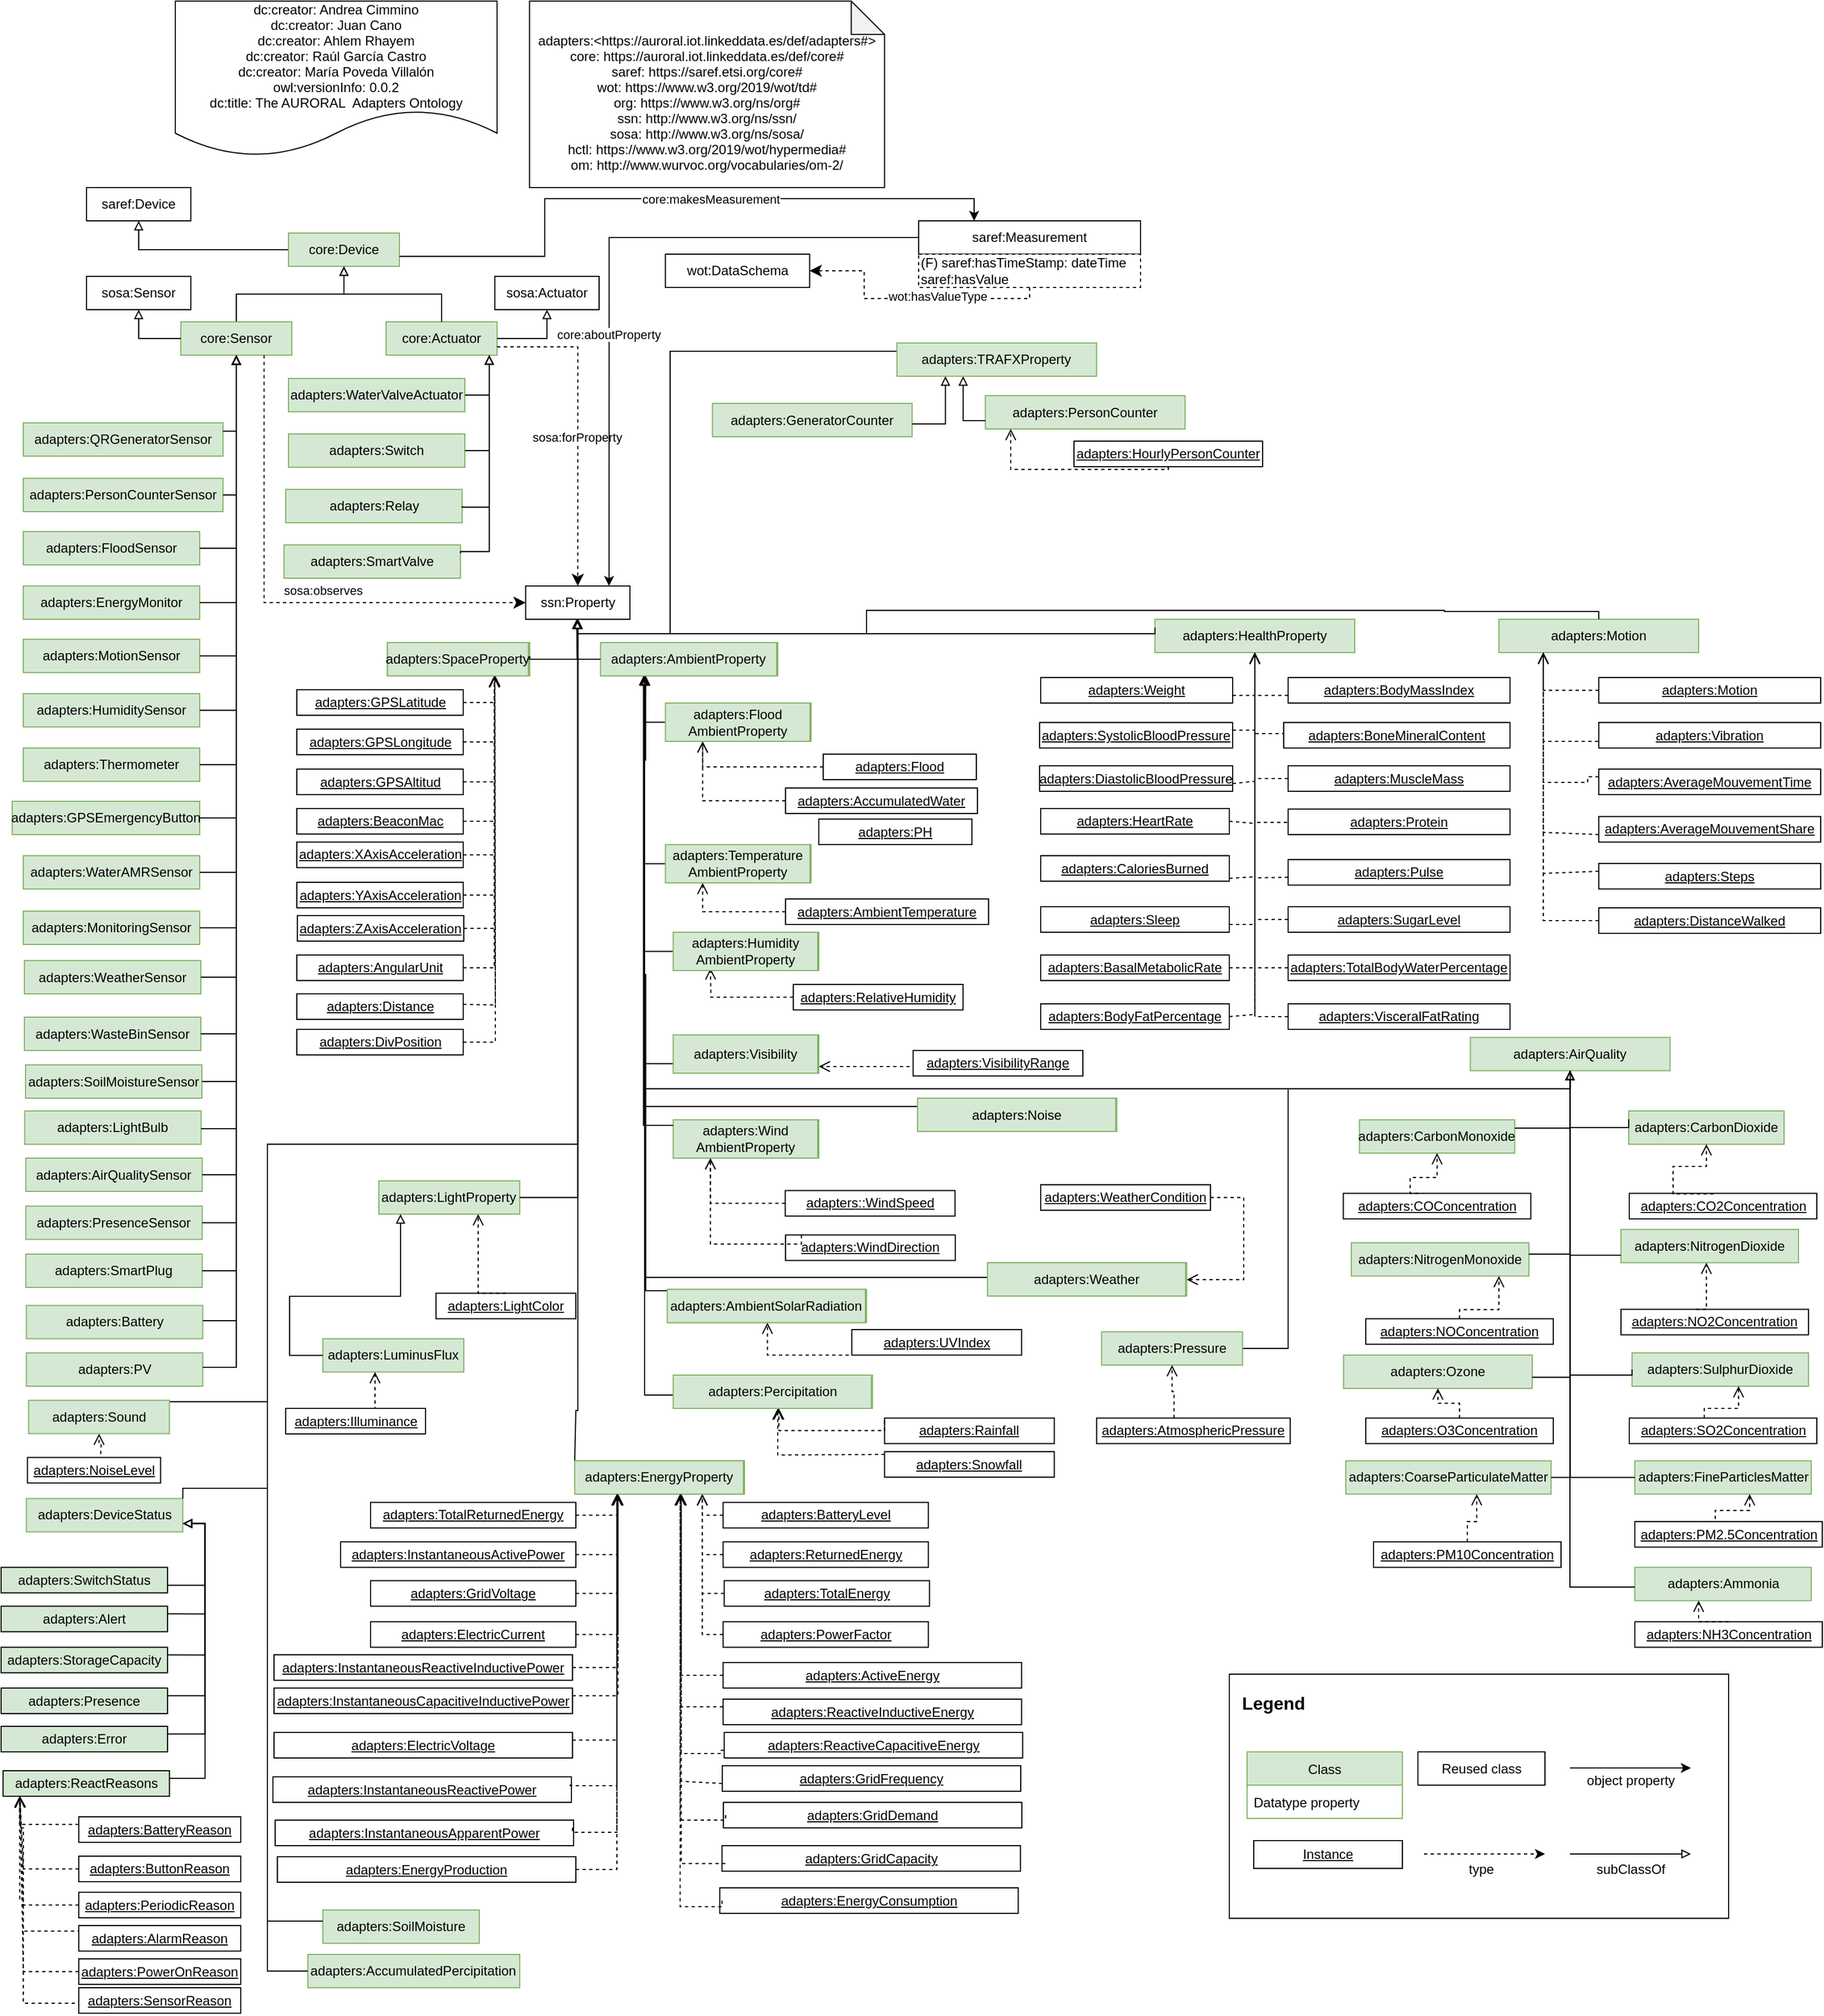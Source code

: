 <mxfile version="17.4.2" type="device" pages="2"><diagram name="V2" id="81ZQ5aK0vP4btmOHH6G_"><mxGraphModel dx="1662" dy="865" grid="1" gridSize="10" guides="1" tooltips="1" connect="1" arrows="1" fold="1" page="1" pageScale="1" pageWidth="827" pageHeight="1169" math="0" shadow="0"><root><mxCell id="Z81Ef1s4JkLwDJX7Q_aj-0"/><mxCell id="Z81Ef1s4JkLwDJX7Q_aj-1" parent="Z81Ef1s4JkLwDJX7Q_aj-0"/><mxCell id="Z81Ef1s4JkLwDJX7Q_aj-4" value="dc:creator: Andrea Cimmino&#10;dc:creator: Juan Cano&#10;dc:creator: Ahlem Rhayem&#10;dc:creator: Raúl García Castro&#10;dc:creator: María Poveda Villalón&#10;owl:versionInfo: 0.0.2&#10;dc:title: The AURORAL  Adapters Ontology" style="shape=document;boundedLbl=1;" parent="Z81Ef1s4JkLwDJX7Q_aj-1" vertex="1"><mxGeometry x="157" y="480" width="290" height="140" as="geometry"/></mxCell><mxCell id="Z81Ef1s4JkLwDJX7Q_aj-5" value="&#10;adapters:&lt;https://auroral.iot.linkeddata.es/def/adapters#&gt;&#10;core: https://auroral.iot.linkeddata.es/def/core#&#10;saref: https://saref.etsi.org/core#&#10;wot: https://www.w3.org/2019/wot/td#&#10;org: https://www.w3.org/ns/org#&#10;ssn: http://www.w3.org/ns/ssn/&#10;sosa: http://www.w3.org/ns/sosa/&#10;hctl: https://www.w3.org/2019/wot/hypermedia#&#10;om: http://www.wurvoc.org/vocabularies/om-2/" style="shape=note;backgroundOutline=1;darkOpacity=0.05;" parent="Z81Ef1s4JkLwDJX7Q_aj-1" vertex="1"><mxGeometry x="476.25" y="480" width="320" height="168" as="geometry"/></mxCell><mxCell id="Z81Ef1s4JkLwDJX7Q_aj-60" value="saref:Device" style="rounded=0;whiteSpace=wrap;html=1;" parent="Z81Ef1s4JkLwDJX7Q_aj-1" vertex="1"><mxGeometry x="77" y="648" width="94" height="30" as="geometry"/></mxCell><mxCell id="Z81Ef1s4JkLwDJX7Q_aj-61" style="edgeStyle=orthogonalEdgeStyle;rounded=0;orthogonalLoop=1;jettySize=auto;html=1;entryX=0.5;entryY=1;entryDx=0;entryDy=0;fontSize=11;endArrow=block;endFill=0;exitX=0;exitY=0.5;exitDx=0;exitDy=0;" parent="Z81Ef1s4JkLwDJX7Q_aj-1" source="Z81Ef1s4JkLwDJX7Q_aj-63" target="Z81Ef1s4JkLwDJX7Q_aj-60" edge="1"><mxGeometry relative="1" as="geometry"><mxPoint x="235" y="708" as="sourcePoint"/></mxGeometry></mxCell><mxCell id="Z81Ef1s4JkLwDJX7Q_aj-63" value="core:Device" style="rounded=0;whiteSpace=wrap;html=1;fillColor=#d5e8d4;strokeColor=#82b366;points=[[0.1,0],[0.2,0],[0.3,0],[0.4,0],[0.5,0],[0.6,0],[0.7,0],[0.8,0],[0.9,0],[0,0.1],[0,0.3],[0,0.5],[0,0.7],[0,0.9],[0.1,1],[0.2,1],[0.3,1],[0.4,1],[0.5,1],[0.6,1],[0.7,1],[0.8,1],[0.9,1],[1,0.1],[1,0.3],[1,0.5],[1,0.7],[1,0.9]];" parent="Z81Ef1s4JkLwDJX7Q_aj-1" vertex="1"><mxGeometry x="259" y="689" width="100" height="30" as="geometry"/></mxCell><mxCell id="Z81Ef1s4JkLwDJX7Q_aj-97" value="" style="rounded=0;whiteSpace=wrap;html=1;" parent="Z81Ef1s4JkLwDJX7Q_aj-1" vertex="1"><mxGeometry x="1107" y="1987.5" width="450" height="220" as="geometry"/></mxCell><mxCell id="Z81Ef1s4JkLwDJX7Q_aj-98" value="Legend" style="text;strokeColor=none;fillColor=none;align=center;verticalAlign=middle;rounded=0;fontStyle=1;fontSize=16;" parent="Z81Ef1s4JkLwDJX7Q_aj-1" vertex="1"><mxGeometry x="1117" y="1997.5" width="60" height="30" as="geometry"/></mxCell><mxCell id="Z81Ef1s4JkLwDJX7Q_aj-99" value="Class" style="swimlane;fontStyle=0;childLayout=stackLayout;horizontal=1;startSize=30;horizontalStack=0;resizeParent=1;resizeParentMax=0;resizeLast=0;collapsible=1;marginBottom=0;fillColor=#d5e8d4;strokeColor=#82b366;" parent="Z81Ef1s4JkLwDJX7Q_aj-1" vertex="1"><mxGeometry x="1123" y="2057.5" width="140" height="60" as="geometry"/></mxCell><mxCell id="Z81Ef1s4JkLwDJX7Q_aj-100" value="Datatype property" style="text;strokeColor=none;fillColor=none;align=left;verticalAlign=middle;spacingLeft=4;spacingRight=4;overflow=hidden;points=[[0,0.5],[1,0.5]];portConstraint=eastwest;rotatable=0;" parent="Z81Ef1s4JkLwDJX7Q_aj-99" vertex="1"><mxGeometry y="30" width="140" height="30" as="geometry"/></mxCell><mxCell id="Z81Ef1s4JkLwDJX7Q_aj-101" value="&lt;u&gt;Instance&lt;/u&gt;" style="rounded=0;whiteSpace=wrap;html=1;" parent="Z81Ef1s4JkLwDJX7Q_aj-1" vertex="1"><mxGeometry x="1129" y="2137.5" width="134" height="25" as="geometry"/></mxCell><mxCell id="Z81Ef1s4JkLwDJX7Q_aj-102" value="Reused class" style="rounded=0;whiteSpace=wrap;html=1;" parent="Z81Ef1s4JkLwDJX7Q_aj-1" vertex="1"><mxGeometry x="1277" y="2057.5" width="114.5" height="30" as="geometry"/></mxCell><mxCell id="Z81Ef1s4JkLwDJX7Q_aj-103" style="edgeStyle=orthogonalEdgeStyle;rounded=0;orthogonalLoop=1;jettySize=auto;html=1;endArrow=classic;endFill=1;dashed=1;" parent="Z81Ef1s4JkLwDJX7Q_aj-1" edge="1"><mxGeometry relative="1" as="geometry"><mxPoint x="1282.5" y="2149.5" as="sourcePoint"/><mxPoint x="1391.5" y="2149.5" as="targetPoint"/><Array as="points"><mxPoint x="1282.5" y="2149.5"/></Array></mxGeometry></mxCell><mxCell id="Z81Ef1s4JkLwDJX7Q_aj-104" style="edgeStyle=orthogonalEdgeStyle;rounded=0;orthogonalLoop=1;jettySize=auto;html=1;endArrow=classic;endFill=1;" parent="Z81Ef1s4JkLwDJX7Q_aj-1" edge="1"><mxGeometry relative="1" as="geometry"><mxPoint x="1414" y="2072" as="sourcePoint"/><mxPoint x="1523" y="2072" as="targetPoint"/><Array as="points"><mxPoint x="1414" y="2072"/></Array></mxGeometry></mxCell><mxCell id="Z81Ef1s4JkLwDJX7Q_aj-105" style="edgeStyle=orthogonalEdgeStyle;rounded=0;orthogonalLoop=1;jettySize=auto;html=1;endArrow=block;endFill=0;" parent="Z81Ef1s4JkLwDJX7Q_aj-1" edge="1"><mxGeometry relative="1" as="geometry"><mxPoint x="1414" y="2149.5" as="sourcePoint"/><mxPoint x="1523" y="2149.5" as="targetPoint"/><Array as="points"><mxPoint x="1414" y="2149.5"/></Array></mxGeometry></mxCell><mxCell id="Z81Ef1s4JkLwDJX7Q_aj-106" value="type" style="text;strokeColor=none;fillColor=none;align=center;verticalAlign=middle;rounded=0;" parent="Z81Ef1s4JkLwDJX7Q_aj-1" vertex="1"><mxGeometry x="1304.25" y="2147.5" width="60" height="30" as="geometry"/></mxCell><mxCell id="Z81Ef1s4JkLwDJX7Q_aj-107" value="object property" style="text;strokeColor=none;fillColor=none;align=center;verticalAlign=middle;rounded=0;" parent="Z81Ef1s4JkLwDJX7Q_aj-1" vertex="1"><mxGeometry x="1414" y="2067.5" width="110" height="30" as="geometry"/></mxCell><mxCell id="Z81Ef1s4JkLwDJX7Q_aj-108" value="subClassOf" style="text;strokeColor=none;fillColor=none;align=center;verticalAlign=middle;rounded=0;" parent="Z81Ef1s4JkLwDJX7Q_aj-1" vertex="1"><mxGeometry x="1414" y="2147.5" width="110" height="30" as="geometry"/></mxCell><mxCell id="Z81Ef1s4JkLwDJX7Q_aj-109" style="edgeStyle=orthogonalEdgeStyle;rounded=0;orthogonalLoop=1;jettySize=auto;html=1;exitX=0.5;exitY=0;exitDx=0;exitDy=0;fontSize=11;endArrow=block;endFill=0;entryX=0.5;entryY=1;entryDx=0;entryDy=0;" parent="Z81Ef1s4JkLwDJX7Q_aj-1" source="Z81Ef1s4JkLwDJX7Q_aj-110" target="Z81Ef1s4JkLwDJX7Q_aj-63" edge="1"><mxGeometry relative="1" as="geometry"><mxPoint x="344.5" y="638" as="targetPoint"/></mxGeometry></mxCell><mxCell id="Z81Ef1s4JkLwDJX7Q_aj-110" value="core:Sensor" style="rounded=0;whiteSpace=wrap;html=1;fillColor=#d5e8d4;strokeColor=#82b366;" parent="Z81Ef1s4JkLwDJX7Q_aj-1" vertex="1"><mxGeometry x="162" y="769" width="100" height="30" as="geometry"/></mxCell><mxCell id="Z81Ef1s4JkLwDJX7Q_aj-111" value="core:Actuator" style="rounded=0;whiteSpace=wrap;html=1;fillColor=#d5e8d4;strokeColor=#82b366;" parent="Z81Ef1s4JkLwDJX7Q_aj-1" vertex="1"><mxGeometry x="347" y="769" width="100" height="30" as="geometry"/></mxCell><mxCell id="Z81Ef1s4JkLwDJX7Q_aj-112" style="edgeStyle=orthogonalEdgeStyle;rounded=0;orthogonalLoop=1;jettySize=auto;html=1;exitX=0.5;exitY=0;exitDx=0;exitDy=0;fontSize=11;endArrow=block;endFill=0;entryX=0.5;entryY=1;entryDx=0;entryDy=0;" parent="Z81Ef1s4JkLwDJX7Q_aj-1" source="Z81Ef1s4JkLwDJX7Q_aj-111" target="Z81Ef1s4JkLwDJX7Q_aj-63" edge="1"><mxGeometry relative="1" as="geometry"><mxPoint x="399" y="749" as="targetPoint"/><mxPoint x="335" y="784" as="sourcePoint"/></mxGeometry></mxCell><mxCell id="Z81Ef1s4JkLwDJX7Q_aj-113" value="sosa:Sensor" style="rounded=0;whiteSpace=wrap;html=1;" parent="Z81Ef1s4JkLwDJX7Q_aj-1" vertex="1"><mxGeometry x="77" y="728" width="94" height="30" as="geometry"/></mxCell><mxCell id="Z81Ef1s4JkLwDJX7Q_aj-114" value="sosa:Actuator" style="rounded=0;whiteSpace=wrap;html=1;" parent="Z81Ef1s4JkLwDJX7Q_aj-1" vertex="1"><mxGeometry x="445" y="728" width="94" height="30" as="geometry"/></mxCell><mxCell id="Z81Ef1s4JkLwDJX7Q_aj-115" style="edgeStyle=orthogonalEdgeStyle;rounded=0;orthogonalLoop=1;jettySize=auto;html=1;exitX=0;exitY=0.5;exitDx=0;exitDy=0;entryX=0.5;entryY=1;entryDx=0;entryDy=0;fontSize=11;endArrow=block;endFill=0;" parent="Z81Ef1s4JkLwDJX7Q_aj-1" source="Z81Ef1s4JkLwDJX7Q_aj-110" target="Z81Ef1s4JkLwDJX7Q_aj-113" edge="1"><mxGeometry relative="1" as="geometry"><mxPoint x="269" y="714" as="sourcePoint"/><mxPoint x="202" y="688" as="targetPoint"/></mxGeometry></mxCell><mxCell id="Z81Ef1s4JkLwDJX7Q_aj-116" style="edgeStyle=orthogonalEdgeStyle;rounded=0;orthogonalLoop=1;jettySize=auto;html=1;exitX=1;exitY=0.5;exitDx=0;exitDy=0;entryX=0.5;entryY=1;entryDx=0;entryDy=0;fontSize=11;endArrow=block;endFill=0;" parent="Z81Ef1s4JkLwDJX7Q_aj-1" source="Z81Ef1s4JkLwDJX7Q_aj-111" target="Z81Ef1s4JkLwDJX7Q_aj-114" edge="1"><mxGeometry relative="1" as="geometry"><mxPoint x="279" y="724" as="sourcePoint"/><mxPoint x="212" y="698" as="targetPoint"/></mxGeometry></mxCell><mxCell id="Z81Ef1s4JkLwDJX7Q_aj-117" value="ssn:Property" style="rounded=0;whiteSpace=wrap;html=1;points=[[0.1,0],[0.2,0],[0.3,0],[0.4,0],[0.5,0],[0.6,0],[0.7,0],[0.8,0],[0.9,0],[0,0.1],[0,0.3],[0,0.5],[0,0.7],[0,0.9],[0.1,1],[0.2,1],[0.3,1],[0.4,1],[0.5,1],[0.6,1],[0.7,1],[0.8,1],[0.9,1],[1,0.1],[1,0.3],[1,0.5],[1,0.7],[1,0.9]];" parent="Z81Ef1s4JkLwDJX7Q_aj-1" vertex="1"><mxGeometry x="472.75" y="1007" width="94" height="30" as="geometry"/></mxCell><mxCell id="Z81Ef1s4JkLwDJX7Q_aj-118" value="" style="endArrow=classic;html=1;exitX=0.75;exitY=1;exitDx=0;exitDy=0;endSize=8;dashed=1;arcSize=0;edgeStyle=orthogonalEdgeStyle;entryX=0;entryY=0.5;entryDx=0;entryDy=0;" parent="Z81Ef1s4JkLwDJX7Q_aj-1" source="Z81Ef1s4JkLwDJX7Q_aj-110" target="Z81Ef1s4JkLwDJX7Q_aj-117" edge="1"><mxGeometry width="50" height="50" relative="1" as="geometry"><mxPoint x="76" y="1143.33" as="sourcePoint"/><mxPoint x="460" y="980" as="targetPoint"/></mxGeometry></mxCell><mxCell id="Z81Ef1s4JkLwDJX7Q_aj-119" value="&lt;div&gt;sosa:observes&lt;/div&gt;" style="edgeLabel;html=1;align=center;verticalAlign=middle;resizable=0;points=[];" parent="Z81Ef1s4JkLwDJX7Q_aj-118" vertex="1" connectable="0"><mxGeometry x="-0.191" y="-1" relative="1" as="geometry"><mxPoint x="54" y="26" as="offset"/></mxGeometry></mxCell><mxCell id="Z81Ef1s4JkLwDJX7Q_aj-120" value="" style="endArrow=classic;html=1;entryX=0.5;entryY=0;entryDx=0;entryDy=0;endSize=8;dashed=1;arcSize=0;edgeStyle=orthogonalEdgeStyle;exitX=1;exitY=0.75;exitDx=0;exitDy=0;" parent="Z81Ef1s4JkLwDJX7Q_aj-1" source="Z81Ef1s4JkLwDJX7Q_aj-111" target="Z81Ef1s4JkLwDJX7Q_aj-117" edge="1"><mxGeometry width="50" height="50" relative="1" as="geometry"><mxPoint x="320" y="910" as="sourcePoint"/><mxPoint x="290.5" y="1120" as="targetPoint"/></mxGeometry></mxCell><mxCell id="Z81Ef1s4JkLwDJX7Q_aj-121" value="&lt;div&gt;sosa:forProperty&lt;/div&gt;" style="edgeLabel;html=1;align=center;verticalAlign=middle;resizable=0;points=[];" parent="Z81Ef1s4JkLwDJX7Q_aj-120" vertex="1" connectable="0"><mxGeometry x="-0.191" y="-1" relative="1" as="geometry"><mxPoint y="38" as="offset"/></mxGeometry></mxCell><mxCell id="Z81Ef1s4JkLwDJX7Q_aj-122" value="adapters:FloodSensor" style="rounded=0;whiteSpace=wrap;html=1;fillColor=#d5e8d4;strokeColor=#82b366;" parent="Z81Ef1s4JkLwDJX7Q_aj-1" vertex="1"><mxGeometry x="20" y="958" width="159" height="30" as="geometry"/></mxCell><mxCell id="Z81Ef1s4JkLwDJX7Q_aj-123" style="edgeStyle=orthogonalEdgeStyle;rounded=0;orthogonalLoop=1;jettySize=auto;html=1;fontSize=11;endArrow=block;endFill=0;exitX=1;exitY=0.5;exitDx=0;exitDy=0;entryX=0.5;entryY=1;entryDx=0;entryDy=0;" parent="Z81Ef1s4JkLwDJX7Q_aj-1" source="Z81Ef1s4JkLwDJX7Q_aj-122" target="Z81Ef1s4JkLwDJX7Q_aj-110" edge="1"><mxGeometry relative="1" as="geometry"><mxPoint x="125" y="944" as="sourcePoint"/><mxPoint x="203" y="950" as="targetPoint"/></mxGeometry></mxCell><mxCell id="Z81Ef1s4JkLwDJX7Q_aj-124" value="adapters:EnergyMonitor" style="rounded=0;whiteSpace=wrap;html=1;fillColor=#d5e8d4;strokeColor=#82b366;" parent="Z81Ef1s4JkLwDJX7Q_aj-1" vertex="1"><mxGeometry x="20" y="1007" width="159" height="30" as="geometry"/></mxCell><mxCell id="Z81Ef1s4JkLwDJX7Q_aj-125" value="adapters:MotionSensor" style="rounded=0;whiteSpace=wrap;html=1;fillColor=#d5e8d4;strokeColor=#82b366;" parent="Z81Ef1s4JkLwDJX7Q_aj-1" vertex="1"><mxGeometry x="20" y="1055" width="159" height="30" as="geometry"/></mxCell><mxCell id="Z81Ef1s4JkLwDJX7Q_aj-126" style="edgeStyle=orthogonalEdgeStyle;rounded=0;orthogonalLoop=1;jettySize=auto;html=1;fontSize=11;endArrow=block;endFill=0;exitX=1;exitY=0.5;exitDx=0;exitDy=0;entryX=0.5;entryY=1;entryDx=0;entryDy=0;" parent="Z81Ef1s4JkLwDJX7Q_aj-1" source="Z81Ef1s4JkLwDJX7Q_aj-124" target="Z81Ef1s4JkLwDJX7Q_aj-110" edge="1"><mxGeometry relative="1" as="geometry"><mxPoint x="179" y="983" as="sourcePoint"/><mxPoint x="130" y="940" as="targetPoint"/></mxGeometry></mxCell><mxCell id="Z81Ef1s4JkLwDJX7Q_aj-127" style="edgeStyle=orthogonalEdgeStyle;rounded=0;orthogonalLoop=1;jettySize=auto;html=1;entryX=0.5;entryY=1;entryDx=0;entryDy=0;fontSize=11;endArrow=block;endFill=0;exitX=1;exitY=0.5;exitDx=0;exitDy=0;" parent="Z81Ef1s4JkLwDJX7Q_aj-1" source="Z81Ef1s4JkLwDJX7Q_aj-125" target="Z81Ef1s4JkLwDJX7Q_aj-110" edge="1"><mxGeometry relative="1" as="geometry"><mxPoint x="189" y="993" as="sourcePoint"/><mxPoint x="222.7" y="950.46" as="targetPoint"/></mxGeometry></mxCell><mxCell id="Z81Ef1s4JkLwDJX7Q_aj-128" value="adapters:HumiditySensor" style="rounded=0;whiteSpace=wrap;html=1;fillColor=#d5e8d4;strokeColor=#82b366;" parent="Z81Ef1s4JkLwDJX7Q_aj-1" vertex="1"><mxGeometry x="20" y="1104" width="159" height="30" as="geometry"/></mxCell><mxCell id="Z81Ef1s4JkLwDJX7Q_aj-129" value="adapters:Thermometer" style="rounded=0;whiteSpace=wrap;html=1;fillColor=#d5e8d4;strokeColor=#82b366;" parent="Z81Ef1s4JkLwDJX7Q_aj-1" vertex="1"><mxGeometry x="20" y="1153" width="159" height="30" as="geometry"/></mxCell><mxCell id="Z81Ef1s4JkLwDJX7Q_aj-130" style="edgeStyle=orthogonalEdgeStyle;rounded=0;orthogonalLoop=1;jettySize=auto;html=1;fontSize=11;endArrow=block;endFill=0;exitX=1;exitY=0.5;exitDx=0;exitDy=0;entryX=0.5;entryY=1;entryDx=0;entryDy=0;" parent="Z81Ef1s4JkLwDJX7Q_aj-1" source="Z81Ef1s4JkLwDJX7Q_aj-128" target="Z81Ef1s4JkLwDJX7Q_aj-110" edge="1"><mxGeometry relative="1" as="geometry"><mxPoint x="179" y="1075" as="sourcePoint"/><mxPoint x="230" y="950" as="targetPoint"/></mxGeometry></mxCell><mxCell id="Z81Ef1s4JkLwDJX7Q_aj-131" style="edgeStyle=orthogonalEdgeStyle;rounded=0;orthogonalLoop=1;jettySize=auto;html=1;fontSize=11;endArrow=block;endFill=0;exitX=1;exitY=0.5;exitDx=0;exitDy=0;entryX=0.5;entryY=1;entryDx=0;entryDy=0;" parent="Z81Ef1s4JkLwDJX7Q_aj-1" source="Z81Ef1s4JkLwDJX7Q_aj-129" target="Z81Ef1s4JkLwDJX7Q_aj-110" edge="1"><mxGeometry relative="1" as="geometry"><mxPoint x="179" y="1125" as="sourcePoint"/><mxPoint x="217" y="941" as="targetPoint"/></mxGeometry></mxCell><mxCell id="Z81Ef1s4JkLwDJX7Q_aj-132" value="adapters:GPSEmergencyButton" style="rounded=0;whiteSpace=wrap;html=1;fillColor=#d5e8d4;strokeColor=#82b366;" parent="Z81Ef1s4JkLwDJX7Q_aj-1" vertex="1"><mxGeometry x="10" y="1201" width="169" height="30" as="geometry"/></mxCell><mxCell id="Z81Ef1s4JkLwDJX7Q_aj-133" value="adapters:WaterAMRSensor" style="rounded=0;whiteSpace=wrap;html=1;fillColor=#d5e8d4;strokeColor=#82b366;" parent="Z81Ef1s4JkLwDJX7Q_aj-1" vertex="1"><mxGeometry x="20" y="1250" width="159" height="30" as="geometry"/></mxCell><mxCell id="Z81Ef1s4JkLwDJX7Q_aj-134" style="edgeStyle=orthogonalEdgeStyle;rounded=0;orthogonalLoop=1;jettySize=auto;html=1;fontSize=11;endArrow=block;endFill=0;exitX=1;exitY=0.5;exitDx=0;exitDy=0;entryX=0.5;entryY=1;entryDx=0;entryDy=0;" parent="Z81Ef1s4JkLwDJX7Q_aj-1" source="Z81Ef1s4JkLwDJX7Q_aj-132" target="Z81Ef1s4JkLwDJX7Q_aj-110" edge="1"><mxGeometry relative="1" as="geometry"><mxPoint x="189" y="1178" as="sourcePoint"/><mxPoint x="217" y="941" as="targetPoint"/></mxGeometry></mxCell><mxCell id="Z81Ef1s4JkLwDJX7Q_aj-135" style="edgeStyle=orthogonalEdgeStyle;rounded=0;orthogonalLoop=1;jettySize=auto;html=1;fontSize=11;endArrow=block;endFill=0;exitX=1;exitY=0.5;exitDx=0;exitDy=0;entryX=0.5;entryY=1;entryDx=0;entryDy=0;" parent="Z81Ef1s4JkLwDJX7Q_aj-1" source="Z81Ef1s4JkLwDJX7Q_aj-133" target="Z81Ef1s4JkLwDJX7Q_aj-110" edge="1"><mxGeometry relative="1" as="geometry"><mxPoint x="189" y="1226.0" as="sourcePoint"/><mxPoint x="217" y="941" as="targetPoint"/></mxGeometry></mxCell><mxCell id="Z81Ef1s4JkLwDJX7Q_aj-136" value="adapters:MonitoringSensor" style="rounded=0;whiteSpace=wrap;html=1;fillColor=#d5e8d4;strokeColor=#82b366;" parent="Z81Ef1s4JkLwDJX7Q_aj-1" vertex="1"><mxGeometry x="20" y="1300" width="159" height="30" as="geometry"/></mxCell><mxCell id="Z81Ef1s4JkLwDJX7Q_aj-137" style="edgeStyle=orthogonalEdgeStyle;rounded=0;orthogonalLoop=1;jettySize=auto;html=1;fontSize=11;endArrow=block;endFill=0;exitX=1;exitY=0.5;exitDx=0;exitDy=0;entryX=0.5;entryY=1;entryDx=0;entryDy=0;" parent="Z81Ef1s4JkLwDJX7Q_aj-1" source="Z81Ef1s4JkLwDJX7Q_aj-136" target="Z81Ef1s4JkLwDJX7Q_aj-110" edge="1"><mxGeometry relative="1" as="geometry"><mxPoint x="189" y="1275" as="sourcePoint"/><mxPoint x="220" y="960" as="targetPoint"/></mxGeometry></mxCell><mxCell id="Z81Ef1s4JkLwDJX7Q_aj-138" value="adapters:AmbientProperty" style="rounded=0;whiteSpace=wrap;html=1;fillColor=#d5e8d4;strokeColor=#82b366;" parent="Z81Ef1s4JkLwDJX7Q_aj-1" vertex="1"><mxGeometry x="541.25" y="1058" width="158.75" height="30" as="geometry"/></mxCell><mxCell id="Z81Ef1s4JkLwDJX7Q_aj-139" value="adapters:EnergyProperty" style="rounded=0;whiteSpace=wrap;html=1;fillColor=#d5e8d4;strokeColor=#82b366;" parent="Z81Ef1s4JkLwDJX7Q_aj-1" vertex="1"><mxGeometry x="518" y="1795.25" width="152" height="30" as="geometry"/></mxCell><mxCell id="Z81Ef1s4JkLwDJX7Q_aj-140" style="edgeStyle=orthogonalEdgeStyle;rounded=0;orthogonalLoop=1;jettySize=auto;html=1;fontSize=11;endArrow=block;endFill=0;exitX=0;exitY=0;exitDx=0;exitDy=0;entryX=0.5;entryY=1;entryDx=0;entryDy=0;" parent="Z81Ef1s4JkLwDJX7Q_aj-1" source="4kc6dVF5nmTTzEgzbINL-31" target="Z81Ef1s4JkLwDJX7Q_aj-117" edge="1"><mxGeometry relative="1" as="geometry"><mxPoint x="702.5" y="1084" as="sourcePoint"/><mxPoint x="495.75" y="1037" as="targetPoint"/><Array as="points"><mxPoint x="518" y="1750"/><mxPoint x="520" y="1750"/></Array></mxGeometry></mxCell><mxCell id="Z81Ef1s4JkLwDJX7Q_aj-141" value="adapters:SpaceProperty" style="rounded=0;whiteSpace=wrap;html=1;fillColor=#d5e8d4;strokeColor=#82b366;" parent="Z81Ef1s4JkLwDJX7Q_aj-1" vertex="1"><mxGeometry x="349.25" y="1058" width="127" height="30" as="geometry"/></mxCell><mxCell id="Z81Ef1s4JkLwDJX7Q_aj-142" style="edgeStyle=orthogonalEdgeStyle;rounded=0;orthogonalLoop=1;jettySize=auto;html=1;fontSize=11;endArrow=block;endFill=0;exitX=1;exitY=0.5;exitDx=0;exitDy=0;entryX=0.5;entryY=1;entryDx=0;entryDy=0;" parent="Z81Ef1s4JkLwDJX7Q_aj-1" source="Z81Ef1s4JkLwDJX7Q_aj-141" target="Z81Ef1s4JkLwDJX7Q_aj-117" edge="1"><mxGeometry relative="1" as="geometry"><mxPoint x="702.5" y="1133" as="sourcePoint"/><mxPoint x="495.75" y="1037" as="targetPoint"/></mxGeometry></mxCell><mxCell id="Z81Ef1s4JkLwDJX7Q_aj-144" value="saref:Measurement" style="rounded=0;whiteSpace=wrap;html=1;" parent="Z81Ef1s4JkLwDJX7Q_aj-1" vertex="1"><mxGeometry x="827" y="678" width="200" height="30" as="geometry"/></mxCell><mxCell id="Z81Ef1s4JkLwDJX7Q_aj-147" value="(F) saref:hasTimeStamp: dateTime&lt;br&gt;saref:hasValue" style="rounded=0;whiteSpace=wrap;html=1;snapToPoint=1;points=[[0.1,0],[0.2,0],[0.3,0],[0.4,0],[0.5,0],[0.6,0],[0.7,0],[0.8,0],[0.9,0],[0,0.1],[0,0.3],[0,0.5],[0,0.7],[0,0.9],[0.1,1],[0.2,1],[0.3,1],[0.4,1],[0.5,1],[0.6,1],[0.7,1],[0.8,1],[0.9,1],[1,0.1],[1,0.3],[1,0.5],[1,0.7],[1,0.9]];dashed=1;align=left;" parent="Z81Ef1s4JkLwDJX7Q_aj-1" vertex="1"><mxGeometry x="827" y="708" width="200" height="30" as="geometry"/></mxCell><mxCell id="Z81Ef1s4JkLwDJX7Q_aj-148" value="wot:DataSchema" style="rounded=0;whiteSpace=wrap;html=1;" parent="Z81Ef1s4JkLwDJX7Q_aj-1" vertex="1"><mxGeometry x="598.75" y="708" width="130" height="30" as="geometry"/></mxCell><mxCell id="Z81Ef1s4JkLwDJX7Q_aj-149" value="" style="endArrow=classic;html=1;endSize=8;dashed=1;arcSize=0;edgeStyle=orthogonalEdgeStyle;exitX=0.5;exitY=1;exitDx=0;exitDy=0;" parent="Z81Ef1s4JkLwDJX7Q_aj-1" source="Z81Ef1s4JkLwDJX7Q_aj-147" target="Z81Ef1s4JkLwDJX7Q_aj-148" edge="1"><mxGeometry width="50" height="50" relative="1" as="geometry"><mxPoint x="937" y="760" as="sourcePoint"/><mxPoint x="817" y="684.5" as="targetPoint"/></mxGeometry></mxCell><mxCell id="Z81Ef1s4JkLwDJX7Q_aj-150" value="&lt;div&gt;wot:hasValueType&lt;/div&gt;" style="edgeLabel;html=1;align=center;verticalAlign=middle;resizable=0;points=[];" parent="Z81Ef1s4JkLwDJX7Q_aj-149" vertex="1" connectable="0"><mxGeometry x="-0.191" y="-1" relative="1" as="geometry"><mxPoint x="1" y="-1.21" as="offset"/></mxGeometry></mxCell><mxCell id="Z81Ef1s4JkLwDJX7Q_aj-151" value="" style="endArrow=open;html=1;fontColor=#000099;endFill=0;dashed=1;endSize=8;exitX=0;exitY=0.5;exitDx=0;exitDy=0;edgeStyle=orthogonalEdgeStyle;arcSize=0;entryX=0.75;entryY=1;entryDx=0;entryDy=0;" parent="Z81Ef1s4JkLwDJX7Q_aj-1" source="Z81Ef1s4JkLwDJX7Q_aj-152" target="Z81Ef1s4JkLwDJX7Q_aj-139" edge="1"><mxGeometry width="50" height="50" relative="1" as="geometry"><mxPoint x="481.5" y="1955.75" as="sourcePoint"/><mxPoint x="544.5" y="1925.75" as="targetPoint"/></mxGeometry></mxCell><mxCell id="Z81Ef1s4JkLwDJX7Q_aj-152" value="&lt;u&gt;adapters:BatteryLevel&lt;/u&gt;" style="rounded=0;whiteSpace=wrap;html=1;snapToPoint=1;points=[[0.1,0],[0.2,0],[0.3,0],[0.4,0],[0.5,0],[0.6,0],[0.7,0],[0.8,0],[0.9,0],[0,0.1],[0,0.3],[0,0.5],[0,0.7],[0,0.9],[0.1,1],[0.2,1],[0.3,1],[0.4,1],[0.5,1],[0.6,1],[0.7,1],[0.8,1],[0.9,1],[1,0.1],[1,0.3],[1,0.5],[1,0.7],[1,0.9]];" parent="Z81Ef1s4JkLwDJX7Q_aj-1" vertex="1"><mxGeometry x="650.75" y="1832.75" width="185" height="23" as="geometry"/></mxCell><mxCell id="Z81Ef1s4JkLwDJX7Q_aj-153" value="" style="endArrow=open;html=1;fontColor=#000099;endFill=0;dashed=1;endSize=8;exitX=0;exitY=0.5;exitDx=0;exitDy=0;edgeStyle=orthogonalEdgeStyle;arcSize=0;entryX=0.25;entryY=1;entryDx=0;entryDy=0;" parent="Z81Ef1s4JkLwDJX7Q_aj-1" source="Z81Ef1s4JkLwDJX7Q_aj-154" target="Z81Ef1s4JkLwDJX7Q_aj-159" edge="1"><mxGeometry width="50" height="50" relative="1" as="geometry"><mxPoint x="494.75" y="1107" as="sourcePoint"/><mxPoint x="557.75" y="1077" as="targetPoint"/></mxGeometry></mxCell><mxCell id="Z81Ef1s4JkLwDJX7Q_aj-154" value="&lt;u&gt;adapters:Flood&lt;/u&gt;" style="rounded=0;whiteSpace=wrap;html=1;snapToPoint=1;points=[[0.1,0],[0.2,0],[0.3,0],[0.4,0],[0.5,0],[0.6,0],[0.7,0],[0.8,0],[0.9,0],[0,0.1],[0,0.3],[0,0.5],[0,0.7],[0,0.9],[0.1,1],[0.2,1],[0.3,1],[0.4,1],[0.5,1],[0.6,1],[0.7,1],[0.8,1],[0.9,1],[1,0.1],[1,0.3],[1,0.5],[1,0.7],[1,0.9]];" parent="Z81Ef1s4JkLwDJX7Q_aj-1" vertex="1"><mxGeometry x="741" y="1158.5" width="138" height="23" as="geometry"/></mxCell><mxCell id="Z81Ef1s4JkLwDJX7Q_aj-155" value="" style="endArrow=open;html=1;fontColor=#000099;endFill=0;dashed=1;endSize=8;exitX=0;exitY=0.5;exitDx=0;exitDy=0;edgeStyle=orthogonalEdgeStyle;arcSize=0;entryX=0.25;entryY=1;entryDx=0;entryDy=0;" parent="Z81Ef1s4JkLwDJX7Q_aj-1" source="Z81Ef1s4JkLwDJX7Q_aj-156" target="Z81Ef1s4JkLwDJX7Q_aj-157" edge="1"><mxGeometry width="50" height="50" relative="1" as="geometry"><mxPoint x="494.75" y="1209" as="sourcePoint"/><mxPoint x="570.5" y="1192" as="targetPoint"/></mxGeometry></mxCell><mxCell id="Z81Ef1s4JkLwDJX7Q_aj-156" value="&lt;u&gt;adapters:AmbientTemperature&lt;/u&gt;" style="rounded=0;whiteSpace=wrap;html=1;snapToPoint=1;points=[[0.1,0],[0.2,0],[0.3,0],[0.4,0],[0.5,0],[0.6,0],[0.7,0],[0.8,0],[0.9,0],[0,0.1],[0,0.3],[0,0.5],[0,0.7],[0,0.9],[0.1,1],[0.2,1],[0.3,1],[0.4,1],[0.5,1],[0.6,1],[0.7,1],[0.8,1],[0.9,1],[1,0.1],[1,0.3],[1,0.5],[1,0.7],[1,0.9]];" parent="Z81Ef1s4JkLwDJX7Q_aj-1" vertex="1"><mxGeometry x="707" y="1289" width="183" height="23" as="geometry"/></mxCell><mxCell id="Z81Ef1s4JkLwDJX7Q_aj-157" value="adapters:Temperature&lt;br&gt;AmbientProperty" style="rounded=0;html=1;fillColor=#d5e8d4;strokeColor=#82b366;verticalAlign=middle;whiteSpace=wrap;" parent="Z81Ef1s4JkLwDJX7Q_aj-1" vertex="1"><mxGeometry x="599.75" y="1240" width="130.25" height="34.5" as="geometry"/></mxCell><mxCell id="Z81Ef1s4JkLwDJX7Q_aj-158" style="edgeStyle=orthogonalEdgeStyle;rounded=0;orthogonalLoop=1;jettySize=auto;html=1;fontSize=11;endArrow=block;endFill=0;exitX=0;exitY=0.5;exitDx=0;exitDy=0;entryX=0.25;entryY=1;entryDx=0;entryDy=0;" parent="Z81Ef1s4JkLwDJX7Q_aj-1" source="Z81Ef1s4JkLwDJX7Q_aj-157" target="Z81Ef1s4JkLwDJX7Q_aj-138" edge="1"><mxGeometry relative="1" as="geometry"><mxPoint x="854.5" y="998.5" as="sourcePoint"/><mxPoint x="653" y="999.5" as="targetPoint"/></mxGeometry></mxCell><mxCell id="Z81Ef1s4JkLwDJX7Q_aj-159" value="adapters:Flood&lt;br&gt;AmbientProperty" style="rounded=0;html=1;fillColor=#d5e8d4;strokeColor=#82b366;verticalAlign=middle;whiteSpace=wrap;" parent="Z81Ef1s4JkLwDJX7Q_aj-1" vertex="1"><mxGeometry x="599.75" y="1112.5" width="130.25" height="34.5" as="geometry"/></mxCell><mxCell id="Z81Ef1s4JkLwDJX7Q_aj-160" style="edgeStyle=orthogonalEdgeStyle;rounded=0;orthogonalLoop=1;jettySize=auto;html=1;fontSize=11;endArrow=block;endFill=0;exitX=0;exitY=0.5;exitDx=0;exitDy=0;entryX=0.25;entryY=1;entryDx=0;entryDy=0;" parent="Z81Ef1s4JkLwDJX7Q_aj-1" source="Z81Ef1s4JkLwDJX7Q_aj-159" target="Z81Ef1s4JkLwDJX7Q_aj-138" edge="1"><mxGeometry relative="1" as="geometry"><mxPoint x="609.75" y="1205.25" as="sourcePoint"/><mxPoint x="580.5" y="1100" as="targetPoint"/></mxGeometry></mxCell><mxCell id="Z81Ef1s4JkLwDJX7Q_aj-161" value="" style="endArrow=open;html=1;fontColor=#000099;endFill=0;dashed=1;endSize=8;exitX=1;exitY=0.5;exitDx=0;exitDy=0;edgeStyle=orthogonalEdgeStyle;arcSize=0;entryX=0.25;entryY=1;entryDx=0;entryDy=0;" parent="Z81Ef1s4JkLwDJX7Q_aj-1" source="Z81Ef1s4JkLwDJX7Q_aj-162" target="Z81Ef1s4JkLwDJX7Q_aj-139" edge="1"><mxGeometry width="50" height="50" relative="1" as="geometry"><mxPoint x="491.5" y="1965.75" as="sourcePoint"/><mxPoint x="566.75" y="1842.25" as="targetPoint"/></mxGeometry></mxCell><mxCell id="Z81Ef1s4JkLwDJX7Q_aj-162" value="&lt;u&gt;adapters:GridVoltage&lt;/u&gt;" style="rounded=0;whiteSpace=wrap;html=1;snapToPoint=1;points=[[0.1,0],[0.2,0],[0.3,0],[0.4,0],[0.5,0],[0.6,0],[0.7,0],[0.8,0],[0.9,0],[0,0.1],[0,0.3],[0,0.5],[0,0.7],[0,0.9],[0.1,1],[0.2,1],[0.3,1],[0.4,1],[0.5,1],[0.6,1],[0.7,1],[0.8,1],[0.9,1],[1,0.1],[1,0.3],[1,0.5],[1,0.7],[1,0.9]];" parent="Z81Ef1s4JkLwDJX7Q_aj-1" vertex="1"><mxGeometry x="333" y="1903.25" width="185" height="23" as="geometry"/></mxCell><mxCell id="Z81Ef1s4JkLwDJX7Q_aj-163" value="" style="endArrow=open;html=1;fontColor=#000099;endFill=0;dashed=1;endSize=8;exitX=1;exitY=0.5;exitDx=0;exitDy=0;edgeStyle=orthogonalEdgeStyle;arcSize=0;entryX=0.25;entryY=1;entryDx=0;entryDy=0;" parent="Z81Ef1s4JkLwDJX7Q_aj-1" source="Z81Ef1s4JkLwDJX7Q_aj-164" target="Z81Ef1s4JkLwDJX7Q_aj-139" edge="1"><mxGeometry width="50" height="50" relative="1" as="geometry"><mxPoint x="501.5" y="1975.75" as="sourcePoint"/><mxPoint x="506.75" y="1862.25" as="targetPoint"/></mxGeometry></mxCell><mxCell id="Z81Ef1s4JkLwDJX7Q_aj-164" value="&lt;u&gt;adapters:InstantaneousActivePower&lt;/u&gt;" style="rounded=0;whiteSpace=wrap;html=1;snapToPoint=1;points=[[0.1,0],[0.2,0],[0.3,0],[0.4,0],[0.5,0],[0.6,0],[0.7,0],[0.8,0],[0.9,0],[0,0.1],[0,0.3],[0,0.5],[0,0.7],[0,0.9],[0.1,1],[0.2,1],[0.3,1],[0.4,1],[0.5,1],[0.6,1],[0.7,1],[0.8,1],[0.9,1],[1,0.1],[1,0.3],[1,0.5],[1,0.7],[1,0.9]];" parent="Z81Ef1s4JkLwDJX7Q_aj-1" vertex="1"><mxGeometry x="306" y="1868.25" width="212" height="23" as="geometry"/></mxCell><mxCell id="Z81Ef1s4JkLwDJX7Q_aj-165" value="" style="endArrow=open;html=1;fontColor=#000099;endFill=0;dashed=1;endSize=8;exitX=1;exitY=0.5;exitDx=0;exitDy=0;edgeStyle=orthogonalEdgeStyle;arcSize=0;entryX=0.25;entryY=1;entryDx=0;entryDy=0;" parent="Z81Ef1s4JkLwDJX7Q_aj-1" source="Z81Ef1s4JkLwDJX7Q_aj-166" target="Z81Ef1s4JkLwDJX7Q_aj-139" edge="1"><mxGeometry width="50" height="50" relative="1" as="geometry"><mxPoint x="482.5" y="2149.25" as="sourcePoint"/><mxPoint x="550.75" y="2014.75" as="targetPoint"/></mxGeometry></mxCell><mxCell id="Z81Ef1s4JkLwDJX7Q_aj-166" value="&lt;u&gt;adapters:TotalReturnedEnergy&lt;/u&gt;" style="rounded=0;whiteSpace=wrap;html=1;snapToPoint=1;points=[[0.1,0],[0.2,0],[0.3,0],[0.4,0],[0.5,0],[0.6,0],[0.7,0],[0.8,0],[0.9,0],[0,0.1],[0,0.3],[0,0.5],[0,0.7],[0,0.9],[0.1,1],[0.2,1],[0.3,1],[0.4,1],[0.5,1],[0.6,1],[0.7,1],[0.8,1],[0.9,1],[1,0.1],[1,0.3],[1,0.5],[1,0.7],[1,0.9]];" parent="Z81Ef1s4JkLwDJX7Q_aj-1" vertex="1"><mxGeometry x="333" y="1832.75" width="185" height="23" as="geometry"/></mxCell><mxCell id="Z81Ef1s4JkLwDJX7Q_aj-167" value="" style="endArrow=open;html=1;fontColor=#000099;endFill=0;dashed=1;endSize=8;exitX=0;exitY=0.5;exitDx=0;exitDy=0;edgeStyle=orthogonalEdgeStyle;arcSize=0;entryX=0.75;entryY=1;entryDx=0;entryDy=0;" parent="Z81Ef1s4JkLwDJX7Q_aj-1" source="Z81Ef1s4JkLwDJX7Q_aj-168" target="Z81Ef1s4JkLwDJX7Q_aj-139" edge="1"><mxGeometry width="50" height="50" relative="1" as="geometry"><mxPoint x="492.5" y="2159.25" as="sourcePoint"/><mxPoint x="596.75" y="1822.25" as="targetPoint"/></mxGeometry></mxCell><mxCell id="Z81Ef1s4JkLwDJX7Q_aj-168" value="&lt;u&gt;adapters:TotalEnergy&lt;/u&gt;" style="rounded=0;whiteSpace=wrap;html=1;snapToPoint=1;points=[[0.1,0],[0.2,0],[0.3,0],[0.4,0],[0.5,0],[0.6,0],[0.7,0],[0.8,0],[0.9,0],[0,0.1],[0,0.3],[0,0.5],[0,0.7],[0,0.9],[0.1,1],[0.2,1],[0.3,1],[0.4,1],[0.5,1],[0.6,1],[0.7,1],[0.8,1],[0.9,1],[1,0.1],[1,0.3],[1,0.5],[1,0.7],[1,0.9]];" parent="Z81Ef1s4JkLwDJX7Q_aj-1" vertex="1"><mxGeometry x="651.75" y="1903.25" width="185" height="23" as="geometry"/></mxCell><mxCell id="Z81Ef1s4JkLwDJX7Q_aj-169" value="" style="endArrow=open;html=1;fontColor=#000099;endFill=0;dashed=1;endSize=8;exitX=0;exitY=0.5;exitDx=0;exitDy=0;edgeStyle=orthogonalEdgeStyle;arcSize=0;entryX=0.75;entryY=1;entryDx=0;entryDy=0;" parent="Z81Ef1s4JkLwDJX7Q_aj-1" source="Z81Ef1s4JkLwDJX7Q_aj-170" target="Z81Ef1s4JkLwDJX7Q_aj-139" edge="1"><mxGeometry width="50" height="50" relative="1" as="geometry"><mxPoint x="528.5" y="2081.25" as="sourcePoint"/><mxPoint x="586.75" y="1832.25" as="targetPoint"/></mxGeometry></mxCell><mxCell id="Z81Ef1s4JkLwDJX7Q_aj-170" value="&lt;u&gt;adapters:ReturnedEnergy&lt;/u&gt;" style="rounded=0;whiteSpace=wrap;html=1;snapToPoint=1;points=[[0.1,0],[0.2,0],[0.3,0],[0.4,0],[0.5,0],[0.6,0],[0.7,0],[0.8,0],[0.9,0],[0,0.1],[0,0.3],[0,0.5],[0,0.7],[0,0.9],[0.1,1],[0.2,1],[0.3,1],[0.4,1],[0.5,1],[0.6,1],[0.7,1],[0.8,1],[0.9,1],[1,0.1],[1,0.3],[1,0.5],[1,0.7],[1,0.9]];" parent="Z81Ef1s4JkLwDJX7Q_aj-1" vertex="1"><mxGeometry x="650.75" y="1868.25" width="185" height="23" as="geometry"/></mxCell><mxCell id="Z81Ef1s4JkLwDJX7Q_aj-171" value="core:makesMeasurement" style="edgeStyle=orthogonalEdgeStyle;rounded=0;orthogonalLoop=1;jettySize=auto;entryX=0.25;entryY=0;entryDx=0;entryDy=0;fontSize=11;endArrow=classic;endFill=1;exitX=1;exitY=0.7;exitDx=0;exitDy=0;" parent="Z81Ef1s4JkLwDJX7Q_aj-1" source="Z81Ef1s4JkLwDJX7Q_aj-63" target="Z81Ef1s4JkLwDJX7Q_aj-144" edge="1"><mxGeometry x="0.129" relative="1" as="geometry"><mxPoint as="offset"/><mxPoint x="350" y="764" as="sourcePoint"/><mxPoint x="657" y="388" as="targetPoint"/><Array as="points"><mxPoint x="490" y="710"/><mxPoint x="490" y="658"/><mxPoint x="877" y="658"/></Array></mxGeometry></mxCell><mxCell id="Z81Ef1s4JkLwDJX7Q_aj-172" value="&lt;u&gt;adapters:ElectricCurrent&lt;/u&gt;" style="rounded=0;whiteSpace=wrap;html=1;snapToPoint=1;points=[[0.1,0],[0.2,0],[0.3,0],[0.4,0],[0.5,0],[0.6,0],[0.7,0],[0.8,0],[0.9,0],[0,0.1],[0,0.3],[0,0.5],[0,0.7],[0,0.9],[0.1,1],[0.2,1],[0.3,1],[0.4,1],[0.5,1],[0.6,1],[0.7,1],[0.8,1],[0.9,1],[1,0.1],[1,0.3],[1,0.5],[1,0.7],[1,0.9]];" parent="Z81Ef1s4JkLwDJX7Q_aj-1" vertex="1"><mxGeometry x="333" y="1940.25" width="185" height="23" as="geometry"/></mxCell><mxCell id="Z81Ef1s4JkLwDJX7Q_aj-173" value="" style="endArrow=open;html=1;fontColor=#000099;endFill=0;dashed=1;endSize=8;exitX=1;exitY=0.5;exitDx=0;exitDy=0;edgeStyle=orthogonalEdgeStyle;arcSize=0;entryX=0.25;entryY=1;entryDx=0;entryDy=0;" parent="Z81Ef1s4JkLwDJX7Q_aj-1" source="Z81Ef1s4JkLwDJX7Q_aj-172" target="Z81Ef1s4JkLwDJX7Q_aj-139" edge="1"><mxGeometry width="50" height="50" relative="1" as="geometry"><mxPoint x="528" y="1930.75" as="sourcePoint"/><mxPoint x="559.75" y="1831.25" as="targetPoint"/></mxGeometry></mxCell><mxCell id="Z81Ef1s4JkLwDJX7Q_aj-174" value="&lt;u&gt;adapters:PowerFactor&lt;/u&gt;" style="rounded=0;whiteSpace=wrap;html=1;snapToPoint=1;points=[[0.1,0],[0.2,0],[0.3,0],[0.4,0],[0.5,0],[0.6,0],[0.7,0],[0.8,0],[0.9,0],[0,0.1],[0,0.3],[0,0.5],[0,0.7],[0,0.9],[0.1,1],[0.2,1],[0.3,1],[0.4,1],[0.5,1],[0.6,1],[0.7,1],[0.8,1],[0.9,1],[1,0.1],[1,0.3],[1,0.5],[1,0.7],[1,0.9]];" parent="Z81Ef1s4JkLwDJX7Q_aj-1" vertex="1"><mxGeometry x="650.75" y="1940.25" width="185" height="23" as="geometry"/></mxCell><mxCell id="Z81Ef1s4JkLwDJX7Q_aj-175" value="" style="endArrow=open;html=1;fontColor=#000099;endFill=0;dashed=1;endSize=8;exitX=0;exitY=0.5;exitDx=0;exitDy=0;edgeStyle=orthogonalEdgeStyle;arcSize=0;entryX=0.75;entryY=1;entryDx=0;entryDy=0;" parent="Z81Ef1s4JkLwDJX7Q_aj-1" source="Z81Ef1s4JkLwDJX7Q_aj-174" target="Z81Ef1s4JkLwDJX7Q_aj-139" edge="1"><mxGeometry width="50" height="50" relative="1" as="geometry"><mxPoint x="661.75" y="1930.75" as="sourcePoint"/><mxPoint x="581.75" y="1852.25" as="targetPoint"/></mxGeometry></mxCell><mxCell id="Z81Ef1s4JkLwDJX7Q_aj-178" style="edgeStyle=orthogonalEdgeStyle;rounded=0;orthogonalLoop=1;jettySize=auto;html=1;fontSize=11;endArrow=block;endFill=0;exitX=0;exitY=0.5;exitDx=0;exitDy=0;" parent="Z81Ef1s4JkLwDJX7Q_aj-1" source="Z81Ef1s4JkLwDJX7Q_aj-138" target="Z81Ef1s4JkLwDJX7Q_aj-117" edge="1"><mxGeometry relative="1" as="geometry"><mxPoint x="609.75" y="1139.75" as="sourcePoint"/><mxPoint x="580.5" y="1100" as="targetPoint"/></mxGeometry></mxCell><mxCell id="Z81Ef1s4JkLwDJX7Q_aj-183" value="adapters:LightProperty" style="rounded=0;whiteSpace=wrap;html=1;fillColor=#d5e8d4;strokeColor=#82b366;" parent="Z81Ef1s4JkLwDJX7Q_aj-1" vertex="1"><mxGeometry x="340.45" y="1543" width="127" height="30" as="geometry"/></mxCell><mxCell id="Z81Ef1s4JkLwDJX7Q_aj-184" style="edgeStyle=orthogonalEdgeStyle;rounded=0;orthogonalLoop=1;jettySize=auto;html=1;fontSize=11;endArrow=block;endFill=0;exitX=1;exitY=0.5;exitDx=0;exitDy=0;" parent="Z81Ef1s4JkLwDJX7Q_aj-1" source="Z81Ef1s4JkLwDJX7Q_aj-183" target="Z81Ef1s4JkLwDJX7Q_aj-117" edge="1"><mxGeometry relative="1" as="geometry"><mxPoint x="696.7" y="1305" as="sourcePoint"/><mxPoint x="520" y="1037" as="targetPoint"/></mxGeometry></mxCell><mxCell id="Z81Ef1s4JkLwDJX7Q_aj-185" value="adapters:LuminusFlux" style="rounded=0;whiteSpace=wrap;html=1;fillColor=#d5e8d4;strokeColor=#82b366;" parent="Z81Ef1s4JkLwDJX7Q_aj-1" vertex="1"><mxGeometry x="290" y="1685.25" width="127" height="30" as="geometry"/></mxCell><mxCell id="Z81Ef1s4JkLwDJX7Q_aj-189" value="" style="endArrow=open;html=1;fontColor=#000099;endFill=0;dashed=1;endSize=8;exitX=0;exitY=0.5;exitDx=0;exitDy=0;edgeStyle=orthogonalEdgeStyle;arcSize=0;entryX=0.25;entryY=1;entryDx=0;entryDy=0;" parent="Z81Ef1s4JkLwDJX7Q_aj-1" source="Z81Ef1s4JkLwDJX7Q_aj-190" edge="1"><mxGeometry width="50" height="50" relative="1" as="geometry"><mxPoint x="501.75" y="1286" as="sourcePoint"/><mxPoint x="639.312" y="1351.5" as="targetPoint"/></mxGeometry></mxCell><mxCell id="Z81Ef1s4JkLwDJX7Q_aj-190" value="&lt;u&gt;adapters:RelativeHumidity&lt;/u&gt;" style="rounded=0;whiteSpace=wrap;html=1;snapToPoint=1;points=[[0.1,0],[0.2,0],[0.3,0],[0.4,0],[0.5,0],[0.6,0],[0.7,0],[0.8,0],[0.9,0],[0,0.1],[0,0.3],[0,0.5],[0,0.7],[0,0.9],[0.1,1],[0.2,1],[0.3,1],[0.4,1],[0.5,1],[0.6,1],[0.7,1],[0.8,1],[0.9,1],[1,0.1],[1,0.3],[1,0.5],[1,0.7],[1,0.9]];" parent="Z81Ef1s4JkLwDJX7Q_aj-1" vertex="1"><mxGeometry x="714" y="1366" width="153" height="23" as="geometry"/></mxCell><mxCell id="Z81Ef1s4JkLwDJX7Q_aj-191" value="adapters:Humidity&lt;br&gt;AmbientProperty" style="rounded=0;html=1;fillColor=#d5e8d4;strokeColor=#82b366;verticalAlign=middle;whiteSpace=wrap;" parent="Z81Ef1s4JkLwDJX7Q_aj-1" vertex="1"><mxGeometry x="606.75" y="1319" width="130.25" height="34.5" as="geometry"/></mxCell><mxCell id="Z81Ef1s4JkLwDJX7Q_aj-192" style="edgeStyle=orthogonalEdgeStyle;rounded=0;orthogonalLoop=1;jettySize=auto;html=1;fontSize=11;endArrow=block;endFill=0;" parent="Z81Ef1s4JkLwDJX7Q_aj-1" source="Z81Ef1s4JkLwDJX7Q_aj-191" target="Z81Ef1s4JkLwDJX7Q_aj-138" edge="1"><mxGeometry relative="1" as="geometry"><mxPoint x="605.75" y="1336.25" as="sourcePoint"/><mxPoint x="579.938" y="1088" as="targetPoint"/><Array as="points"><mxPoint x="580" y="1336"/></Array></mxGeometry></mxCell><mxCell id="Z81Ef1s4JkLwDJX7Q_aj-193" value="&lt;u&gt;adapters:&lt;/u&gt;&lt;u&gt;AccumulatedWater&lt;/u&gt;" style="rounded=0;whiteSpace=wrap;html=1;snapToPoint=1;points=[[0.1,0],[0.2,0],[0.3,0],[0.4,0],[0.5,0],[0.6,0],[0.7,0],[0.8,0],[0.9,0],[0,0.1],[0,0.3],[0,0.5],[0,0.7],[0,0.9],[0.1,1],[0.2,1],[0.3,1],[0.4,1],[0.5,1],[0.6,1],[0.7,1],[0.8,1],[0.9,1],[1,0.1],[1,0.3],[1,0.5],[1,0.7],[1,0.9]];" parent="Z81Ef1s4JkLwDJX7Q_aj-1" vertex="1"><mxGeometry x="707" y="1189" width="173" height="23" as="geometry"/></mxCell><mxCell id="Z81Ef1s4JkLwDJX7Q_aj-194" value="" style="endArrow=open;html=1;fontColor=#000099;endFill=0;dashed=1;endSize=8;exitX=0;exitY=0.5;exitDx=0;exitDy=0;edgeStyle=orthogonalEdgeStyle;arcSize=0;entryX=0.25;entryY=1;entryDx=0;entryDy=0;" parent="Z81Ef1s4JkLwDJX7Q_aj-1" source="Z81Ef1s4JkLwDJX7Q_aj-193" target="Z81Ef1s4JkLwDJX7Q_aj-159" edge="1"><mxGeometry width="50" height="50" relative="1" as="geometry"><mxPoint x="717" y="1182" as="sourcePoint"/><mxPoint x="642.312" y="1157" as="targetPoint"/></mxGeometry></mxCell><mxCell id="Z81Ef1s4JkLwDJX7Q_aj-195" value="" style="endArrow=open;html=1;fontColor=#000099;endFill=0;dashed=1;endSize=8;exitX=1;exitY=0.5;exitDx=0;exitDy=0;edgeStyle=orthogonalEdgeStyle;arcSize=0;entryX=0.75;entryY=1;entryDx=0;entryDy=0;" parent="Z81Ef1s4JkLwDJX7Q_aj-1" source="Z81Ef1s4JkLwDJX7Q_aj-196" target="Z81Ef1s4JkLwDJX7Q_aj-141" edge="1"><mxGeometry width="50" height="50" relative="1" as="geometry"><mxPoint x="137.94" y="1080.63" as="sourcePoint"/><mxPoint x="460" y="1100" as="targetPoint"/></mxGeometry></mxCell><mxCell id="Z81Ef1s4JkLwDJX7Q_aj-196" value="&lt;u&gt;adapters:GPSLatitude&lt;/u&gt;" style="rounded=0;whiteSpace=wrap;html=1;snapToPoint=1;points=[[0.1,0],[0.2,0],[0.3,0],[0.4,0],[0.5,0],[0.6,0],[0.7,0],[0.8,0],[0.9,0],[0,0.1],[0,0.3],[0,0.5],[0,0.7],[0,0.9],[0.1,1],[0.2,1],[0.3,1],[0.4,1],[0.5,1],[0.6,1],[0.7,1],[0.8,1],[0.9,1],[1,0.1],[1,0.3],[1,0.5],[1,0.7],[1,0.9]];" parent="Z81Ef1s4JkLwDJX7Q_aj-1" vertex="1"><mxGeometry x="266.5" y="1100.5" width="150" height="23" as="geometry"/></mxCell><mxCell id="Z81Ef1s4JkLwDJX7Q_aj-197" value="&lt;u&gt;adapters:GPSLongitude&lt;/u&gt;" style="rounded=0;whiteSpace=wrap;html=1;snapToPoint=1;points=[[0.1,0],[0.2,0],[0.3,0],[0.4,0],[0.5,0],[0.6,0],[0.7,0],[0.8,0],[0.9,0],[0,0.1],[0,0.3],[0,0.5],[0,0.7],[0,0.9],[0.1,1],[0.2,1],[0.3,1],[0.4,1],[0.5,1],[0.6,1],[0.7,1],[0.8,1],[0.9,1],[1,0.1],[1,0.3],[1,0.5],[1,0.7],[1,0.9]];" parent="Z81Ef1s4JkLwDJX7Q_aj-1" vertex="1"><mxGeometry x="266.5" y="1136" width="150" height="23" as="geometry"/></mxCell><mxCell id="Z81Ef1s4JkLwDJX7Q_aj-198" value="" style="endArrow=open;html=1;fontColor=#000099;endFill=0;dashed=1;endSize=8;exitX=1;exitY=0.5;exitDx=0;exitDy=0;edgeStyle=orthogonalEdgeStyle;arcSize=0;entryX=0.75;entryY=1;entryDx=0;entryDy=0;" parent="Z81Ef1s4JkLwDJX7Q_aj-1" source="Z81Ef1s4JkLwDJX7Q_aj-197" target="Z81Ef1s4JkLwDJX7Q_aj-141" edge="1"><mxGeometry width="50" height="50" relative="1" as="geometry"><mxPoint x="425.5" y="1119.13" as="sourcePoint"/><mxPoint x="470" y="1120" as="targetPoint"/></mxGeometry></mxCell><mxCell id="Z81Ef1s4JkLwDJX7Q_aj-199" value="&lt;u&gt;adapters:GPSAltitud&lt;/u&gt;" style="rounded=0;whiteSpace=wrap;html=1;snapToPoint=1;points=[[0.1,0],[0.2,0],[0.3,0],[0.4,0],[0.5,0],[0.6,0],[0.7,0],[0.8,0],[0.9,0],[0,0.1],[0,0.3],[0,0.5],[0,0.7],[0,0.9],[0.1,1],[0.2,1],[0.3,1],[0.4,1],[0.5,1],[0.6,1],[0.7,1],[0.8,1],[0.9,1],[1,0.1],[1,0.3],[1,0.5],[1,0.7],[1,0.9]];" parent="Z81Ef1s4JkLwDJX7Q_aj-1" vertex="1"><mxGeometry x="266.5" y="1172" width="150" height="23" as="geometry"/></mxCell><mxCell id="Z81Ef1s4JkLwDJX7Q_aj-200" value="&lt;u&gt;adapters:BeaconMac&lt;/u&gt;" style="rounded=0;whiteSpace=wrap;html=1;snapToPoint=1;points=[[0.1,0],[0.2,0],[0.3,0],[0.4,0],[0.5,0],[0.6,0],[0.7,0],[0.8,0],[0.9,0],[0,0.1],[0,0.3],[0,0.5],[0,0.7],[0,0.9],[0.1,1],[0.2,1],[0.3,1],[0.4,1],[0.5,1],[0.6,1],[0.7,1],[0.8,1],[0.9,1],[1,0.1],[1,0.3],[1,0.5],[1,0.7],[1,0.9]];" parent="Z81Ef1s4JkLwDJX7Q_aj-1" vertex="1"><mxGeometry x="266.5" y="1207.5" width="150" height="23" as="geometry"/></mxCell><mxCell id="Z81Ef1s4JkLwDJX7Q_aj-201" value="&lt;u&gt;adapters:XAxisAcceleration&lt;/u&gt;" style="rounded=0;whiteSpace=wrap;html=1;snapToPoint=1;points=[[0.1,0],[0.2,0],[0.3,0],[0.4,0],[0.5,0],[0.6,0],[0.7,0],[0.8,0],[0.9,0],[0,0.1],[0,0.3],[0,0.5],[0,0.7],[0,0.9],[0.1,1],[0.2,1],[0.3,1],[0.4,1],[0.5,1],[0.6,1],[0.7,1],[0.8,1],[0.9,1],[1,0.1],[1,0.3],[1,0.5],[1,0.7],[1,0.9]];" parent="Z81Ef1s4JkLwDJX7Q_aj-1" vertex="1"><mxGeometry x="266.5" y="1237.75" width="150" height="23" as="geometry"/></mxCell><mxCell id="Z81Ef1s4JkLwDJX7Q_aj-202" value="&lt;u&gt;adapters:YAxisAcceleration&lt;/u&gt;" style="rounded=0;whiteSpace=wrap;html=1;snapToPoint=1;points=[[0.1,0],[0.2,0],[0.3,0],[0.4,0],[0.5,0],[0.6,0],[0.7,0],[0.8,0],[0.9,0],[0,0.1],[0,0.3],[0,0.5],[0,0.7],[0,0.9],[0.1,1],[0.2,1],[0.3,1],[0.4,1],[0.5,1],[0.6,1],[0.7,1],[0.8,1],[0.9,1],[1,0.1],[1,0.3],[1,0.5],[1,0.7],[1,0.9]];" parent="Z81Ef1s4JkLwDJX7Q_aj-1" vertex="1"><mxGeometry x="266.5" y="1274" width="150" height="23" as="geometry"/></mxCell><mxCell id="Z81Ef1s4JkLwDJX7Q_aj-203" value="&lt;u&gt;adapters:ZAxisAcceleration&lt;/u&gt;" style="rounded=0;whiteSpace=wrap;html=1;snapToPoint=1;points=[[0.1,0],[0.2,0],[0.3,0],[0.4,0],[0.5,0],[0.6,0],[0.7,0],[0.8,0],[0.9,0],[0,0.1],[0,0.3],[0,0.5],[0,0.7],[0,0.9],[0.1,1],[0.2,1],[0.3,1],[0.4,1],[0.5,1],[0.6,1],[0.7,1],[0.8,1],[0.9,1],[1,0.1],[1,0.3],[1,0.5],[1,0.7],[1,0.9]];" parent="Z81Ef1s4JkLwDJX7Q_aj-1" vertex="1"><mxGeometry x="267" y="1304" width="150" height="23" as="geometry"/></mxCell><mxCell id="Z81Ef1s4JkLwDJX7Q_aj-204" value="" style="endArrow=open;html=1;fontColor=#000099;endFill=0;dashed=1;endSize=8;exitX=1;exitY=0.5;exitDx=0;exitDy=0;edgeStyle=orthogonalEdgeStyle;arcSize=0;entryX=0.75;entryY=1;entryDx=0;entryDy=0;" parent="Z81Ef1s4JkLwDJX7Q_aj-1" source="Z81Ef1s4JkLwDJX7Q_aj-199" target="Z81Ef1s4JkLwDJX7Q_aj-141" edge="1"><mxGeometry width="50" height="50" relative="1" as="geometry"><mxPoint x="426.5" y="1157.5" as="sourcePoint"/><mxPoint x="454.5" y="1098" as="targetPoint"/></mxGeometry></mxCell><mxCell id="Z81Ef1s4JkLwDJX7Q_aj-205" value="" style="endArrow=open;html=1;fontColor=#000099;endFill=0;dashed=1;endSize=8;exitX=1;exitY=0.5;exitDx=0;exitDy=0;edgeStyle=orthogonalEdgeStyle;arcSize=0;entryX=0.75;entryY=1;entryDx=0;entryDy=0;" parent="Z81Ef1s4JkLwDJX7Q_aj-1" source="Z81Ef1s4JkLwDJX7Q_aj-200" target="Z81Ef1s4JkLwDJX7Q_aj-141" edge="1"><mxGeometry width="50" height="50" relative="1" as="geometry"><mxPoint x="436.5" y="1167.5" as="sourcePoint"/><mxPoint x="464.5" y="1108" as="targetPoint"/></mxGeometry></mxCell><mxCell id="Z81Ef1s4JkLwDJX7Q_aj-206" value="" style="endArrow=open;html=1;fontColor=#000099;endFill=0;dashed=1;endSize=8;exitX=1;exitY=0.5;exitDx=0;exitDy=0;edgeStyle=orthogonalEdgeStyle;arcSize=0;entryX=0.75;entryY=1;entryDx=0;entryDy=0;" parent="Z81Ef1s4JkLwDJX7Q_aj-1" source="Z81Ef1s4JkLwDJX7Q_aj-201" target="Z81Ef1s4JkLwDJX7Q_aj-141" edge="1"><mxGeometry width="50" height="50" relative="1" as="geometry"><mxPoint x="446.5" y="1177.5" as="sourcePoint"/><mxPoint x="474.5" y="1118" as="targetPoint"/></mxGeometry></mxCell><mxCell id="Z81Ef1s4JkLwDJX7Q_aj-207" value="" style="endArrow=open;html=1;fontColor=#000099;endFill=0;dashed=1;endSize=8;edgeStyle=orthogonalEdgeStyle;arcSize=0;entryX=0.75;entryY=1;entryDx=0;entryDy=0;exitX=1;exitY=0.5;exitDx=0;exitDy=0;" parent="Z81Ef1s4JkLwDJX7Q_aj-1" source="Z81Ef1s4JkLwDJX7Q_aj-202" target="Z81Ef1s4JkLwDJX7Q_aj-141" edge="1"><mxGeometry width="50" height="50" relative="1" as="geometry"><mxPoint x="456.5" y="1187.5" as="sourcePoint"/><mxPoint x="484.5" y="1128" as="targetPoint"/></mxGeometry></mxCell><mxCell id="Z81Ef1s4JkLwDJX7Q_aj-208" value="" style="endArrow=open;html=1;fontColor=#000099;endFill=0;dashed=1;endSize=8;exitX=1;exitY=0.5;exitDx=0;exitDy=0;edgeStyle=orthogonalEdgeStyle;arcSize=0;entryX=0.75;entryY=1;entryDx=0;entryDy=0;" parent="Z81Ef1s4JkLwDJX7Q_aj-1" source="Z81Ef1s4JkLwDJX7Q_aj-210" target="Z81Ef1s4JkLwDJX7Q_aj-141" edge="1"><mxGeometry width="50" height="50" relative="1" as="geometry"><mxPoint x="466.5" y="1197.5" as="sourcePoint"/><mxPoint x="494.5" y="1138" as="targetPoint"/></mxGeometry></mxCell><mxCell id="Z81Ef1s4JkLwDJX7Q_aj-209" value="" style="endArrow=open;html=1;fontColor=#000099;endFill=0;dashed=1;endSize=8;exitX=1;exitY=0.5;exitDx=0;exitDy=0;edgeStyle=orthogonalEdgeStyle;arcSize=0;entryX=0.75;entryY=1;entryDx=0;entryDy=0;" parent="Z81Ef1s4JkLwDJX7Q_aj-1" source="Z81Ef1s4JkLwDJX7Q_aj-203" target="Z81Ef1s4JkLwDJX7Q_aj-141" edge="1"><mxGeometry width="50" height="50" relative="1" as="geometry"><mxPoint x="476.5" y="1207.5" as="sourcePoint"/><mxPoint x="504.5" y="1148" as="targetPoint"/></mxGeometry></mxCell><mxCell id="Z81Ef1s4JkLwDJX7Q_aj-210" value="&lt;u&gt;adapters:AngularUnit&lt;/u&gt;" style="rounded=0;whiteSpace=wrap;html=1;snapToPoint=1;points=[[0.1,0],[0.2,0],[0.3,0],[0.4,0],[0.5,0],[0.6,0],[0.7,0],[0.8,0],[0.9,0],[0,0.1],[0,0.3],[0,0.5],[0,0.7],[0,0.9],[0.1,1],[0.2,1],[0.3,1],[0.4,1],[0.5,1],[0.6,1],[0.7,1],[0.8,1],[0.9,1],[1,0.1],[1,0.3],[1,0.5],[1,0.7],[1,0.9]];" parent="Z81Ef1s4JkLwDJX7Q_aj-1" vertex="1"><mxGeometry x="266.5" y="1339.5" width="150" height="23" as="geometry"/></mxCell><mxCell id="Z81Ef1s4JkLwDJX7Q_aj-212" value="core:aboutProperty" style="edgeStyle=orthogonalEdgeStyle;rounded=0;orthogonalLoop=1;jettySize=auto;exitX=0;exitY=0.5;exitDx=0;exitDy=0;fontSize=11;endArrow=classic;endFill=1;entryX=0.8;entryY=0;entryDx=0;entryDy=0;" parent="Z81Ef1s4JkLwDJX7Q_aj-1" source="Z81Ef1s4JkLwDJX7Q_aj-144" target="Z81Ef1s4JkLwDJX7Q_aj-117" edge="1"><mxGeometry x="0.234" relative="1" as="geometry"><mxPoint as="offset"/><mxPoint x="1199" y="1166.5" as="sourcePoint"/><mxPoint x="1170.5" y="1079.5" as="targetPoint"/></mxGeometry></mxCell><mxCell id="MU34yy_ec32DaOTcD4Nv-3" value="adapters:Wind&lt;br&gt;AmbientProperty" style="rounded=0;html=1;fillColor=#d5e8d4;strokeColor=#82b366;verticalAlign=middle;whiteSpace=wrap;" parent="Z81Ef1s4JkLwDJX7Q_aj-1" vertex="1"><mxGeometry x="606.75" y="1488" width="130.25" height="34.5" as="geometry"/></mxCell><mxCell id="MU34yy_ec32DaOTcD4Nv-8" value="&lt;u&gt;adapters:&lt;/u&gt;&lt;u&gt;:WindSpeed&lt;/u&gt;" style="rounded=0;whiteSpace=wrap;html=1;snapToPoint=1;points=[[0.1,0],[0.2,0],[0.3,0],[0.4,0],[0.5,0],[0.6,0],[0.7,0],[0.8,0],[0.9,0],[0,0.1],[0,0.3],[0,0.5],[0,0.7],[0,0.9],[0.1,1],[0.2,1],[0.3,1],[0.4,1],[0.5,1],[0.6,1],[0.7,1],[0.8,1],[0.9,1],[1,0.1],[1,0.3],[1,0.5],[1,0.7],[1,0.9]];" parent="Z81Ef1s4JkLwDJX7Q_aj-1" vertex="1"><mxGeometry x="706.75" y="1551.75" width="153" height="23" as="geometry"/></mxCell><mxCell id="MU34yy_ec32DaOTcD4Nv-9" value="&lt;u&gt;adapters:&lt;/u&gt;&lt;u&gt;WindDirection&lt;/u&gt;" style="rounded=0;whiteSpace=wrap;html=1;snapToPoint=1;points=[[0.1,0],[0.2,0],[0.3,0],[0.4,0],[0.5,0],[0.6,0],[0.7,0],[0.8,0],[0.9,0],[0,0.1],[0,0.3],[0,0.5],[0,0.7],[0,0.9],[0.1,1],[0.2,1],[0.3,1],[0.4,1],[0.5,1],[0.6,1],[0.7,1],[0.8,1],[0.9,1],[1,0.1],[1,0.3],[1,0.5],[1,0.7],[1,0.9]];" parent="Z81Ef1s4JkLwDJX7Q_aj-1" vertex="1"><mxGeometry x="707" y="1591.75" width="153" height="23" as="geometry"/></mxCell><mxCell id="MU34yy_ec32DaOTcD4Nv-10" value="" style="endArrow=open;html=1;fontColor=#000099;endFill=0;dashed=1;endSize=8;exitX=0;exitY=0.5;exitDx=0;exitDy=0;edgeStyle=orthogonalEdgeStyle;arcSize=0;entryX=0.25;entryY=1;entryDx=0;entryDy=0;" parent="Z81Ef1s4JkLwDJX7Q_aj-1" source="MU34yy_ec32DaOTcD4Nv-8" target="MU34yy_ec32DaOTcD4Nv-3" edge="1"><mxGeometry width="50" height="50" relative="1" as="geometry"><mxPoint x="707" y="1555" as="sourcePoint"/><mxPoint x="632.312" y="1529" as="targetPoint"/></mxGeometry></mxCell><mxCell id="MU34yy_ec32DaOTcD4Nv-11" value="" style="endArrow=open;html=1;fontColor=#000099;endFill=0;dashed=1;endSize=8;exitX=0.1;exitY=0;exitDx=0;exitDy=0;edgeStyle=orthogonalEdgeStyle;arcSize=0;entryX=0.25;entryY=1;entryDx=0;entryDy=0;" parent="Z81Ef1s4JkLwDJX7Q_aj-1" target="MU34yy_ec32DaOTcD4Nv-3" edge="1"><mxGeometry width="50" height="50" relative="1" as="geometry"><mxPoint x="721.3" y="1591.75" as="sourcePoint"/><mxPoint x="639" y="1511" as="targetPoint"/><Array as="points"><mxPoint x="721" y="1600"/><mxPoint x="639" y="1600"/></Array></mxGeometry></mxCell><mxCell id="MU34yy_ec32DaOTcD4Nv-16" value="&lt;u&gt;adapters:NoiseLevel&lt;/u&gt;" style="rounded=0;whiteSpace=wrap;html=1;snapToPoint=1;points=[[0.1,0],[0.2,0],[0.3,0],[0.4,0],[0.5,0],[0.6,0],[0.7,0],[0.8,0],[0.9,0],[0,0.1],[0,0.3],[0,0.5],[0,0.7],[0,0.9],[0.1,1],[0.2,1],[0.3,1],[0.4,1],[0.5,1],[0.6,1],[0.7,1],[0.8,1],[0.9,1],[1,0.1],[1,0.3],[1,0.5],[1,0.7],[1,0.9]];" parent="Z81Ef1s4JkLwDJX7Q_aj-1" vertex="1"><mxGeometry x="23.75" y="1792.25" width="120" height="23" as="geometry"/></mxCell><mxCell id="cd4khr6xYmkES6JFP1y2-0" value="adapters:CarbonDioxide" style="rounded=0;whiteSpace=wrap;html=1;fillColor=#d5e8d4;strokeColor=#82b366;" parent="Z81Ef1s4JkLwDJX7Q_aj-1" vertex="1"><mxGeometry x="1467" y="1480" width="140" height="30" as="geometry"/></mxCell><mxCell id="cd4khr6xYmkES6JFP1y2-2" value="&lt;u&gt;adapters:CO2Concentration&lt;/u&gt;" style="rounded=0;whiteSpace=wrap;html=1;snapToPoint=1;points=[[0.1,0],[0.2,0],[0.3,0],[0.4,0],[0.5,0],[0.6,0],[0.7,0],[0.8,0],[0.9,0],[0,0.1],[0,0.3],[0,0.5],[0,0.7],[0,0.9],[0.1,1],[0.2,1],[0.3,1],[0.4,1],[0.5,1],[0.6,1],[0.7,1],[0.8,1],[0.9,1],[1,0.1],[1,0.3],[1,0.5],[1,0.7],[1,0.9]];" parent="Z81Ef1s4JkLwDJX7Q_aj-1" vertex="1"><mxGeometry x="1467.5" y="1554.25" width="169" height="23" as="geometry"/></mxCell><mxCell id="cd4khr6xYmkES6JFP1y2-4" value="" style="endArrow=open;html=1;fontColor=#000099;endFill=0;dashed=1;endSize=8;edgeStyle=orthogonalEdgeStyle;arcSize=0;exitX=0.449;exitY=0.022;exitDx=0;exitDy=0;exitPerimeter=0;" parent="Z81Ef1s4JkLwDJX7Q_aj-1" source="cd4khr6xYmkES6JFP1y2-2" target="cd4khr6xYmkES6JFP1y2-0" edge="1"><mxGeometry width="50" height="50" relative="1" as="geometry"><mxPoint x="1539.75" y="1535.5" as="sourcePoint"/><mxPoint x="1499.059" y="1498.5" as="targetPoint"/><Array as="points"><mxPoint x="1507" y="1530"/><mxPoint x="1537" y="1530"/></Array></mxGeometry></mxCell><mxCell id="cd4khr6xYmkES6JFP1y2-14" value="adapters:AmbientSolarRadiation" style="rounded=0;whiteSpace=wrap;html=1;fillColor=#d5e8d4;strokeColor=#82b366;" parent="Z81Ef1s4JkLwDJX7Q_aj-1" vertex="1"><mxGeometry x="601.38" y="1640.75" width="178.62" height="30" as="geometry"/></mxCell><mxCell id="cd4khr6xYmkES6JFP1y2-19" value="&lt;u&gt;adapters:&lt;/u&gt;&lt;u&gt;UVIndex&lt;/u&gt;" style="rounded=0;whiteSpace=wrap;html=1;snapToPoint=1;points=[[0.1,0],[0.2,0],[0.3,0],[0.4,0],[0.5,0],[0.6,0],[0.7,0],[0.8,0],[0.9,0],[0,0.1],[0,0.3],[0,0.5],[0,0.7],[0,0.9],[0.1,1],[0.2,1],[0.3,1],[0.4,1],[0.5,1],[0.6,1],[0.7,1],[0.8,1],[0.9,1],[1,0.1],[1,0.3],[1,0.5],[1,0.7],[1,0.9]];" parent="Z81Ef1s4JkLwDJX7Q_aj-1" vertex="1"><mxGeometry x="766.75" y="1677" width="153" height="23" as="geometry"/></mxCell><mxCell id="cd4khr6xYmkES6JFP1y2-20" value="" style="endArrow=open;html=1;fontColor=#000099;endFill=0;dashed=1;endSize=8;exitX=0.1;exitY=1;exitDx=0;exitDy=0;edgeStyle=orthogonalEdgeStyle;arcSize=0;" parent="Z81Ef1s4JkLwDJX7Q_aj-1" source="cd4khr6xYmkES6JFP1y2-19" target="cd4khr6xYmkES6JFP1y2-14" edge="1"><mxGeometry width="50" height="50" relative="1" as="geometry"><mxPoint x="714" y="1703.5" as="sourcePoint"/><mxPoint x="647" y="1660" as="targetPoint"/><Array as="points"><mxPoint x="729" y="1700"/><mxPoint x="640" y="1700"/></Array></mxGeometry></mxCell><mxCell id="-LkRg0wCWy8oVxzQB2nz-8" style="edgeStyle=orthogonalEdgeStyle;rounded=0;orthogonalLoop=1;jettySize=auto;html=1;fontSize=11;endArrow=block;endFill=0;exitX=0;exitY=0.5;exitDx=0;exitDy=0;" parent="Z81Ef1s4JkLwDJX7Q_aj-1" source="MU34yy_ec32DaOTcD4Nv-3" target="Z81Ef1s4JkLwDJX7Q_aj-138" edge="1"><mxGeometry relative="1" as="geometry"><mxPoint x="605.38" y="1344.95" as="sourcePoint"/><mxPoint x="580" y="1090" as="targetPoint"/><Array as="points"><mxPoint x="580" y="1493"/></Array></mxGeometry></mxCell><mxCell id="-LkRg0wCWy8oVxzQB2nz-9" style="edgeStyle=orthogonalEdgeStyle;rounded=0;orthogonalLoop=1;jettySize=auto;html=1;fontSize=11;endArrow=block;endFill=0;exitX=0.063;exitY=-0.003;exitDx=0;exitDy=0;exitPerimeter=0;" parent="Z81Ef1s4JkLwDJX7Q_aj-1" source="cd4khr6xYmkES6JFP1y2-14" target="Z81Ef1s4JkLwDJX7Q_aj-138" edge="1"><mxGeometry relative="1" as="geometry"><mxPoint x="601" y="1642" as="sourcePoint"/><mxPoint x="581" y="1090" as="targetPoint"/><Array as="points"><mxPoint x="613" y="1642"/><mxPoint x="581" y="1642"/><mxPoint x="581" y="1357"/><mxPoint x="580" y="1357"/></Array></mxGeometry></mxCell><mxCell id="wXQ3n89WbyelWId7jXJt-0" value="adapters:WeatherSensor" style="rounded=0;whiteSpace=wrap;html=1;fillColor=#d5e8d4;strokeColor=#82b366;" parent="Z81Ef1s4JkLwDJX7Q_aj-1" vertex="1"><mxGeometry x="21" y="1344.5" width="159" height="30" as="geometry"/></mxCell><mxCell id="wXQ3n89WbyelWId7jXJt-1" value="adapters:WaterValveActuator" style="rounded=0;whiteSpace=wrap;html=1;fillColor=#d5e8d4;strokeColor=#82b366;" parent="Z81Ef1s4JkLwDJX7Q_aj-1" vertex="1"><mxGeometry x="259" y="820" width="159" height="30" as="geometry"/></mxCell><mxCell id="wXQ3n89WbyelWId7jXJt-2" value="adapters:WasteBinSensor" style="rounded=0;whiteSpace=wrap;html=1;fillColor=#d5e8d4;strokeColor=#82b366;" parent="Z81Ef1s4JkLwDJX7Q_aj-1" vertex="1"><mxGeometry x="21" y="1395.5" width="159" height="30" as="geometry"/></mxCell><mxCell id="wXQ3n89WbyelWId7jXJt-3" value="adapters:SoilMoistureSensor" style="rounded=0;whiteSpace=wrap;html=1;fillColor=#d5e8d4;strokeColor=#82b366;" parent="Z81Ef1s4JkLwDJX7Q_aj-1" vertex="1"><mxGeometry x="22" y="1438.5" width="159" height="30" as="geometry"/></mxCell><mxCell id="wXQ3n89WbyelWId7jXJt-12" style="edgeStyle=orthogonalEdgeStyle;rounded=0;orthogonalLoop=1;jettySize=auto;html=1;fontSize=11;endArrow=block;endFill=0;exitX=1;exitY=0.5;exitDx=0;exitDy=0;" parent="Z81Ef1s4JkLwDJX7Q_aj-1" source="wXQ3n89WbyelWId7jXJt-1" target="Z81Ef1s4JkLwDJX7Q_aj-111" edge="1"><mxGeometry relative="1" as="geometry"><mxPoint x="393" y="973" as="sourcePoint"/><mxPoint x="421" y="931" as="targetPoint"/><Array as="points"><mxPoint x="440" y="835"/></Array></mxGeometry></mxCell><mxCell id="wXQ3n89WbyelWId7jXJt-14" value="" style="endArrow=open;html=1;fontColor=#000099;endFill=0;dashed=1;endSize=8;edgeStyle=orthogonalEdgeStyle;arcSize=0;" parent="Z81Ef1s4JkLwDJX7Q_aj-1" target="4kc6dVF5nmTTzEgzbINL-181" edge="1"><mxGeometry width="50" height="50" relative="1" as="geometry"><mxPoint x="89.75" y="1789.25" as="sourcePoint"/><mxPoint x="89.316" y="1775.75" as="targetPoint"/></mxGeometry></mxCell><mxCell id="wXQ3n89WbyelWId7jXJt-15" value="&lt;u&gt;adapters:AtmosphericPressure&lt;/u&gt;" style="rounded=0;whiteSpace=wrap;html=1;snapToPoint=1;points=[[0.1,0],[0.2,0],[0.3,0],[0.4,0],[0.5,0],[0.6,0],[0.7,0],[0.8,0],[0.9,0],[0,0.1],[0,0.3],[0,0.5],[0,0.7],[0,0.9],[0.1,1],[0.2,1],[0.3,1],[0.4,1],[0.5,1],[0.6,1],[0.7,1],[0.8,1],[0.9,1],[1,0.1],[1,0.3],[1,0.5],[1,0.7],[1,0.9]];" parent="Z81Ef1s4JkLwDJX7Q_aj-1" vertex="1"><mxGeometry x="987.38" y="1756.75" width="174.5" height="23" as="geometry"/></mxCell><mxCell id="-5mC9sCQa1G9tNTjft5p-0" value="&lt;u&gt;adapters:Distance&lt;/u&gt;" style="rounded=0;whiteSpace=wrap;html=1;snapToPoint=1;points=[[0.1,0],[0.2,0],[0.3,0],[0.4,0],[0.5,0],[0.6,0],[0.7,0],[0.8,0],[0.9,0],[0,0.1],[0,0.3],[0,0.5],[0,0.7],[0,0.9],[0.1,1],[0.2,1],[0.3,1],[0.4,1],[0.5,1],[0.6,1],[0.7,1],[0.8,1],[0.9,1],[1,0.1],[1,0.3],[1,0.5],[1,0.7],[1,0.9]];" parent="Z81Ef1s4JkLwDJX7Q_aj-1" vertex="1"><mxGeometry x="266.5" y="1374.5" width="150" height="23" as="geometry"/></mxCell><mxCell id="-5mC9sCQa1G9tNTjft5p-1" value="&lt;u&gt;adapters:DivPosition&lt;/u&gt;" style="rounded=0;whiteSpace=wrap;html=1;snapToPoint=1;points=[[0.1,0],[0.2,0],[0.3,0],[0.4,0],[0.5,0],[0.6,0],[0.7,0],[0.8,0],[0.9,0],[0,0.1],[0,0.3],[0,0.5],[0,0.7],[0,0.9],[0.1,1],[0.2,1],[0.3,1],[0.4,1],[0.5,1],[0.6,1],[0.7,1],[0.8,1],[0.9,1],[1,0.1],[1,0.3],[1,0.5],[1,0.7],[1,0.9]];" parent="Z81Ef1s4JkLwDJX7Q_aj-1" vertex="1"><mxGeometry x="266.5" y="1406.5" width="150" height="23" as="geometry"/></mxCell><mxCell id="-5mC9sCQa1G9tNTjft5p-2" value="" style="endArrow=open;html=1;fontColor=#000099;endFill=0;dashed=1;endSize=8;exitX=1;exitY=0.5;exitDx=0;exitDy=0;edgeStyle=orthogonalEdgeStyle;arcSize=0;" parent="Z81Ef1s4JkLwDJX7Q_aj-1" edge="1"><mxGeometry width="50" height="50" relative="1" as="geometry"><mxPoint x="416.5" y="1384" as="sourcePoint"/><mxPoint x="445" y="1088" as="targetPoint"/></mxGeometry></mxCell><mxCell id="-5mC9sCQa1G9tNTjft5p-3" value="" style="endArrow=open;html=1;fontColor=#000099;endFill=0;dashed=1;endSize=8;exitX=1;exitY=0.5;exitDx=0;exitDy=0;edgeStyle=orthogonalEdgeStyle;arcSize=0;" parent="Z81Ef1s4JkLwDJX7Q_aj-1" source="-5mC9sCQa1G9tNTjft5p-1" edge="1"><mxGeometry width="50" height="50" relative="1" as="geometry"><mxPoint x="416.5" y="1383" as="sourcePoint"/><mxPoint x="445" y="1087" as="targetPoint"/></mxGeometry></mxCell><mxCell id="-5mC9sCQa1G9tNTjft5p-5" value="adapters:SoilMoisture" style="rounded=0;whiteSpace=wrap;html=1;fillColor=#d5e8d4;strokeColor=#82b366;" parent="Z81Ef1s4JkLwDJX7Q_aj-1" vertex="1"><mxGeometry x="290" y="2200" width="141" height="30" as="geometry"/></mxCell><mxCell id="ik795GGm1wsMewWlWwCC-0" value="&lt;u&gt;adapters:InstantaneousReactiveInductivePower&lt;/u&gt;" style="rounded=0;whiteSpace=wrap;html=1;snapToPoint=1;points=[[0.1,0],[0.2,0],[0.3,0],[0.4,0],[0.5,0],[0.6,0],[0.7,0],[0.8,0],[0.9,0],[0,0.1],[0,0.3],[0,0.5],[0,0.7],[0,0.9],[0.1,1],[0.2,1],[0.3,1],[0.4,1],[0.5,1],[0.6,1],[0.7,1],[0.8,1],[0.9,1],[1,0.1],[1,0.3],[1,0.5],[1,0.7],[1,0.9]];" parent="Z81Ef1s4JkLwDJX7Q_aj-1" vertex="1"><mxGeometry x="246" y="1970" width="269" height="23" as="geometry"/></mxCell><mxCell id="ik795GGm1wsMewWlWwCC-1" value="&lt;u&gt;adapters:InstantaneousCapacitiveInductivePower&lt;/u&gt;" style="rounded=0;whiteSpace=wrap;html=1;snapToPoint=1;points=[[0.1,0],[0.2,0],[0.3,0],[0.4,0],[0.5,0],[0.6,0],[0.7,0],[0.8,0],[0.9,0],[0,0.1],[0,0.3],[0,0.5],[0,0.7],[0,0.9],[0.1,1],[0.2,1],[0.3,1],[0.4,1],[0.5,1],[0.6,1],[0.7,1],[0.8,1],[0.9,1],[1,0.1],[1,0.3],[1,0.5],[1,0.7],[1,0.9]];" parent="Z81Ef1s4JkLwDJX7Q_aj-1" vertex="1"><mxGeometry x="246" y="2000" width="269" height="23" as="geometry"/></mxCell><mxCell id="ik795GGm1wsMewWlWwCC-2" value="&lt;u&gt;adapters:ActiveEnergy&lt;/u&gt;" style="rounded=0;whiteSpace=wrap;html=1;snapToPoint=1;points=[[0.1,0],[0.2,0],[0.3,0],[0.4,0],[0.5,0],[0.6,0],[0.7,0],[0.8,0],[0.9,0],[0,0.1],[0,0.3],[0,0.5],[0,0.7],[0,0.9],[0.1,1],[0.2,1],[0.3,1],[0.4,1],[0.5,1],[0.6,1],[0.7,1],[0.8,1],[0.9,1],[1,0.1],[1,0.3],[1,0.5],[1,0.7],[1,0.9]];" parent="Z81Ef1s4JkLwDJX7Q_aj-1" vertex="1"><mxGeometry x="650.75" y="1977" width="269" height="23" as="geometry"/></mxCell><mxCell id="ik795GGm1wsMewWlWwCC-3" value="&lt;u&gt;adapters:ReactiveInductiveEnergy&lt;/u&gt;" style="rounded=0;whiteSpace=wrap;html=1;snapToPoint=1;points=[[0.1,0],[0.2,0],[0.3,0],[0.4,0],[0.5,0],[0.6,0],[0.7,0],[0.8,0],[0.9,0],[0,0.1],[0,0.3],[0,0.5],[0,0.7],[0,0.9],[0.1,1],[0.2,1],[0.3,1],[0.4,1],[0.5,1],[0.6,1],[0.7,1],[0.8,1],[0.9,1],[1,0.1],[1,0.3],[1,0.5],[1,0.7],[1,0.9]];" parent="Z81Ef1s4JkLwDJX7Q_aj-1" vertex="1"><mxGeometry x="650.75" y="2010" width="269" height="23" as="geometry"/></mxCell><mxCell id="ik795GGm1wsMewWlWwCC-4" value="&lt;u&gt;adapters:ReactiveCapacitiveEnergy&lt;/u&gt;" style="rounded=0;whiteSpace=wrap;html=1;snapToPoint=1;points=[[0.1,0],[0.2,0],[0.3,0],[0.4,0],[0.5,0],[0.6,0],[0.7,0],[0.8,0],[0.9,0],[0,0.1],[0,0.3],[0,0.5],[0,0.7],[0,0.9],[0.1,1],[0.2,1],[0.3,1],[0.4,1],[0.5,1],[0.6,1],[0.7,1],[0.8,1],[0.9,1],[1,0.1],[1,0.3],[1,0.5],[1,0.7],[1,0.9]];" parent="Z81Ef1s4JkLwDJX7Q_aj-1" vertex="1"><mxGeometry x="651.75" y="2040" width="269" height="23" as="geometry"/></mxCell><mxCell id="ik795GGm1wsMewWlWwCC-5" value="" style="endArrow=open;html=1;fontColor=#000099;endFill=0;dashed=1;endSize=8;edgeStyle=orthogonalEdgeStyle;arcSize=0;exitX=0;exitY=0.5;exitDx=0;exitDy=0;" parent="Z81Ef1s4JkLwDJX7Q_aj-1" source="ik795GGm1wsMewWlWwCC-2" target="Z81Ef1s4JkLwDJX7Q_aj-139" edge="1"><mxGeometry width="50" height="50" relative="1" as="geometry"><mxPoint x="648" y="1989" as="sourcePoint"/><mxPoint x="613" y="1825.25" as="targetPoint"/><Array as="points"><mxPoint x="613" y="1989"/></Array></mxGeometry></mxCell><mxCell id="ik795GGm1wsMewWlWwCC-6" value="" style="endArrow=open;html=1;fontColor=#000099;endFill=0;dashed=1;endSize=8;edgeStyle=orthogonalEdgeStyle;arcSize=0;exitX=0;exitY=0.3;exitDx=0;exitDy=0;" parent="Z81Ef1s4JkLwDJX7Q_aj-1" source="ik795GGm1wsMewWlWwCC-3" target="Z81Ef1s4JkLwDJX7Q_aj-139" edge="1"><mxGeometry width="50" height="50" relative="1" as="geometry"><mxPoint x="650.75" y="2030" as="sourcePoint"/><mxPoint x="613" y="1866.75" as="targetPoint"/><Array as="points"><mxPoint x="613" y="2017"/></Array></mxGeometry></mxCell><mxCell id="ik795GGm1wsMewWlWwCC-7" value="" style="endArrow=open;html=1;fontColor=#000099;endFill=0;dashed=1;endSize=8;edgeStyle=orthogonalEdgeStyle;arcSize=0;exitX=0;exitY=0.7;exitDx=0;exitDy=0;" parent="Z81Ef1s4JkLwDJX7Q_aj-1" source="ik795GGm1wsMewWlWwCC-4" target="Z81Ef1s4JkLwDJX7Q_aj-139" edge="1"><mxGeometry width="50" height="50" relative="1" as="geometry"><mxPoint x="649" y="2061" as="sourcePoint"/><mxPoint x="613" y="1825.25" as="targetPoint"/><Array as="points"><mxPoint x="649" y="2056"/><mxPoint x="649" y="2059"/><mxPoint x="613" y="2059"/></Array></mxGeometry></mxCell><mxCell id="ik795GGm1wsMewWlWwCC-8" value="" style="endArrow=open;html=1;fontColor=#000099;endFill=0;dashed=1;endSize=8;exitX=1;exitY=0.5;exitDx=0;exitDy=0;edgeStyle=orthogonalEdgeStyle;arcSize=0;entryX=0.25;entryY=1;entryDx=0;entryDy=0;" parent="Z81Ef1s4JkLwDJX7Q_aj-1" source="ik795GGm1wsMewWlWwCC-0" target="Z81Ef1s4JkLwDJX7Q_aj-139" edge="1"><mxGeometry width="50" height="50" relative="1" as="geometry"><mxPoint x="528" y="1982.25" as="sourcePoint"/><mxPoint x="559.75" y="1855.75" as="targetPoint"/></mxGeometry></mxCell><mxCell id="ik795GGm1wsMewWlWwCC-9" value="" style="endArrow=open;html=1;fontColor=#000099;endFill=0;dashed=1;endSize=8;exitX=1;exitY=0.3;exitDx=0;exitDy=0;edgeStyle=orthogonalEdgeStyle;arcSize=0;entryX=0.25;entryY=1;entryDx=0;entryDy=0;" parent="Z81Ef1s4JkLwDJX7Q_aj-1" source="ik795GGm1wsMewWlWwCC-1" target="Z81Ef1s4JkLwDJX7Q_aj-139" edge="1"><mxGeometry width="50" height="50" relative="1" as="geometry"><mxPoint x="525" y="2008" as="sourcePoint"/><mxPoint x="559.75" y="1851.75" as="targetPoint"/></mxGeometry></mxCell><mxCell id="ik795GGm1wsMewWlWwCC-11" value="adapters:AccumulatedPercipitation" style="rounded=0;whiteSpace=wrap;html=1;fillColor=#d5e8d4;strokeColor=#82b366;" parent="Z81Ef1s4JkLwDJX7Q_aj-1" vertex="1"><mxGeometry x="276.45" y="2240" width="191" height="30" as="geometry"/></mxCell><mxCell id="ik795GGm1wsMewWlWwCC-13" style="edgeStyle=orthogonalEdgeStyle;rounded=0;orthogonalLoop=1;jettySize=auto;html=1;fontSize=11;endArrow=block;endFill=0;entryX=0.5;entryY=1;entryDx=0;entryDy=0;" parent="Z81Ef1s4JkLwDJX7Q_aj-1" source="4kc6dVF5nmTTzEgzbINL-181" target="Z81Ef1s4JkLwDJX7Q_aj-117" edge="1"><mxGeometry relative="1" as="geometry"><mxPoint x="152.75" y="1760.75" as="sourcePoint"/><mxPoint x="530" y="1047" as="targetPoint"/><Array as="points"><mxPoint x="240" y="1742"/><mxPoint x="240" y="1510"/><mxPoint x="520" y="1510"/></Array></mxGeometry></mxCell><mxCell id="ik795GGm1wsMewWlWwCC-14" style="edgeStyle=orthogonalEdgeStyle;rounded=0;orthogonalLoop=1;jettySize=auto;html=1;fontSize=11;endArrow=block;endFill=0;entryX=0.25;entryY=1;entryDx=0;entryDy=0;" parent="Z81Ef1s4JkLwDJX7Q_aj-1" source="4kc6dVF5nmTTzEgzbINL-185" target="4kc6dVF5nmTTzEgzbINL-30" edge="1"><mxGeometry relative="1" as="geometry"><mxPoint x="1119.88" y="1694" as="sourcePoint"/><mxPoint x="1550.068" y="947" as="targetPoint"/><Array as="points"><mxPoint x="1160" y="1694"/><mxPoint x="1160" y="1460"/><mxPoint x="580" y="1460"/></Array></mxGeometry></mxCell><mxCell id="ik795GGm1wsMewWlWwCC-16" style="edgeStyle=orthogonalEdgeStyle;rounded=0;orthogonalLoop=1;jettySize=auto;html=1;fontSize=11;endArrow=block;endFill=0;" parent="Z81Ef1s4JkLwDJX7Q_aj-1" source="-5mC9sCQa1G9tNTjft5p-5" edge="1"><mxGeometry relative="1" as="geometry"><mxPoint x="159" y="1664.5" as="sourcePoint"/><mxPoint x="520" y="1037" as="targetPoint"/><Array as="points"><mxPoint x="240" y="2210"/><mxPoint x="240" y="1510"/><mxPoint x="520" y="1510"/></Array></mxGeometry></mxCell><mxCell id="I24BCPcC_Nz5iHe6Q4fM-0" value="adapters:PersonCounterSensor" style="rounded=0;whiteSpace=wrap;html=1;fillColor=#d5e8d4;strokeColor=#82b366;" parent="Z81Ef1s4JkLwDJX7Q_aj-1" vertex="1"><mxGeometry x="20" y="910" width="180" height="30" as="geometry"/></mxCell><mxCell id="I24BCPcC_Nz5iHe6Q4fM-1" style="edgeStyle=orthogonalEdgeStyle;rounded=0;orthogonalLoop=1;jettySize=auto;html=1;fontSize=11;endArrow=block;endFill=0;exitX=1;exitY=0.5;exitDx=0;exitDy=0;" parent="Z81Ef1s4JkLwDJX7Q_aj-1" source="I24BCPcC_Nz5iHe6Q4fM-0" target="Z81Ef1s4JkLwDJX7Q_aj-110" edge="1"><mxGeometry relative="1" as="geometry"><mxPoint x="210" y="924" as="sourcePoint"/><mxPoint x="243" y="750" as="targetPoint"/><Array as="points"><mxPoint x="212" y="925"/></Array></mxGeometry></mxCell><mxCell id="I24BCPcC_Nz5iHe6Q4fM-2" value="adapters:QRGeneratorSensor" style="rounded=0;whiteSpace=wrap;html=1;fillColor=#d5e8d4;strokeColor=#82b366;" parent="Z81Ef1s4JkLwDJX7Q_aj-1" vertex="1"><mxGeometry x="20" y="860" width="180" height="30" as="geometry"/></mxCell><mxCell id="I24BCPcC_Nz5iHe6Q4fM-4" style="edgeStyle=orthogonalEdgeStyle;rounded=0;orthogonalLoop=1;jettySize=auto;html=1;fontSize=11;endArrow=block;endFill=0;exitX=1;exitY=0.25;exitDx=0;exitDy=0;" parent="Z81Ef1s4JkLwDJX7Q_aj-1" source="I24BCPcC_Nz5iHe6Q4fM-2" target="Z81Ef1s4JkLwDJX7Q_aj-110" edge="1"><mxGeometry relative="1" as="geometry"><mxPoint x="216" y="876" as="sourcePoint"/><mxPoint x="228" y="750" as="targetPoint"/><Array as="points"><mxPoint x="212" y="868"/></Array></mxGeometry></mxCell><mxCell id="I24BCPcC_Nz5iHe6Q4fM-7" style="edgeStyle=orthogonalEdgeStyle;rounded=0;orthogonalLoop=1;jettySize=auto;html=1;fontSize=11;endArrow=block;endFill=0;entryX=0.5;entryY=1;entryDx=0;entryDy=0;exitX=0;exitY=0.25;exitDx=0;exitDy=0;" parent="Z81Ef1s4JkLwDJX7Q_aj-1" source="l3iU3gp1yUjm-ljmqKLK-59" target="Z81Ef1s4JkLwDJX7Q_aj-117" edge="1"><mxGeometry relative="1" as="geometry"><mxPoint x="796.25" y="970" as="sourcePoint"/><mxPoint x="640" y="922.5" as="targetPoint"/><Array as="points"><mxPoint x="603" y="796"/><mxPoint x="603" y="1050"/><mxPoint x="520" y="1050"/></Array></mxGeometry></mxCell><mxCell id="I24BCPcC_Nz5iHe6Q4fM-8" value="adapters:PersonCounter" style="rounded=0;whiteSpace=wrap;html=1;fillColor=#d5e8d4;strokeColor=#82b366;" parent="Z81Ef1s4JkLwDJX7Q_aj-1" vertex="1"><mxGeometry x="887.13" y="835.5" width="180" height="30" as="geometry"/></mxCell><mxCell id="I24BCPcC_Nz5iHe6Q4fM-9" style="edgeStyle=orthogonalEdgeStyle;rounded=0;orthogonalLoop=1;jettySize=auto;html=1;fontSize=11;endArrow=block;endFill=0;exitX=0;exitY=0.75;exitDx=0;exitDy=0;" parent="Z81Ef1s4JkLwDJX7Q_aj-1" source="I24BCPcC_Nz5iHe6Q4fM-8" edge="1"><mxGeometry relative="1" as="geometry"><mxPoint x="876.08" y="862.45" as="sourcePoint"/><mxPoint x="867.13" y="818" as="targetPoint"/><Array as="points"><mxPoint x="867.13" y="858.5"/></Array></mxGeometry></mxCell><mxCell id="I24BCPcC_Nz5iHe6Q4fM-13" value="&lt;u&gt;adapters:HourlyPersonCounter&lt;/u&gt;" style="rounded=0;whiteSpace=wrap;html=1;snapToPoint=1;points=[[0.1,0],[0.2,0],[0.3,0],[0.4,0],[0.5,0],[0.6,0],[0.7,0],[0.8,0],[0.9,0],[0,0.1],[0,0.3],[0,0.5],[0,0.7],[0,0.9],[0.1,1],[0.2,1],[0.3,1],[0.4,1],[0.5,1],[0.6,1],[0.7,1],[0.8,1],[0.9,1],[1,0.1],[1,0.3],[1,0.5],[1,0.7],[1,0.9]];" parent="Z81Ef1s4JkLwDJX7Q_aj-1" vertex="1"><mxGeometry x="967" y="876.5" width="170" height="23" as="geometry"/></mxCell><mxCell id="I24BCPcC_Nz5iHe6Q4fM-19" value="adapters:GeneratorCounter" style="rounded=0;whiteSpace=wrap;html=1;fillColor=#d5e8d4;strokeColor=#82b366;" parent="Z81Ef1s4JkLwDJX7Q_aj-1" vertex="1"><mxGeometry x="641.13" y="842.5" width="180" height="30" as="geometry"/></mxCell><mxCell id="giM40BWkq2OLZFFWze-M-0" style="edgeStyle=orthogonalEdgeStyle;rounded=0;orthogonalLoop=1;jettySize=auto;html=1;fontSize=11;endArrow=block;endFill=0;" parent="Z81Ef1s4JkLwDJX7Q_aj-1" source="wXQ3n89WbyelWId7jXJt-0" target="Z81Ef1s4JkLwDJX7Q_aj-110" edge="1"><mxGeometry relative="1" as="geometry"><mxPoint x="200" y="1362.5" as="sourcePoint"/><mxPoint x="233" y="846.5" as="targetPoint"/><Array as="points"><mxPoint x="212" y="1360"/></Array></mxGeometry></mxCell><mxCell id="giM40BWkq2OLZFFWze-M-1" style="edgeStyle=orthogonalEdgeStyle;rounded=0;orthogonalLoop=1;jettySize=auto;html=1;fontSize=11;endArrow=block;endFill=0;" parent="Z81Ef1s4JkLwDJX7Q_aj-1" source="wXQ3n89WbyelWId7jXJt-2" target="Z81Ef1s4JkLwDJX7Q_aj-110" edge="1"><mxGeometry relative="1" as="geometry"><mxPoint x="189" y="1410" as="sourcePoint"/><mxPoint x="221" y="849.5" as="targetPoint"/><Array as="points"><mxPoint x="212" y="1411"/></Array></mxGeometry></mxCell><mxCell id="giM40BWkq2OLZFFWze-M-2" style="edgeStyle=orthogonalEdgeStyle;rounded=0;orthogonalLoop=1;jettySize=auto;html=1;fontSize=11;endArrow=block;endFill=0;exitX=1;exitY=0.5;exitDx=0;exitDy=0;" parent="Z81Ef1s4JkLwDJX7Q_aj-1" source="wXQ3n89WbyelWId7jXJt-3" target="Z81Ef1s4JkLwDJX7Q_aj-110" edge="1"><mxGeometry relative="1" as="geometry"><mxPoint x="189" y="1452.5" as="sourcePoint"/><mxPoint x="221" y="841" as="targetPoint"/><Array as="points"><mxPoint x="212" y="1454"/></Array></mxGeometry></mxCell><mxCell id="4kc6dVF5nmTTzEgzbINL-2" value="adapters:Visibility" style="rounded=0;html=1;fillColor=#d5e8d4;strokeColor=#82b366;verticalAlign=middle;whiteSpace=wrap;" parent="Z81Ef1s4JkLwDJX7Q_aj-1" vertex="1"><mxGeometry x="606.75" y="1411.5" width="130.25" height="34.5" as="geometry"/></mxCell><mxCell id="4kc6dVF5nmTTzEgzbINL-4" value="" style="endArrow=open;html=1;fontColor=#000099;endFill=0;dashed=1;endSize=8;exitX=0;exitY=0.5;exitDx=0;exitDy=0;edgeStyle=orthogonalEdgeStyle;arcSize=0;" parent="Z81Ef1s4JkLwDJX7Q_aj-1" source="4kc6dVF5nmTTzEgzbINL-5" target="4kc6dVF5nmTTzEgzbINL-2" edge="1"><mxGeometry width="50" height="50" relative="1" as="geometry"><mxPoint x="827.45" y="1464.5" as="sourcePoint"/><mxPoint x="720" y="1431.37" as="targetPoint"/><Array as="points"><mxPoint x="822" y="1440"/></Array></mxGeometry></mxCell><mxCell id="4kc6dVF5nmTTzEgzbINL-5" value="&lt;u&gt;adapters:&lt;/u&gt;&lt;u&gt;VisibilityRange&lt;/u&gt;" style="rounded=0;whiteSpace=wrap;html=1;snapToPoint=1;points=[[0.1,0],[0.2,0],[0.3,0],[0.4,0],[0.5,0],[0.6,0],[0.7,0],[0.8,0],[0.9,0],[0,0.1],[0,0.3],[0,0.5],[0,0.7],[0,0.9],[0.1,1],[0.2,1],[0.3,1],[0.4,1],[0.5,1],[0.6,1],[0.7,1],[0.8,1],[0.9,1],[1,0.1],[1,0.3],[1,0.5],[1,0.7],[1,0.9]];" parent="Z81Ef1s4JkLwDJX7Q_aj-1" vertex="1"><mxGeometry x="822" y="1425.5" width="153" height="23" as="geometry"/></mxCell><mxCell id="4kc6dVF5nmTTzEgzbINL-7" style="edgeStyle=orthogonalEdgeStyle;rounded=0;orthogonalLoop=1;jettySize=auto;html=1;fontSize=11;endArrow=block;endFill=0;exitX=0;exitY=0.75;exitDx=0;exitDy=0;" parent="Z81Ef1s4JkLwDJX7Q_aj-1" source="4kc6dVF5nmTTzEgzbINL-2" target="Z81Ef1s4JkLwDJX7Q_aj-138" edge="1"><mxGeometry relative="1" as="geometry"><mxPoint x="586.75" y="1438.5" as="sourcePoint"/><mxPoint x="560" y="1190.2" as="targetPoint"/><Array as="points"><mxPoint x="607" y="1438"/><mxPoint x="580" y="1438"/></Array></mxGeometry></mxCell><mxCell id="4kc6dVF5nmTTzEgzbINL-8" value="adapters:Percipitation" style="rounded=0;whiteSpace=wrap;html=1;fillColor=#d5e8d4;strokeColor=#82b366;" parent="Z81Ef1s4JkLwDJX7Q_aj-1" vertex="1"><mxGeometry x="606.75" y="1718" width="178.62" height="30" as="geometry"/></mxCell><mxCell id="4kc6dVF5nmTTzEgzbINL-9" value="&lt;u&gt;adapters:&lt;/u&gt;&lt;u&gt;Rainfall&lt;/u&gt;" style="rounded=0;whiteSpace=wrap;html=1;snapToPoint=1;points=[[0.1,0],[0.2,0],[0.3,0],[0.4,0],[0.5,0],[0.6,0],[0.7,0],[0.8,0],[0.9,0],[0,0.1],[0,0.3],[0,0.5],[0,0.7],[0,0.9],[0.1,1],[0.2,1],[0.3,1],[0.4,1],[0.5,1],[0.6,1],[0.7,1],[0.8,1],[0.9,1],[1,0.1],[1,0.3],[1,0.5],[1,0.7],[1,0.9]];" parent="Z81Ef1s4JkLwDJX7Q_aj-1" vertex="1"><mxGeometry x="796.25" y="1756.75" width="153" height="23" as="geometry"/></mxCell><mxCell id="4kc6dVF5nmTTzEgzbINL-10" value="&lt;u&gt;adapters:&lt;/u&gt;&lt;u&gt;Snowfall&lt;/u&gt;" style="rounded=0;whiteSpace=wrap;html=1;snapToPoint=1;points=[[0.1,0],[0.2,0],[0.3,0],[0.4,0],[0.5,0],[0.6,0],[0.7,0],[0.8,0],[0.9,0],[0,0.1],[0,0.3],[0,0.5],[0,0.7],[0,0.9],[0.1,1],[0.2,1],[0.3,1],[0.4,1],[0.5,1],[0.6,1],[0.7,1],[0.8,1],[0.9,1],[1,0.1],[1,0.3],[1,0.5],[1,0.7],[1,0.9]];" parent="Z81Ef1s4JkLwDJX7Q_aj-1" vertex="1"><mxGeometry x="796.25" y="1787" width="153" height="23" as="geometry"/></mxCell><mxCell id="4kc6dVF5nmTTzEgzbINL-13" value="" style="endArrow=open;html=1;fontColor=#000099;endFill=0;dashed=1;endSize=8;exitX=0;exitY=0.1;exitDx=0;exitDy=0;edgeStyle=orthogonalEdgeStyle;arcSize=0;" parent="Z81Ef1s4JkLwDJX7Q_aj-1" source="4kc6dVF5nmTTzEgzbINL-9" target="4kc6dVF5nmTTzEgzbINL-8" edge="1"><mxGeometry width="50" height="50" relative="1" as="geometry"><mxPoint x="792.05" y="1710" as="sourcePoint"/><mxPoint x="700.7" y="1666.75" as="targetPoint"/><Array as="points"><mxPoint x="796" y="1768"/><mxPoint x="701" y="1768"/></Array></mxGeometry></mxCell><mxCell id="4kc6dVF5nmTTzEgzbINL-14" value="" style="endArrow=open;html=1;fontColor=#000099;endFill=0;dashed=1;endSize=8;edgeStyle=orthogonalEdgeStyle;arcSize=0;" parent="Z81Ef1s4JkLwDJX7Q_aj-1" source="4kc6dVF5nmTTzEgzbINL-10" target="4kc6dVF5nmTTzEgzbINL-8" edge="1"><mxGeometry width="50" height="50" relative="1" as="geometry"><mxPoint x="806.25" y="1769.05" as="sourcePoint"/><mxPoint x="711" y="1758" as="targetPoint"/><Array as="points"><mxPoint x="700" y="1790"/></Array></mxGeometry></mxCell><mxCell id="4kc6dVF5nmTTzEgzbINL-15" style="edgeStyle=orthogonalEdgeStyle;rounded=0;orthogonalLoop=1;jettySize=auto;html=1;fontSize=11;endArrow=block;endFill=0;exitX=0;exitY=0.75;exitDx=0;exitDy=0;" parent="Z81Ef1s4JkLwDJX7Q_aj-1" source="4kc6dVF5nmTTzEgzbINL-8" target="Z81Ef1s4JkLwDJX7Q_aj-138" edge="1"><mxGeometry relative="1" as="geometry"><mxPoint x="588.14" y="1735.25" as="sourcePoint"/><mxPoint x="580" y="1090" as="targetPoint"/><Array as="points"><mxPoint x="607" y="1736"/><mxPoint x="580" y="1736"/></Array></mxGeometry></mxCell><mxCell id="4kc6dVF5nmTTzEgzbINL-16" value="adapters:Weather" style="rounded=0;whiteSpace=wrap;html=1;fillColor=#d5e8d4;strokeColor=#82b366;" parent="Z81Ef1s4JkLwDJX7Q_aj-1" vertex="1"><mxGeometry x="890" y="1616.75" width="178.62" height="30" as="geometry"/></mxCell><mxCell id="4kc6dVF5nmTTzEgzbINL-17" value="" style="endArrow=open;html=1;fontColor=#000099;endFill=0;dashed=1;endSize=8;exitX=1;exitY=0.5;exitDx=0;exitDy=0;edgeStyle=orthogonalEdgeStyle;arcSize=0;" parent="Z81Ef1s4JkLwDJX7Q_aj-1" source="4kc6dVF5nmTTzEgzbINL-18" target="4kc6dVF5nmTTzEgzbINL-16" edge="1"><mxGeometry width="50" height="50" relative="1" as="geometry"><mxPoint x="1098.15" y="1563.25" as="sourcePoint"/><mxPoint x="890" y="1567.25" as="targetPoint"/><Array as="points"><mxPoint x="1120" y="1558"/><mxPoint x="1120" y="1632"/></Array></mxGeometry></mxCell><mxCell id="4kc6dVF5nmTTzEgzbINL-18" value="&lt;u&gt;adapters:&lt;/u&gt;&lt;u&gt;WeatherCondition&lt;/u&gt;" style="rounded=0;whiteSpace=wrap;html=1;snapToPoint=1;points=[[0.1,0],[0.2,0],[0.3,0],[0.4,0],[0.5,0],[0.6,0],[0.7,0],[0.8,0],[0.9,0],[0,0.1],[0,0.3],[0,0.5],[0,0.7],[0,0.9],[0.1,1],[0.2,1],[0.3,1],[0.4,1],[0.5,1],[0.6,1],[0.7,1],[0.8,1],[0.9,1],[1,0.1],[1,0.3],[1,0.5],[1,0.7],[1,0.9]];" parent="Z81Ef1s4JkLwDJX7Q_aj-1" vertex="1"><mxGeometry x="937.0" y="1546.5" width="153" height="23" as="geometry"/></mxCell><mxCell id="4kc6dVF5nmTTzEgzbINL-19" style="edgeStyle=orthogonalEdgeStyle;rounded=0;orthogonalLoop=1;jettySize=auto;html=1;fontSize=11;endArrow=block;endFill=0;exitX=0;exitY=0.5;exitDx=0;exitDy=0;" parent="Z81Ef1s4JkLwDJX7Q_aj-1" source="4kc6dVF5nmTTzEgzbINL-16" target="Z81Ef1s4JkLwDJX7Q_aj-138" edge="1"><mxGeometry relative="1" as="geometry"><mxPoint x="862.5" y="1635.75" as="sourcePoint"/><mxPoint x="835.75" y="1230.5" as="targetPoint"/><Array as="points"><mxPoint x="890" y="1630"/><mxPoint x="580" y="1630"/></Array></mxGeometry></mxCell><mxCell id="4kc6dVF5nmTTzEgzbINL-20" value="adapters:Noise" style="rounded=0;whiteSpace=wrap;html=1;fillColor=#d5e8d4;strokeColor=#82b366;" parent="Z81Ef1s4JkLwDJX7Q_aj-1" vertex="1"><mxGeometry x="827" y="1468.5" width="178.62" height="30" as="geometry"/></mxCell><mxCell id="4kc6dVF5nmTTzEgzbINL-21" style="edgeStyle=orthogonalEdgeStyle;rounded=0;orthogonalLoop=1;jettySize=auto;html=1;fontSize=11;endArrow=block;endFill=0;exitX=0;exitY=0.25;exitDx=0;exitDy=0;entryX=0.25;entryY=1;entryDx=0;entryDy=0;" parent="Z81Ef1s4JkLwDJX7Q_aj-1" source="4kc6dVF5nmTTzEgzbINL-20" target="Z81Ef1s4JkLwDJX7Q_aj-138" edge="1"><mxGeometry relative="1" as="geometry"><mxPoint x="796.25" y="1480.375" as="sourcePoint"/><mxPoint x="769.5" y="1131" as="targetPoint"/><Array as="points"><mxPoint x="580" y="1476"/><mxPoint x="580" y="1131"/></Array></mxGeometry></mxCell><mxCell id="4kc6dVF5nmTTzEgzbINL-22" value="&lt;u&gt;adapters:ElectricVoltage&lt;/u&gt;" style="rounded=0;whiteSpace=wrap;html=1;snapToPoint=1;points=[[0.1,0],[0.2,0],[0.3,0],[0.4,0],[0.5,0],[0.6,0],[0.7,0],[0.8,0],[0.9,0],[0,0.1],[0,0.3],[0,0.5],[0,0.7],[0,0.9],[0.1,1],[0.2,1],[0.3,1],[0.4,1],[0.5,1],[0.6,1],[0.7,1],[0.8,1],[0.9,1],[1,0.1],[1,0.3],[1,0.5],[1,0.7],[1,0.9]];" parent="Z81Ef1s4JkLwDJX7Q_aj-1" vertex="1"><mxGeometry x="246" y="2040" width="269" height="23" as="geometry"/></mxCell><mxCell id="4kc6dVF5nmTTzEgzbINL-23" value="&lt;u&gt;adapters:InstantaneousReactivePower&lt;/u&gt;" style="rounded=0;whiteSpace=wrap;html=1;snapToPoint=1;points=[[0.1,0],[0.2,0],[0.3,0],[0.4,0],[0.5,0],[0.6,0],[0.7,0],[0.8,0],[0.9,0],[0,0.1],[0,0.3],[0,0.5],[0,0.7],[0,0.9],[0.1,1],[0.2,1],[0.3,1],[0.4,1],[0.5,1],[0.6,1],[0.7,1],[0.8,1],[0.9,1],[1,0.1],[1,0.3],[1,0.5],[1,0.7],[1,0.9]];" parent="Z81Ef1s4JkLwDJX7Q_aj-1" vertex="1"><mxGeometry x="245" y="2080" width="269" height="23" as="geometry"/></mxCell><mxCell id="4kc6dVF5nmTTzEgzbINL-24" value="&lt;u&gt;adapters:InstantaneousApparentPower&lt;/u&gt;" style="rounded=0;whiteSpace=wrap;html=1;snapToPoint=1;points=[[0.1,0],[0.2,0],[0.3,0],[0.4,0],[0.5,0],[0.6,0],[0.7,0],[0.8,0],[0.9,0],[0,0.1],[0,0.3],[0,0.5],[0,0.7],[0,0.9],[0.1,1],[0.2,1],[0.3,1],[0.4,1],[0.5,1],[0.6,1],[0.7,1],[0.8,1],[0.9,1],[1,0.1],[1,0.3],[1,0.5],[1,0.7],[1,0.9]];" parent="Z81Ef1s4JkLwDJX7Q_aj-1" vertex="1"><mxGeometry x="247" y="2119" width="269" height="23" as="geometry"/></mxCell><mxCell id="4kc6dVF5nmTTzEgzbINL-26" value="adapters:SpaceProperty" style="rounded=0;whiteSpace=wrap;html=1;fillColor=#d5e8d4;strokeColor=#82b366;" parent="Z81Ef1s4JkLwDJX7Q_aj-1" vertex="1"><mxGeometry x="349.25" y="1058" width="127" height="30" as="geometry"/></mxCell><mxCell id="4kc6dVF5nmTTzEgzbINL-28" value="adapters:SpaceProperty" style="rounded=0;whiteSpace=wrap;html=1;fillColor=#d5e8d4;strokeColor=#82b366;" parent="Z81Ef1s4JkLwDJX7Q_aj-1" vertex="1"><mxGeometry x="349.25" y="1058" width="127" height="30" as="geometry"/></mxCell><mxCell id="4kc6dVF5nmTTzEgzbINL-30" value="adapters:AmbientProperty" style="rounded=0;whiteSpace=wrap;html=1;fillColor=#d5e8d4;strokeColor=#82b366;" parent="Z81Ef1s4JkLwDJX7Q_aj-1" vertex="1"><mxGeometry x="540.25" y="1058" width="158.75" height="30" as="geometry"/></mxCell><mxCell id="4kc6dVF5nmTTzEgzbINL-31" value="adapters:EnergyProperty" style="rounded=0;whiteSpace=wrap;html=1;fillColor=#d5e8d4;strokeColor=#82b366;" parent="Z81Ef1s4JkLwDJX7Q_aj-1" vertex="1"><mxGeometry x="517" y="1795.25" width="152" height="30" as="geometry"/></mxCell><mxCell id="4kc6dVF5nmTTzEgzbINL-33" value="adapters:SpaceProperty" style="rounded=0;whiteSpace=wrap;html=1;fillColor=#d5e8d4;strokeColor=#82b366;" parent="Z81Ef1s4JkLwDJX7Q_aj-1" vertex="1"><mxGeometry x="348.25" y="1058" width="127" height="30" as="geometry"/></mxCell><mxCell id="4kc6dVF5nmTTzEgzbINL-34" style="edgeStyle=orthogonalEdgeStyle;rounded=0;orthogonalLoop=1;jettySize=auto;html=1;fontSize=11;endArrow=block;endFill=0;exitX=1;exitY=0.5;exitDx=0;exitDy=0;entryX=0.5;entryY=1;entryDx=0;entryDy=0;" parent="Z81Ef1s4JkLwDJX7Q_aj-1" source="4kc6dVF5nmTTzEgzbINL-33" edge="1"><mxGeometry relative="1" as="geometry"><mxPoint x="701.5" y="1133" as="sourcePoint"/><mxPoint x="518.75" y="1037" as="targetPoint"/></mxGeometry></mxCell><mxCell id="4kc6dVF5nmTTzEgzbINL-41" value="adapters:Temperature&lt;br&gt;AmbientProperty" style="rounded=0;html=1;fillColor=#d5e8d4;strokeColor=#82b366;verticalAlign=middle;whiteSpace=wrap;" parent="Z81Ef1s4JkLwDJX7Q_aj-1" vertex="1"><mxGeometry x="598.75" y="1240" width="130.25" height="34.5" as="geometry"/></mxCell><mxCell id="4kc6dVF5nmTTzEgzbINL-43" value="adapters:Flood&lt;br&gt;AmbientProperty" style="rounded=0;html=1;fillColor=#d5e8d4;strokeColor=#82b366;verticalAlign=middle;whiteSpace=wrap;" parent="Z81Ef1s4JkLwDJX7Q_aj-1" vertex="1"><mxGeometry x="598.75" y="1112.5" width="130.25" height="34.5" as="geometry"/></mxCell><mxCell id="4kc6dVF5nmTTzEgzbINL-61" style="edgeStyle=orthogonalEdgeStyle;rounded=0;orthogonalLoop=1;jettySize=auto;html=1;fontSize=11;endArrow=block;endFill=0;exitX=0;exitY=0.5;exitDx=0;exitDy=0;" parent="Z81Ef1s4JkLwDJX7Q_aj-1" source="4kc6dVF5nmTTzEgzbINL-30" edge="1"><mxGeometry relative="1" as="geometry"><mxPoint x="608.75" y="1139.75" as="sourcePoint"/><mxPoint x="518.8" y="1037" as="targetPoint"/></mxGeometry></mxCell><mxCell id="4kc6dVF5nmTTzEgzbINL-69" value="" style="endArrow=open;html=1;fontColor=#000099;endFill=0;dashed=1;endSize=8;edgeStyle=orthogonalEdgeStyle;arcSize=0;exitX=0.7;exitY=0;exitDx=0;exitDy=0;" parent="Z81Ef1s4JkLwDJX7Q_aj-1" source="4kc6dVF5nmTTzEgzbINL-71" target="Z81Ef1s4JkLwDJX7Q_aj-185" edge="1"><mxGeometry width="50" height="50" relative="1" as="geometry"><mxPoint x="256" y="1745.25" as="sourcePoint"/><mxPoint x="337.006" y="1716.87" as="targetPoint"/><Array as="points"><mxPoint x="345" y="1760"/><mxPoint x="337" y="1760"/></Array></mxGeometry></mxCell><mxCell id="4kc6dVF5nmTTzEgzbINL-70" style="edgeStyle=orthogonalEdgeStyle;rounded=0;orthogonalLoop=1;jettySize=auto;html=1;fontSize=11;endArrow=block;endFill=0;" parent="Z81Ef1s4JkLwDJX7Q_aj-1" source="Z81Ef1s4JkLwDJX7Q_aj-185" target="Z81Ef1s4JkLwDJX7Q_aj-183" edge="1"><mxGeometry relative="1" as="geometry"><mxPoint x="290" y="1700" as="sourcePoint"/><mxPoint x="339.45" y="1646.5" as="targetPoint"/><Array as="points"><mxPoint x="260" y="1700"/><mxPoint x="260" y="1647"/><mxPoint x="360" y="1647"/></Array></mxGeometry></mxCell><mxCell id="4kc6dVF5nmTTzEgzbINL-71" value="&lt;u&gt;adapters:Illuminance&lt;/u&gt;" style="rounded=0;whiteSpace=wrap;html=1;snapToPoint=1;points=[[0.1,0],[0.2,0],[0.3,0],[0.4,0],[0.5,0],[0.6,0],[0.7,0],[0.8,0],[0.9,0],[0,0.1],[0,0.3],[0,0.5],[0,0.7],[0,0.9],[0.1,1],[0.2,1],[0.3,1],[0.4,1],[0.5,1],[0.6,1],[0.7,1],[0.8,1],[0.9,1],[1,0.1],[1,0.3],[1,0.5],[1,0.7],[1,0.9]];" parent="Z81Ef1s4JkLwDJX7Q_aj-1" vertex="1"><mxGeometry x="256.5" y="1748" width="126" height="23" as="geometry"/></mxCell><mxCell id="4kc6dVF5nmTTzEgzbINL-74" value="adapters:Humidity&lt;br&gt;AmbientProperty" style="rounded=0;html=1;fillColor=#d5e8d4;strokeColor=#82b366;verticalAlign=middle;whiteSpace=wrap;" parent="Z81Ef1s4JkLwDJX7Q_aj-1" vertex="1"><mxGeometry x="605.75" y="1319" width="130.25" height="34.5" as="geometry"/></mxCell><mxCell id="4kc6dVF5nmTTzEgzbINL-103" value="adapters:Wind&lt;br&gt;AmbientProperty" style="rounded=0;html=1;fillColor=#d5e8d4;strokeColor=#82b366;verticalAlign=middle;whiteSpace=wrap;" parent="Z81Ef1s4JkLwDJX7Q_aj-1" vertex="1"><mxGeometry x="605.75" y="1488" width="130.25" height="34.5" as="geometry"/></mxCell><mxCell id="4kc6dVF5nmTTzEgzbINL-112" value="adapters:AmbientSolarRadiation" style="rounded=0;whiteSpace=wrap;html=1;fillColor=#d5e8d4;strokeColor=#82b366;" parent="Z81Ef1s4JkLwDJX7Q_aj-1" vertex="1"><mxGeometry x="600.38" y="1640.75" width="178.62" height="30" as="geometry"/></mxCell><mxCell id="4kc6dVF5nmTTzEgzbINL-116" style="edgeStyle=orthogonalEdgeStyle;rounded=0;orthogonalLoop=1;jettySize=auto;html=1;fontSize=11;endArrow=block;endFill=0;" parent="Z81Ef1s4JkLwDJX7Q_aj-1" source="4kc6dVF5nmTTzEgzbINL-103" target="4kc6dVF5nmTTzEgzbINL-30" edge="1"><mxGeometry relative="1" as="geometry"><mxPoint x="610" y="1500" as="sourcePoint"/><mxPoint x="579" y="1090" as="targetPoint"/><Array as="points"><mxPoint x="579" y="1493"/></Array></mxGeometry></mxCell><mxCell id="4kc6dVF5nmTTzEgzbINL-157" value="adapters:Visibility" style="rounded=0;html=1;fillColor=#d5e8d4;strokeColor=#82b366;verticalAlign=middle;whiteSpace=wrap;" parent="Z81Ef1s4JkLwDJX7Q_aj-1" vertex="1"><mxGeometry x="605.75" y="1411.5" width="130.25" height="34.5" as="geometry"/></mxCell><mxCell id="4kc6dVF5nmTTzEgzbINL-162" value="adapters:Percipitation" style="rounded=0;whiteSpace=wrap;html=1;fillColor=#d5e8d4;strokeColor=#82b366;" parent="Z81Ef1s4JkLwDJX7Q_aj-1" vertex="1"><mxGeometry x="605.75" y="1718" width="178.62" height="30" as="geometry"/></mxCell><mxCell id="4kc6dVF5nmTTzEgzbINL-168" value="adapters:Weather" style="rounded=0;whiteSpace=wrap;html=1;fillColor=#d5e8d4;strokeColor=#82b366;" parent="Z81Ef1s4JkLwDJX7Q_aj-1" vertex="1"><mxGeometry x="889" y="1616.75" width="178.62" height="30" as="geometry"/></mxCell><mxCell id="4kc6dVF5nmTTzEgzbINL-172" value="adapters:Noise" style="rounded=0;whiteSpace=wrap;html=1;fillColor=#d5e8d4;strokeColor=#82b366;" parent="Z81Ef1s4JkLwDJX7Q_aj-1" vertex="1"><mxGeometry x="826" y="1468.5" width="178.62" height="30" as="geometry"/></mxCell><mxCell id="4kc6dVF5nmTTzEgzbINL-178" value="adapters:SpaceProperty" style="rounded=0;whiteSpace=wrap;html=1;fillColor=#d5e8d4;strokeColor=#82b366;" parent="Z81Ef1s4JkLwDJX7Q_aj-1" vertex="1"><mxGeometry x="348.25" y="1058" width="127" height="30" as="geometry"/></mxCell><mxCell id="4kc6dVF5nmTTzEgzbINL-180" value="adapters:SpaceProperty" style="rounded=0;whiteSpace=wrap;html=1;fillColor=#d5e8d4;strokeColor=#82b366;" parent="Z81Ef1s4JkLwDJX7Q_aj-1" vertex="1"><mxGeometry x="348.25" y="1058" width="127" height="30" as="geometry"/></mxCell><mxCell id="4kc6dVF5nmTTzEgzbINL-181" value="adapters:Sound" style="rounded=0;whiteSpace=wrap;html=1;fillColor=#d5e8d4;strokeColor=#82b366;" parent="Z81Ef1s4JkLwDJX7Q_aj-1" vertex="1"><mxGeometry x="24.75" y="1740.75" width="127" height="30" as="geometry"/></mxCell><mxCell id="4kc6dVF5nmTTzEgzbINL-185" value="adapters:Pressure" style="rounded=0;whiteSpace=wrap;html=1;fillColor=#d5e8d4;strokeColor=#82b366;" parent="Z81Ef1s4JkLwDJX7Q_aj-1" vertex="1"><mxGeometry x="991.88" y="1679" width="127" height="30" as="geometry"/></mxCell><mxCell id="4kc6dVF5nmTTzEgzbINL-187" value="" style="endArrow=open;html=1;fontColor=#000099;endFill=0;dashed=1;endSize=8;edgeStyle=orthogonalEdgeStyle;arcSize=0;exitX=0.4;exitY=0;exitDx=0;exitDy=0;" parent="Z81Ef1s4JkLwDJX7Q_aj-1" source="wXQ3n89WbyelWId7jXJt-15" target="4kc6dVF5nmTTzEgzbINL-185" edge="1"><mxGeometry width="50" height="50" relative="1" as="geometry"><mxPoint x="1056.333" y="1750" as="sourcePoint"/><mxPoint x="112.75" y="1849.25" as="targetPoint"/><Array as="points"/></mxGeometry></mxCell><mxCell id="4kc6dVF5nmTTzEgzbINL-192" value="" style="endArrow=open;html=1;fontColor=#000099;endFill=0;dashed=1;endSize=8;exitX=1;exitY=0.3;exitDx=0;exitDy=0;edgeStyle=orthogonalEdgeStyle;arcSize=0;entryX=0.25;entryY=1;entryDx=0;entryDy=0;" parent="Z81Ef1s4JkLwDJX7Q_aj-1" source="4kc6dVF5nmTTzEgzbINL-22" target="4kc6dVF5nmTTzEgzbINL-31" edge="1"><mxGeometry width="50" height="50" relative="1" as="geometry"><mxPoint x="525.75" y="2049.9" as="sourcePoint"/><mxPoint x="566.75" y="1868.25" as="targetPoint"/><Array as="points"><mxPoint x="555" y="2047"/></Array></mxGeometry></mxCell><mxCell id="4kc6dVF5nmTTzEgzbINL-193" value="" style="endArrow=open;html=1;fontColor=#000099;endFill=0;dashed=1;endSize=8;exitX=1;exitY=0.3;exitDx=0;exitDy=0;edgeStyle=orthogonalEdgeStyle;arcSize=0;entryX=0.25;entryY=1;entryDx=0;entryDy=0;" parent="Z81Ef1s4JkLwDJX7Q_aj-1" target="4kc6dVF5nmTTzEgzbINL-31" edge="1"><mxGeometry width="50" height="50" relative="1" as="geometry"><mxPoint x="513" y="2086.9" as="sourcePoint"/><mxPoint x="579" y="1866.75" as="targetPoint"/><Array as="points"><mxPoint x="513" y="2088"/><mxPoint x="555" y="2088"/></Array></mxGeometry></mxCell><mxCell id="4kc6dVF5nmTTzEgzbINL-194" value="" style="endArrow=open;html=1;fontColor=#000099;endFill=0;dashed=1;endSize=8;exitX=1;exitY=0.3;exitDx=0;exitDy=0;edgeStyle=orthogonalEdgeStyle;arcSize=0;entryX=0.25;entryY=1;entryDx=0;entryDy=0;" parent="Z81Ef1s4JkLwDJX7Q_aj-1" target="4kc6dVF5nmTTzEgzbINL-31" edge="1"><mxGeometry width="50" height="50" relative="1" as="geometry"><mxPoint x="515" y="2125.9" as="sourcePoint"/><mxPoint x="572" y="1866.75" as="targetPoint"/><Array as="points"><mxPoint x="515" y="2130"/><mxPoint x="555" y="2130"/></Array></mxGeometry></mxCell><mxCell id="4kc6dVF5nmTTzEgzbINL-195" value="&lt;u&gt;adapters:GridFrequency&lt;/u&gt;" style="rounded=0;whiteSpace=wrap;html=1;snapToPoint=1;points=[[0.1,0],[0.2,0],[0.3,0],[0.4,0],[0.5,0],[0.6,0],[0.7,0],[0.8,0],[0.9,0],[0,0.1],[0,0.3],[0,0.5],[0,0.7],[0,0.9],[0.1,1],[0.2,1],[0.3,1],[0.4,1],[0.5,1],[0.6,1],[0.7,1],[0.8,1],[0.9,1],[1,0.1],[1,0.3],[1,0.5],[1,0.7],[1,0.9]];" parent="Z81Ef1s4JkLwDJX7Q_aj-1" vertex="1"><mxGeometry x="650" y="2070" width="269" height="23" as="geometry"/></mxCell><mxCell id="4kc6dVF5nmTTzEgzbINL-196" value="&lt;u&gt;adapters:GridDemand&lt;/u&gt;" style="rounded=0;whiteSpace=wrap;html=1;snapToPoint=1;points=[[0.1,0],[0.2,0],[0.3,0],[0.4,0],[0.5,0],[0.6,0],[0.7,0],[0.8,0],[0.9,0],[0,0.1],[0,0.3],[0,0.5],[0,0.7],[0,0.9],[0.1,1],[0.2,1],[0.3,1],[0.4,1],[0.5,1],[0.6,1],[0.7,1],[0.8,1],[0.9,1],[1,0.1],[1,0.3],[1,0.5],[1,0.7],[1,0.9]];" parent="Z81Ef1s4JkLwDJX7Q_aj-1" vertex="1"><mxGeometry x="651" y="2103" width="269" height="23" as="geometry"/></mxCell><mxCell id="4kc6dVF5nmTTzEgzbINL-197" value="&lt;u&gt;adapters:GridCapacity&lt;/u&gt;" style="rounded=0;whiteSpace=wrap;html=1;snapToPoint=1;points=[[0.1,0],[0.2,0],[0.3,0],[0.4,0],[0.5,0],[0.6,0],[0.7,0],[0.8,0],[0.9,0],[0,0.1],[0,0.3],[0,0.5],[0,0.7],[0,0.9],[0.1,1],[0.2,1],[0.3,1],[0.4,1],[0.5,1],[0.6,1],[0.7,1],[0.8,1],[0.9,1],[1,0.1],[1,0.3],[1,0.5],[1,0.7],[1,0.9]];" parent="Z81Ef1s4JkLwDJX7Q_aj-1" vertex="1"><mxGeometry x="649.75" y="2142" width="269" height="23" as="geometry"/></mxCell><mxCell id="4kc6dVF5nmTTzEgzbINL-198" value="&lt;u&gt;adapters:EnergyProduction&lt;/u&gt;" style="rounded=0;whiteSpace=wrap;html=1;snapToPoint=1;points=[[0.1,0],[0.2,0],[0.3,0],[0.4,0],[0.5,0],[0.6,0],[0.7,0],[0.8,0],[0.9,0],[0,0.1],[0,0.3],[0,0.5],[0,0.7],[0,0.9],[0.1,1],[0.2,1],[0.3,1],[0.4,1],[0.5,1],[0.6,1],[0.7,1],[0.8,1],[0.9,1],[1,0.1],[1,0.3],[1,0.5],[1,0.7],[1,0.9]];" parent="Z81Ef1s4JkLwDJX7Q_aj-1" vertex="1"><mxGeometry x="249" y="2152" width="269" height="23" as="geometry"/></mxCell><mxCell id="4kc6dVF5nmTTzEgzbINL-199" value="&lt;u&gt;adapters:EnergyConsumption&lt;/u&gt;" style="rounded=0;whiteSpace=wrap;html=1;snapToPoint=1;points=[[0.1,0],[0.2,0],[0.3,0],[0.4,0],[0.5,0],[0.6,0],[0.7,0],[0.8,0],[0.9,0],[0,0.1],[0,0.3],[0,0.5],[0,0.7],[0,0.9],[0.1,1],[0.2,1],[0.3,1],[0.4,1],[0.5,1],[0.6,1],[0.7,1],[0.8,1],[0.9,1],[1,0.1],[1,0.3],[1,0.5],[1,0.7],[1,0.9]];" parent="Z81Ef1s4JkLwDJX7Q_aj-1" vertex="1"><mxGeometry x="647.75" y="2180" width="269" height="23" as="geometry"/></mxCell><mxCell id="4kc6dVF5nmTTzEgzbINL-200" value="" style="endArrow=open;html=1;fontColor=#000099;endFill=0;dashed=1;endSize=8;edgeStyle=orthogonalEdgeStyle;arcSize=0;" parent="Z81Ef1s4JkLwDJX7Q_aj-1" source="4kc6dVF5nmTTzEgzbINL-195" target="4kc6dVF5nmTTzEgzbINL-31" edge="1"><mxGeometry width="50" height="50" relative="1" as="geometry"><mxPoint x="652" y="2081.5" as="sourcePoint"/><mxPoint x="612.053" y="1825.25" as="targetPoint"/><Array as="points"><mxPoint x="612" y="2084"/></Array></mxGeometry></mxCell><mxCell id="4kc6dVF5nmTTzEgzbINL-201" value="" style="endArrow=open;html=1;fontColor=#000099;endFill=0;dashed=1;endSize=8;edgeStyle=orthogonalEdgeStyle;arcSize=0;exitX=0;exitY=0.5;exitDx=0;exitDy=0;" parent="Z81Ef1s4JkLwDJX7Q_aj-1" target="4kc6dVF5nmTTzEgzbINL-31" edge="1"><mxGeometry width="50" height="50" relative="1" as="geometry"><mxPoint x="653" y="2114.5" as="sourcePoint"/><mxPoint x="612.053" y="1825.25" as="targetPoint"/><Array as="points"><mxPoint x="653" y="2119"/><mxPoint x="612" y="2119"/></Array></mxGeometry></mxCell><mxCell id="4kc6dVF5nmTTzEgzbINL-202" value="" style="endArrow=open;html=1;fontColor=#000099;endFill=0;dashed=1;endSize=8;edgeStyle=orthogonalEdgeStyle;arcSize=0;exitX=0;exitY=0.7;exitDx=0;exitDy=0;" parent="Z81Ef1s4JkLwDJX7Q_aj-1" target="4kc6dVF5nmTTzEgzbINL-31" edge="1"><mxGeometry width="50" height="50" relative="1" as="geometry"><mxPoint x="652.75" y="2158.1" as="sourcePoint"/><mxPoint x="613.053" y="1825.25" as="targetPoint"/><Array as="points"><mxPoint x="613" y="2158"/></Array></mxGeometry></mxCell><mxCell id="4kc6dVF5nmTTzEgzbINL-203" value="" style="endArrow=open;html=1;fontColor=#000099;endFill=0;dashed=1;endSize=8;edgeStyle=orthogonalEdgeStyle;arcSize=0;exitX=0;exitY=0.5;exitDx=0;exitDy=0;" parent="Z81Ef1s4JkLwDJX7Q_aj-1" target="4kc6dVF5nmTTzEgzbINL-31" edge="1"><mxGeometry width="50" height="50" relative="1" as="geometry"><mxPoint x="649.75" y="2191.5" as="sourcePoint"/><mxPoint x="612.053" y="1825.25" as="targetPoint"/><Array as="points"><mxPoint x="650" y="2197"/><mxPoint x="612" y="2197"/></Array></mxGeometry></mxCell><mxCell id="4kc6dVF5nmTTzEgzbINL-204" value="" style="endArrow=open;html=1;fontColor=#000099;endFill=0;dashed=1;endSize=8;edgeStyle=orthogonalEdgeStyle;arcSize=0;entryX=0.25;entryY=1;entryDx=0;entryDy=0;" parent="Z81Ef1s4JkLwDJX7Q_aj-1" source="4kc6dVF5nmTTzEgzbINL-198" target="4kc6dVF5nmTTzEgzbINL-31" edge="1"><mxGeometry width="50" height="50" relative="1" as="geometry"><mxPoint x="528.75" y="2164.91" as="sourcePoint"/><mxPoint x="566.75" y="2110.41" as="targetPoint"/><Array as="points"><mxPoint x="555" y="2164"/></Array></mxGeometry></mxCell><mxCell id="4kc6dVF5nmTTzEgzbINL-205" value="adapters:LightBulb" style="rounded=0;whiteSpace=wrap;html=1;fillColor=#d5e8d4;strokeColor=#82b366;" parent="Z81Ef1s4JkLwDJX7Q_aj-1" vertex="1"><mxGeometry x="21.25" y="1480" width="159" height="30" as="geometry"/></mxCell><mxCell id="4kc6dVF5nmTTzEgzbINL-206" value="adapters:AirQualitySensor" style="rounded=0;whiteSpace=wrap;html=1;fillColor=#d5e8d4;strokeColor=#82b366;" parent="Z81Ef1s4JkLwDJX7Q_aj-1" vertex="1"><mxGeometry x="22.25" y="1522.5" width="159" height="30" as="geometry"/></mxCell><mxCell id="4kc6dVF5nmTTzEgzbINL-207" value="adapters:PresenceSensor" style="rounded=0;whiteSpace=wrap;html=1;fillColor=#d5e8d4;strokeColor=#82b366;" parent="Z81Ef1s4JkLwDJX7Q_aj-1" vertex="1"><mxGeometry x="22.25" y="1565.75" width="159" height="30" as="geometry"/></mxCell><mxCell id="4kc6dVF5nmTTzEgzbINL-208" value="adapters:SmartPlug" style="rounded=0;whiteSpace=wrap;html=1;fillColor=#d5e8d4;strokeColor=#82b366;" parent="Z81Ef1s4JkLwDJX7Q_aj-1" vertex="1"><mxGeometry x="22.25" y="1609" width="159" height="30" as="geometry"/></mxCell><mxCell id="4kc6dVF5nmTTzEgzbINL-209" value="adapters:Battery" style="rounded=0;whiteSpace=wrap;html=1;fillColor=#d5e8d4;strokeColor=#82b366;" parent="Z81Ef1s4JkLwDJX7Q_aj-1" vertex="1"><mxGeometry x="22.75" y="1655.25" width="159" height="30" as="geometry"/></mxCell><mxCell id="4kc6dVF5nmTTzEgzbINL-210" value="adapters:PV" style="rounded=0;whiteSpace=wrap;html=1;fillColor=#d5e8d4;strokeColor=#82b366;" parent="Z81Ef1s4JkLwDJX7Q_aj-1" vertex="1"><mxGeometry x="22.75" y="1698" width="159" height="30" as="geometry"/></mxCell><mxCell id="4kc6dVF5nmTTzEgzbINL-212" style="edgeStyle=orthogonalEdgeStyle;rounded=0;orthogonalLoop=1;jettySize=auto;html=1;fontSize=11;endArrow=block;endFill=0;" parent="Z81Ef1s4JkLwDJX7Q_aj-1" source="4kc6dVF5nmTTzEgzbINL-205" target="Z81Ef1s4JkLwDJX7Q_aj-110" edge="1"><mxGeometry relative="1" as="geometry"><mxPoint x="191.75" y="1495.5" as="sourcePoint"/><mxPoint x="222.803" y="841" as="targetPoint"/><Array as="points"><mxPoint x="212" y="1496"/></Array></mxGeometry></mxCell><mxCell id="4kc6dVF5nmTTzEgzbINL-213" style="edgeStyle=orthogonalEdgeStyle;rounded=0;orthogonalLoop=1;jettySize=auto;html=1;fontSize=11;endArrow=block;endFill=0;exitX=1;exitY=0.5;exitDx=0;exitDy=0;" parent="Z81Ef1s4JkLwDJX7Q_aj-1" source="4kc6dVF5nmTTzEgzbINL-206" target="Z81Ef1s4JkLwDJX7Q_aj-110" edge="1"><mxGeometry relative="1" as="geometry"><mxPoint x="200.0" y="1538.053" as="sourcePoint"/><mxPoint x="231.803" y="841" as="targetPoint"/><Array as="points"><mxPoint x="212" y="1538"/></Array></mxGeometry></mxCell><mxCell id="4kc6dVF5nmTTzEgzbINL-214" style="edgeStyle=orthogonalEdgeStyle;rounded=0;orthogonalLoop=1;jettySize=auto;html=1;fontSize=11;endArrow=block;endFill=0;exitX=1;exitY=0.5;exitDx=0;exitDy=0;" parent="Z81Ef1s4JkLwDJX7Q_aj-1" source="4kc6dVF5nmTTzEgzbINL-207" target="Z81Ef1s4JkLwDJX7Q_aj-110" edge="1"><mxGeometry relative="1" as="geometry"><mxPoint x="192.75" y="1579.5" as="sourcePoint"/><mxPoint x="223.553" y="841" as="targetPoint"/><Array as="points"><mxPoint x="212" y="1581"/></Array></mxGeometry></mxCell><mxCell id="4kc6dVF5nmTTzEgzbINL-215" style="edgeStyle=orthogonalEdgeStyle;rounded=0;orthogonalLoop=1;jettySize=auto;html=1;fontSize=11;endArrow=block;endFill=0;" parent="Z81Ef1s4JkLwDJX7Q_aj-1" source="4kc6dVF5nmTTzEgzbINL-208" target="Z81Ef1s4JkLwDJX7Q_aj-110" edge="1"><mxGeometry relative="1" as="geometry"><mxPoint x="191.75" y="1624.21" as="sourcePoint"/><mxPoint x="222.553" y="842.46" as="targetPoint"/><Array as="points"><mxPoint x="212" y="1624"/></Array></mxGeometry></mxCell><mxCell id="4kc6dVF5nmTTzEgzbINL-216" style="edgeStyle=orthogonalEdgeStyle;rounded=0;orthogonalLoop=1;jettySize=auto;html=1;fontSize=11;endArrow=block;endFill=0;" parent="Z81Ef1s4JkLwDJX7Q_aj-1" source="4kc6dVF5nmTTzEgzbINL-209" target="Z81Ef1s4JkLwDJX7Q_aj-110" edge="1"><mxGeometry relative="1" as="geometry"><mxPoint x="191.75" y="1669.003" as="sourcePoint"/><mxPoint x="222.553" y="843.95" as="targetPoint"/><Array as="points"><mxPoint x="212" y="1669"/></Array></mxGeometry></mxCell><mxCell id="4kc6dVF5nmTTzEgzbINL-217" style="edgeStyle=orthogonalEdgeStyle;rounded=0;orthogonalLoop=1;jettySize=auto;html=1;fontSize=11;endArrow=block;endFill=0;" parent="Z81Ef1s4JkLwDJX7Q_aj-1" source="4kc6dVF5nmTTzEgzbINL-210" target="Z81Ef1s4JkLwDJX7Q_aj-110" edge="1"><mxGeometry relative="1" as="geometry"><mxPoint x="183.75" y="1711" as="sourcePoint"/><mxPoint x="212.053" y="799" as="targetPoint"/><Array as="points"><mxPoint x="212" y="1711"/></Array></mxGeometry></mxCell><mxCell id="4kc6dVF5nmTTzEgzbINL-218" value="adapters:Switch" style="rounded=0;whiteSpace=wrap;html=1;fillColor=#d5e8d4;strokeColor=#82b366;" parent="Z81Ef1s4JkLwDJX7Q_aj-1" vertex="1"><mxGeometry x="259" y="870" width="159" height="30" as="geometry"/></mxCell><mxCell id="4kc6dVF5nmTTzEgzbINL-219" value="adapters:Relay" style="rounded=0;whiteSpace=wrap;html=1;fillColor=#d5e8d4;strokeColor=#82b366;" parent="Z81Ef1s4JkLwDJX7Q_aj-1" vertex="1"><mxGeometry x="256.5" y="920" width="159" height="30" as="geometry"/></mxCell><mxCell id="4kc6dVF5nmTTzEgzbINL-220" style="edgeStyle=orthogonalEdgeStyle;rounded=0;orthogonalLoop=1;jettySize=auto;html=1;fontSize=11;endArrow=block;endFill=0;" parent="Z81Ef1s4JkLwDJX7Q_aj-1" source="4kc6dVF5nmTTzEgzbINL-218" target="Z81Ef1s4JkLwDJX7Q_aj-111" edge="1"><mxGeometry relative="1" as="geometry"><mxPoint x="428.0" y="845" as="sourcePoint"/><mxPoint x="450.053" y="809" as="targetPoint"/><Array as="points"><mxPoint x="440" y="885"/></Array></mxGeometry></mxCell><mxCell id="4kc6dVF5nmTTzEgzbINL-222" style="edgeStyle=orthogonalEdgeStyle;rounded=0;orthogonalLoop=1;jettySize=auto;html=1;fontSize=11;endArrow=block;endFill=0;exitX=1;exitY=0.5;exitDx=0;exitDy=0;" parent="Z81Ef1s4JkLwDJX7Q_aj-1" source="4kc6dVF5nmTTzEgzbINL-219" target="Z81Ef1s4JkLwDJX7Q_aj-111" edge="1"><mxGeometry relative="1" as="geometry"><mxPoint x="428.0" y="936.0" as="sourcePoint"/><mxPoint x="450.053" y="850" as="targetPoint"/><Array as="points"><mxPoint x="416" y="936"/><mxPoint x="440" y="936"/></Array></mxGeometry></mxCell><mxCell id="4kc6dVF5nmTTzEgzbINL-223" value="adapters:SmartValve" style="rounded=0;whiteSpace=wrap;html=1;fillColor=#d5e8d4;strokeColor=#82b366;" parent="Z81Ef1s4JkLwDJX7Q_aj-1" vertex="1"><mxGeometry x="255" y="970" width="159" height="30" as="geometry"/></mxCell><mxCell id="4kc6dVF5nmTTzEgzbINL-225" style="edgeStyle=orthogonalEdgeStyle;rounded=0;orthogonalLoop=1;jettySize=auto;html=1;fontSize=11;endArrow=block;endFill=0;exitX=1;exitY=0.25;exitDx=0;exitDy=0;" parent="Z81Ef1s4JkLwDJX7Q_aj-1" source="4kc6dVF5nmTTzEgzbINL-223" target="Z81Ef1s4JkLwDJX7Q_aj-111" edge="1"><mxGeometry relative="1" as="geometry"><mxPoint x="440.0" y="976" as="sourcePoint"/><mxPoint x="462.053" y="940" as="targetPoint"/><Array as="points"><mxPoint x="414" y="976"/><mxPoint x="440" y="976"/></Array></mxGeometry></mxCell><mxCell id="4kc6dVF5nmTTzEgzbINL-226" value="&lt;u&gt;adapters:LightColor&lt;/u&gt;" style="rounded=0;whiteSpace=wrap;html=1;snapToPoint=1;points=[[0.1,0],[0.2,0],[0.3,0],[0.4,0],[0.5,0],[0.6,0],[0.7,0],[0.8,0],[0.9,0],[0,0.1],[0,0.3],[0,0.5],[0,0.7],[0,0.9],[0.1,1],[0.2,1],[0.3,1],[0.4,1],[0.5,1],[0.6,1],[0.7,1],[0.8,1],[0.9,1],[1,0.1],[1,0.3],[1,0.5],[1,0.7],[1,0.9]];" parent="Z81Ef1s4JkLwDJX7Q_aj-1" vertex="1"><mxGeometry x="392" y="1644.25" width="126" height="23" as="geometry"/></mxCell><mxCell id="4kc6dVF5nmTTzEgzbINL-227" value="" style="endArrow=open;html=1;fontColor=#000099;endFill=0;dashed=1;endSize=8;edgeStyle=orthogonalEdgeStyle;arcSize=0;exitX=0.5;exitY=0;exitDx=0;exitDy=0;" parent="Z81Ef1s4JkLwDJX7Q_aj-1" source="4kc6dVF5nmTTzEgzbINL-226" target="Z81Ef1s4JkLwDJX7Q_aj-183" edge="1"><mxGeometry width="50" height="50" relative="1" as="geometry"><mxPoint x="472.75" y="1717.88" as="sourcePoint"/><mxPoint x="430" y="1669" as="targetPoint"/><Array as="points"><mxPoint x="430" y="1644"/></Array></mxGeometry></mxCell><mxCell id="l3iU3gp1yUjm-ljmqKLK-59" value="adapters:TRAFXProperty" style="rounded=0;whiteSpace=wrap;html=1;fillColor=#d5e8d4;strokeColor=#82b366;" parent="Z81Ef1s4JkLwDJX7Q_aj-1" vertex="1"><mxGeometry x="807.38" y="788" width="180" height="30" as="geometry"/></mxCell><mxCell id="l3iU3gp1yUjm-ljmqKLK-60" style="edgeStyle=orthogonalEdgeStyle;rounded=0;orthogonalLoop=1;jettySize=auto;html=1;fontSize=11;endArrow=block;endFill=0;" parent="Z81Ef1s4JkLwDJX7Q_aj-1" target="l3iU3gp1yUjm-ljmqKLK-59" edge="1"><mxGeometry relative="1" as="geometry"><mxPoint x="821.13" y="861" as="sourcePoint"/><mxPoint x="850.88" y="820.5" as="targetPoint"/><Array as="points"><mxPoint x="851.13" y="861"/></Array></mxGeometry></mxCell><mxCell id="l3iU3gp1yUjm-ljmqKLK-61" value="" style="endArrow=open;html=1;fontColor=#000099;endFill=0;dashed=1;endSize=8;edgeStyle=orthogonalEdgeStyle;arcSize=0;" parent="Z81Ef1s4JkLwDJX7Q_aj-1" source="I24BCPcC_Nz5iHe6Q4fM-13" target="I24BCPcC_Nz5iHe6Q4fM-8" edge="1"><mxGeometry width="50" height="50" relative="1" as="geometry"><mxPoint x="954.7" y="900" as="sourcePoint"/><mxPoint x="880.013" y="877" as="targetPoint"/><Array as="points"><mxPoint x="910" y="902"/></Array></mxGeometry></mxCell><mxCell id="l3iU3gp1yUjm-ljmqKLK-65" value="adapters:HealthProperty" style="rounded=0;whiteSpace=wrap;html=1;fillColor=#d5e8d4;strokeColor=#82b366;" parent="Z81Ef1s4JkLwDJX7Q_aj-1" vertex="1"><mxGeometry x="1040" y="1037" width="180" height="30" as="geometry"/></mxCell><mxCell id="l3iU3gp1yUjm-ljmqKLK-66" value="adapters:Motion" style="rounded=0;whiteSpace=wrap;html=1;fillColor=#d5e8d4;strokeColor=#82b366;" parent="Z81Ef1s4JkLwDJX7Q_aj-1" vertex="1"><mxGeometry x="1350" y="1037" width="180" height="30" as="geometry"/></mxCell><mxCell id="l3iU3gp1yUjm-ljmqKLK-68" value="&lt;u&gt;adapters:Weight&lt;/u&gt;" style="rounded=0;whiteSpace=wrap;html=1;snapToPoint=1;points=[[0.1,0],[0.2,0],[0.3,0],[0.4,0],[0.5,0],[0.6,0],[0.7,0],[0.8,0],[0.9,0],[0,0.1],[0,0.3],[0,0.5],[0,0.7],[0,0.9],[0.1,1],[0.2,1],[0.3,1],[0.4,1],[0.5,1],[0.6,1],[0.7,1],[0.8,1],[0.9,1],[1,0.1],[1,0.3],[1,0.5],[1,0.7],[1,0.9]];" parent="Z81Ef1s4JkLwDJX7Q_aj-1" vertex="1"><mxGeometry x="937" y="1089.5" width="173" height="23" as="geometry"/></mxCell><mxCell id="l3iU3gp1yUjm-ljmqKLK-69" value="&lt;u&gt;adapters:SystolicBloodPressure&lt;/u&gt;" style="rounded=0;whiteSpace=wrap;html=1;snapToPoint=1;points=[[0.1,0],[0.2,0],[0.3,0],[0.4,0],[0.5,0],[0.6,0],[0.7,0],[0.8,0],[0.9,0],[0,0.1],[0,0.3],[0,0.5],[0,0.7],[0,0.9],[0.1,1],[0.2,1],[0.3,1],[0.4,1],[0.5,1],[0.6,1],[0.7,1],[0.8,1],[0.9,1],[1,0.1],[1,0.3],[1,0.5],[1,0.7],[1,0.9]];" parent="Z81Ef1s4JkLwDJX7Q_aj-1" vertex="1"><mxGeometry x="936" y="1130" width="174" height="23" as="geometry"/></mxCell><mxCell id="l3iU3gp1yUjm-ljmqKLK-70" value="&lt;u&gt;adapters:DiastolicBloodPressure&lt;/u&gt;" style="rounded=0;whiteSpace=wrap;html=1;snapToPoint=1;points=[[0.1,0],[0.2,0],[0.3,0],[0.4,0],[0.5,0],[0.6,0],[0.7,0],[0.8,0],[0.9,0],[0,0.1],[0,0.3],[0,0.5],[0,0.7],[0,0.9],[0.1,1],[0.2,1],[0.3,1],[0.4,1],[0.5,1],[0.6,1],[0.7,1],[0.8,1],[0.9,1],[1,0.1],[1,0.3],[1,0.5],[1,0.7],[1,0.9]];" parent="Z81Ef1s4JkLwDJX7Q_aj-1" vertex="1"><mxGeometry x="936" y="1169" width="174" height="23" as="geometry"/></mxCell><mxCell id="l3iU3gp1yUjm-ljmqKLK-71" value="&lt;u&gt;adapters:HeartRate&lt;/u&gt;" style="rounded=0;whiteSpace=wrap;html=1;snapToPoint=1;points=[[0.1,0],[0.2,0],[0.3,0],[0.4,0],[0.5,0],[0.6,0],[0.7,0],[0.8,0],[0.9,0],[0,0.1],[0,0.3],[0,0.5],[0,0.7],[0,0.9],[0.1,1],[0.2,1],[0.3,1],[0.4,1],[0.5,1],[0.6,1],[0.7,1],[0.8,1],[0.9,1],[1,0.1],[1,0.3],[1,0.5],[1,0.7],[1,0.9]];" parent="Z81Ef1s4JkLwDJX7Q_aj-1" vertex="1"><mxGeometry x="937" y="1207.5" width="170" height="23" as="geometry"/></mxCell><mxCell id="l3iU3gp1yUjm-ljmqKLK-72" value="&lt;u&gt;adapters:CaloriesBurned&lt;/u&gt;" style="rounded=0;whiteSpace=wrap;html=1;snapToPoint=1;points=[[0.1,0],[0.2,0],[0.3,0],[0.4,0],[0.5,0],[0.6,0],[0.7,0],[0.8,0],[0.9,0],[0,0.1],[0,0.3],[0,0.5],[0,0.7],[0,0.9],[0.1,1],[0.2,1],[0.3,1],[0.4,1],[0.5,1],[0.6,1],[0.7,1],[0.8,1],[0.9,1],[1,0.1],[1,0.3],[1,0.5],[1,0.7],[1,0.9]];" parent="Z81Ef1s4JkLwDJX7Q_aj-1" vertex="1"><mxGeometry x="937" y="1250" width="170" height="23" as="geometry"/></mxCell><mxCell id="l3iU3gp1yUjm-ljmqKLK-73" value="&lt;u&gt;adapters:Sleep&lt;/u&gt;" style="rounded=0;whiteSpace=wrap;html=1;snapToPoint=1;points=[[0.1,0],[0.2,0],[0.3,0],[0.4,0],[0.5,0],[0.6,0],[0.7,0],[0.8,0],[0.9,0],[0,0.1],[0,0.3],[0,0.5],[0,0.7],[0,0.9],[0.1,1],[0.2,1],[0.3,1],[0.4,1],[0.5,1],[0.6,1],[0.7,1],[0.8,1],[0.9,1],[1,0.1],[1,0.3],[1,0.5],[1,0.7],[1,0.9]];" parent="Z81Ef1s4JkLwDJX7Q_aj-1" vertex="1"><mxGeometry x="937" y="1296" width="170" height="23" as="geometry"/></mxCell><mxCell id="l3iU3gp1yUjm-ljmqKLK-74" value="&lt;u&gt;adapters:BasalMetabolicRate&lt;/u&gt;" style="rounded=0;whiteSpace=wrap;html=1;snapToPoint=1;points=[[0.1,0],[0.2,0],[0.3,0],[0.4,0],[0.5,0],[0.6,0],[0.7,0],[0.8,0],[0.9,0],[0,0.1],[0,0.3],[0,0.5],[0,0.7],[0,0.9],[0.1,1],[0.2,1],[0.3,1],[0.4,1],[0.5,1],[0.6,1],[0.7,1],[0.8,1],[0.9,1],[1,0.1],[1,0.3],[1,0.5],[1,0.7],[1,0.9]];" parent="Z81Ef1s4JkLwDJX7Q_aj-1" vertex="1"><mxGeometry x="937" y="1339.5" width="170" height="23" as="geometry"/></mxCell><mxCell id="l3iU3gp1yUjm-ljmqKLK-75" value="&lt;u&gt;adapters:BodyFatPercentage&lt;/u&gt;" style="rounded=0;whiteSpace=wrap;html=1;snapToPoint=1;points=[[0.1,0],[0.2,0],[0.3,0],[0.4,0],[0.5,0],[0.6,0],[0.7,0],[0.8,0],[0.9,0],[0,0.1],[0,0.3],[0,0.5],[0,0.7],[0,0.9],[0.1,1],[0.2,1],[0.3,1],[0.4,1],[0.5,1],[0.6,1],[0.7,1],[0.8,1],[0.9,1],[1,0.1],[1,0.3],[1,0.5],[1,0.7],[1,0.9]];" parent="Z81Ef1s4JkLwDJX7Q_aj-1" vertex="1"><mxGeometry x="937" y="1383.5" width="170" height="23" as="geometry"/></mxCell><mxCell id="l3iU3gp1yUjm-ljmqKLK-76" value="&lt;u&gt;adapters:BodyMassIndex&lt;/u&gt;" style="rounded=0;whiteSpace=wrap;html=1;snapToPoint=1;points=[[0.1,0],[0.2,0],[0.3,0],[0.4,0],[0.5,0],[0.6,0],[0.7,0],[0.8,0],[0.9,0],[0,0.1],[0,0.3],[0,0.5],[0,0.7],[0,0.9],[0.1,1],[0.2,1],[0.3,1],[0.4,1],[0.5,1],[0.6,1],[0.7,1],[0.8,1],[0.9,1],[1,0.1],[1,0.3],[1,0.5],[1,0.7],[1,0.9]];" parent="Z81Ef1s4JkLwDJX7Q_aj-1" vertex="1"><mxGeometry x="1160" y="1089.5" width="200" height="23" as="geometry"/></mxCell><mxCell id="l3iU3gp1yUjm-ljmqKLK-77" value="&lt;u&gt;adapters:BoneMineralContent&lt;/u&gt;" style="rounded=0;whiteSpace=wrap;html=1;snapToPoint=1;points=[[0.1,0],[0.2,0],[0.3,0],[0.4,0],[0.5,0],[0.6,0],[0.7,0],[0.8,0],[0.9,0],[0,0.1],[0,0.3],[0,0.5],[0,0.7],[0,0.9],[0.1,1],[0.2,1],[0.3,1],[0.4,1],[0.5,1],[0.6,1],[0.7,1],[0.8,1],[0.9,1],[1,0.1],[1,0.3],[1,0.5],[1,0.7],[1,0.9]];" parent="Z81Ef1s4JkLwDJX7Q_aj-1" vertex="1"><mxGeometry x="1156" y="1130" width="204" height="23" as="geometry"/></mxCell><mxCell id="l3iU3gp1yUjm-ljmqKLK-78" value="&lt;u&gt;adapters:MuscleMass&lt;/u&gt;" style="rounded=0;whiteSpace=wrap;html=1;snapToPoint=1;points=[[0.1,0],[0.2,0],[0.3,0],[0.4,0],[0.5,0],[0.6,0],[0.7,0],[0.8,0],[0.9,0],[0,0.1],[0,0.3],[0,0.5],[0,0.7],[0,0.9],[0.1,1],[0.2,1],[0.3,1],[0.4,1],[0.5,1],[0.6,1],[0.7,1],[0.8,1],[0.9,1],[1,0.1],[1,0.3],[1,0.5],[1,0.7],[1,0.9]];" parent="Z81Ef1s4JkLwDJX7Q_aj-1" vertex="1"><mxGeometry x="1160" y="1169" width="200" height="23" as="geometry"/></mxCell><mxCell id="l3iU3gp1yUjm-ljmqKLK-79" value="&lt;u&gt;adapters:Protein&lt;/u&gt;" style="rounded=0;whiteSpace=wrap;html=1;snapToPoint=1;points=[[0.1,0],[0.2,0],[0.3,0],[0.4,0],[0.5,0],[0.6,0],[0.7,0],[0.8,0],[0.9,0],[0,0.1],[0,0.3],[0,0.5],[0,0.7],[0,0.9],[0.1,1],[0.2,1],[0.3,1],[0.4,1],[0.5,1],[0.6,1],[0.7,1],[0.8,1],[0.9,1],[1,0.1],[1,0.3],[1,0.5],[1,0.7],[1,0.9]];" parent="Z81Ef1s4JkLwDJX7Q_aj-1" vertex="1"><mxGeometry x="1160" y="1208" width="200" height="23" as="geometry"/></mxCell><mxCell id="l3iU3gp1yUjm-ljmqKLK-80" value="&lt;u&gt;adapters:SugarLevel&lt;/u&gt;" style="rounded=0;whiteSpace=wrap;html=1;snapToPoint=1;points=[[0.1,0],[0.2,0],[0.3,0],[0.4,0],[0.5,0],[0.6,0],[0.7,0],[0.8,0],[0.9,0],[0,0.1],[0,0.3],[0,0.5],[0,0.7],[0,0.9],[0.1,1],[0.2,1],[0.3,1],[0.4,1],[0.5,1],[0.6,1],[0.7,1],[0.8,1],[0.9,1],[1,0.1],[1,0.3],[1,0.5],[1,0.7],[1,0.9]];" parent="Z81Ef1s4JkLwDJX7Q_aj-1" vertex="1"><mxGeometry x="1160" y="1296" width="200" height="23" as="geometry"/></mxCell><mxCell id="l3iU3gp1yUjm-ljmqKLK-81" value="&lt;u&gt;adapters:Pulse&lt;/u&gt;" style="rounded=0;whiteSpace=wrap;html=1;snapToPoint=1;points=[[0.1,0],[0.2,0],[0.3,0],[0.4,0],[0.5,0],[0.6,0],[0.7,0],[0.8,0],[0.9,0],[0,0.1],[0,0.3],[0,0.5],[0,0.7],[0,0.9],[0.1,1],[0.2,1],[0.3,1],[0.4,1],[0.5,1],[0.6,1],[0.7,1],[0.8,1],[0.9,1],[1,0.1],[1,0.3],[1,0.5],[1,0.7],[1,0.9]];" parent="Z81Ef1s4JkLwDJX7Q_aj-1" vertex="1"><mxGeometry x="1160" y="1253.5" width="200" height="23" as="geometry"/></mxCell><mxCell id="l3iU3gp1yUjm-ljmqKLK-82" value="&lt;u&gt;adapters:TotalBodyWaterPercentage&lt;/u&gt;" style="rounded=0;whiteSpace=wrap;html=1;snapToPoint=1;points=[[0.1,0],[0.2,0],[0.3,0],[0.4,0],[0.5,0],[0.6,0],[0.7,0],[0.8,0],[0.9,0],[0,0.1],[0,0.3],[0,0.5],[0,0.7],[0,0.9],[0.1,1],[0.2,1],[0.3,1],[0.4,1],[0.5,1],[0.6,1],[0.7,1],[0.8,1],[0.9,1],[1,0.1],[1,0.3],[1,0.5],[1,0.7],[1,0.9]];" parent="Z81Ef1s4JkLwDJX7Q_aj-1" vertex="1"><mxGeometry x="1160" y="1339.5" width="200" height="23" as="geometry"/></mxCell><mxCell id="l3iU3gp1yUjm-ljmqKLK-83" value="&lt;u&gt;adapters:VisceralFatRating&lt;/u&gt;" style="rounded=0;whiteSpace=wrap;html=1;snapToPoint=1;points=[[0.1,0],[0.2,0],[0.3,0],[0.4,0],[0.5,0],[0.6,0],[0.7,0],[0.8,0],[0.9,0],[0,0.1],[0,0.3],[0,0.5],[0,0.7],[0,0.9],[0.1,1],[0.2,1],[0.3,1],[0.4,1],[0.5,1],[0.6,1],[0.7,1],[0.8,1],[0.9,1],[1,0.1],[1,0.3],[1,0.5],[1,0.7],[1,0.9]];" parent="Z81Ef1s4JkLwDJX7Q_aj-1" vertex="1"><mxGeometry x="1160" y="1383.5" width="200" height="23" as="geometry"/></mxCell><mxCell id="l3iU3gp1yUjm-ljmqKLK-85" value="" style="endArrow=open;html=1;fontColor=#000099;endFill=0;dashed=1;endSize=8;edgeStyle=orthogonalEdgeStyle;arcSize=0;exitX=0;exitY=0.7;exitDx=0;exitDy=0;" parent="Z81Ef1s4JkLwDJX7Q_aj-1" source="l3iU3gp1yUjm-ljmqKLK-76" target="l3iU3gp1yUjm-ljmqKLK-65" edge="1"><mxGeometry width="50" height="50" relative="1" as="geometry"><mxPoint x="1149" y="1103.5" as="sourcePoint"/><mxPoint x="1092" y="1067" as="targetPoint"/><Array as="points"><mxPoint x="1130" y="1106"/></Array></mxGeometry></mxCell><mxCell id="l3iU3gp1yUjm-ljmqKLK-86" value="" style="endArrow=open;html=1;fontColor=#000099;endFill=0;dashed=1;endSize=8;edgeStyle=orthogonalEdgeStyle;arcSize=0;exitX=1;exitY=0.7;exitDx=0;exitDy=0;" parent="Z81Ef1s4JkLwDJX7Q_aj-1" source="l3iU3gp1yUjm-ljmqKLK-68" target="l3iU3gp1yUjm-ljmqKLK-65" edge="1"><mxGeometry width="50" height="50" relative="1" as="geometry"><mxPoint x="1110" y="1085" as="sourcePoint"/><mxPoint x="1080" y="1046.4" as="targetPoint"/><Array as="points"><mxPoint x="1130" y="1106"/></Array></mxGeometry></mxCell><mxCell id="l3iU3gp1yUjm-ljmqKLK-87" value="" style="endArrow=open;html=1;fontColor=#000099;endFill=0;dashed=1;endSize=8;edgeStyle=orthogonalEdgeStyle;arcSize=0;exitX=1;exitY=0.3;exitDx=0;exitDy=0;" parent="Z81Ef1s4JkLwDJX7Q_aj-1" source="l3iU3gp1yUjm-ljmqKLK-69" target="l3iU3gp1yUjm-ljmqKLK-65" edge="1"><mxGeometry width="50" height="50" relative="1" as="geometry"><mxPoint x="1120" y="1115.6" as="sourcePoint"/><mxPoint x="1140" y="1077" as="targetPoint"/><Array as="points"><mxPoint x="1130" y="1137"/></Array></mxGeometry></mxCell><mxCell id="l3iU3gp1yUjm-ljmqKLK-88" value="" style="endArrow=open;html=1;fontColor=#000099;endFill=0;dashed=1;endSize=8;edgeStyle=orthogonalEdgeStyle;arcSize=0;exitX=0;exitY=0.5;exitDx=0;exitDy=0;" parent="Z81Ef1s4JkLwDJX7Q_aj-1" source="l3iU3gp1yUjm-ljmqKLK-77" target="l3iU3gp1yUjm-ljmqKLK-65" edge="1"><mxGeometry width="50" height="50" relative="1" as="geometry"><mxPoint x="1120" y="1146.9" as="sourcePoint"/><mxPoint x="1140" y="1077" as="targetPoint"/><Array as="points"><mxPoint x="1156" y="1140"/><mxPoint x="1130" y="1140"/></Array></mxGeometry></mxCell><mxCell id="l3iU3gp1yUjm-ljmqKLK-90" value="" style="endArrow=open;html=1;fontColor=#000099;endFill=0;dashed=1;endSize=8;edgeStyle=orthogonalEdgeStyle;arcSize=0;" parent="Z81Ef1s4JkLwDJX7Q_aj-1" source="l3iU3gp1yUjm-ljmqKLK-70" target="l3iU3gp1yUjm-ljmqKLK-65" edge="1"><mxGeometry width="50" height="50" relative="1" as="geometry"><mxPoint x="1110" y="1183" as="sourcePoint"/><mxPoint x="1137" y="1113.1" as="targetPoint"/><Array as="points"><mxPoint x="1130" y="1183"/></Array></mxGeometry></mxCell><mxCell id="l3iU3gp1yUjm-ljmqKLK-91" value="" style="endArrow=open;html=1;fontColor=#000099;endFill=0;dashed=1;endSize=8;edgeStyle=orthogonalEdgeStyle;arcSize=0;exitX=0;exitY=0.5;exitDx=0;exitDy=0;" parent="Z81Ef1s4JkLwDJX7Q_aj-1" source="l3iU3gp1yUjm-ljmqKLK-78" target="l3iU3gp1yUjm-ljmqKLK-65" edge="1"><mxGeometry width="50" height="50" relative="1" as="geometry"><mxPoint x="1120" y="1191" as="sourcePoint"/><mxPoint x="1140" y="1077" as="targetPoint"/><Array as="points"><mxPoint x="1130" y="1181"/></Array></mxGeometry></mxCell><mxCell id="l3iU3gp1yUjm-ljmqKLK-92" value="" style="endArrow=open;html=1;fontColor=#000099;endFill=0;dashed=1;endSize=8;edgeStyle=orthogonalEdgeStyle;arcSize=0;" parent="Z81Ef1s4JkLwDJX7Q_aj-1" source="l3iU3gp1yUjm-ljmqKLK-71" target="l3iU3gp1yUjm-ljmqKLK-65" edge="1"><mxGeometry width="50" height="50" relative="1" as="geometry"><mxPoint x="1117" y="1220.1" as="sourcePoint"/><mxPoint x="1137" y="1181.5" as="targetPoint"/><Array as="points"><mxPoint x="1130" y="1221"/></Array></mxGeometry></mxCell><mxCell id="l3iU3gp1yUjm-ljmqKLK-93" value="" style="endArrow=open;html=1;fontColor=#000099;endFill=0;dashed=1;endSize=8;edgeStyle=orthogonalEdgeStyle;arcSize=0;exitX=0;exitY=0.3;exitDx=0;exitDy=0;fontStyle=1" parent="Z81Ef1s4JkLwDJX7Q_aj-1" source="l3iU3gp1yUjm-ljmqKLK-79" target="l3iU3gp1yUjm-ljmqKLK-65" edge="1"><mxGeometry width="50" height="50" relative="1" as="geometry"><mxPoint x="1127" y="1210.6" as="sourcePoint"/><mxPoint x="1147" y="1172" as="targetPoint"/><Array as="points"><mxPoint x="1160" y="1220"/><mxPoint x="1130" y="1220"/></Array></mxGeometry></mxCell><mxCell id="l3iU3gp1yUjm-ljmqKLK-94" value="" style="endArrow=open;html=1;fontColor=#000099;endFill=0;dashed=1;endSize=8;edgeStyle=orthogonalEdgeStyle;arcSize=0;" parent="Z81Ef1s4JkLwDJX7Q_aj-1" source="l3iU3gp1yUjm-ljmqKLK-81" target="l3iU3gp1yUjm-ljmqKLK-65" edge="1"><mxGeometry width="50" height="50" relative="1" as="geometry"><mxPoint x="1156" y="1269.1" as="sourcePoint"/><mxPoint x="1126" y="1230.5" as="targetPoint"/><Array as="points"><mxPoint x="1130" y="1270"/></Array></mxGeometry></mxCell><mxCell id="l3iU3gp1yUjm-ljmqKLK-95" value="" style="endArrow=open;html=1;fontColor=#000099;endFill=0;dashed=1;endSize=8;edgeStyle=orthogonalEdgeStyle;arcSize=0;" parent="Z81Ef1s4JkLwDJX7Q_aj-1" source="l3iU3gp1yUjm-ljmqKLK-72" target="l3iU3gp1yUjm-ljmqKLK-65" edge="1"><mxGeometry width="50" height="50" relative="1" as="geometry"><mxPoint x="1120" y="1268.55" as="sourcePoint"/><mxPoint x="1140" y="1229.95" as="targetPoint"/><Array as="points"><mxPoint x="1130" y="1269"/></Array></mxGeometry></mxCell><mxCell id="l3iU3gp1yUjm-ljmqKLK-96" value="" style="endArrow=open;html=1;fontColor=#000099;endFill=0;dashed=1;endSize=8;edgeStyle=orthogonalEdgeStyle;arcSize=0;exitX=0;exitY=0.5;exitDx=0;exitDy=0;" parent="Z81Ef1s4JkLwDJX7Q_aj-1" source="l3iU3gp1yUjm-ljmqKLK-80" target="l3iU3gp1yUjm-ljmqKLK-65" edge="1"><mxGeometry width="50" height="50" relative="1" as="geometry"><mxPoint x="1170" y="1115.6" as="sourcePoint"/><mxPoint x="1140" y="1077" as="targetPoint"/><Array as="points"><mxPoint x="1130" y="1308"/></Array></mxGeometry></mxCell><mxCell id="l3iU3gp1yUjm-ljmqKLK-97" value="" style="endArrow=open;html=1;fontColor=#000099;endFill=0;dashed=1;endSize=8;edgeStyle=orthogonalEdgeStyle;arcSize=0;" parent="Z81Ef1s4JkLwDJX7Q_aj-1" source="l3iU3gp1yUjm-ljmqKLK-73" target="l3iU3gp1yUjm-ljmqKLK-65" edge="1"><mxGeometry width="50" height="50" relative="1" as="geometry"><mxPoint x="1110" y="1311.6" as="sourcePoint"/><mxPoint x="1130" y="1273" as="targetPoint"/><Array as="points"><mxPoint x="1130" y="1312"/></Array></mxGeometry></mxCell><mxCell id="l3iU3gp1yUjm-ljmqKLK-98" value="" style="endArrow=open;html=1;fontColor=#000099;endFill=0;dashed=1;endSize=8;edgeStyle=orthogonalEdgeStyle;arcSize=0;" parent="Z81Ef1s4JkLwDJX7Q_aj-1" source="l3iU3gp1yUjm-ljmqKLK-82" target="l3iU3gp1yUjm-ljmqKLK-65" edge="1"><mxGeometry width="50" height="50" relative="1" as="geometry"><mxPoint x="1157" y="1350.6" as="sourcePoint"/><mxPoint x="1127" y="1312" as="targetPoint"/><Array as="points"><mxPoint x="1130" y="1351"/></Array></mxGeometry></mxCell><mxCell id="l3iU3gp1yUjm-ljmqKLK-99" value="" style="endArrow=open;html=1;fontColor=#000099;endFill=0;dashed=1;endSize=8;edgeStyle=orthogonalEdgeStyle;arcSize=0;" parent="Z81Ef1s4JkLwDJX7Q_aj-1" source="l3iU3gp1yUjm-ljmqKLK-74" target="l3iU3gp1yUjm-ljmqKLK-65" edge="1"><mxGeometry width="50" height="50" relative="1" as="geometry"><mxPoint x="1110" y="1350.6" as="sourcePoint"/><mxPoint x="1130" y="1312" as="targetPoint"/><Array as="points"><mxPoint x="1130" y="1351"/></Array></mxGeometry></mxCell><mxCell id="YyZo1JaHMxirvoNiPvcn-0" style="edgeStyle=orthogonalEdgeStyle;rounded=0;orthogonalLoop=1;jettySize=auto;html=1;fontSize=11;endArrow=block;endFill=0;exitX=0;exitY=0.5;exitDx=0;exitDy=0;" parent="Z81Ef1s4JkLwDJX7Q_aj-1" source="ik795GGm1wsMewWlWwCC-11" edge="1"><mxGeometry relative="1" as="geometry"><mxPoint x="163.75" y="2071.5" as="sourcePoint"/><mxPoint x="519" y="1037" as="targetPoint"/><Array as="points"><mxPoint x="240" y="2255"/><mxPoint x="240" y="1510"/><mxPoint x="520" y="1510"/><mxPoint x="520" y="1047"/><mxPoint x="519" y="1047"/></Array></mxGeometry></mxCell><mxCell id="YyZo1JaHMxirvoNiPvcn-1" value="" style="endArrow=open;html=1;fontColor=#000099;endFill=0;dashed=1;endSize=8;edgeStyle=orthogonalEdgeStyle;arcSize=0;" parent="Z81Ef1s4JkLwDJX7Q_aj-1" source="l3iU3gp1yUjm-ljmqKLK-75" target="l3iU3gp1yUjm-ljmqKLK-65" edge="1"><mxGeometry width="50" height="50" relative="1" as="geometry"><mxPoint x="1110" y="1392.1" as="sourcePoint"/><mxPoint x="1130" y="1353.5" as="targetPoint"/><Array as="points"><mxPoint x="1130" y="1393"/></Array></mxGeometry></mxCell><mxCell id="YyZo1JaHMxirvoNiPvcn-2" value="" style="endArrow=open;html=1;fontColor=#000099;endFill=0;dashed=1;endSize=8;edgeStyle=orthogonalEdgeStyle;arcSize=0;exitX=0;exitY=0.5;exitDx=0;exitDy=0;" parent="Z81Ef1s4JkLwDJX7Q_aj-1" source="l3iU3gp1yUjm-ljmqKLK-83" target="l3iU3gp1yUjm-ljmqKLK-65" edge="1"><mxGeometry width="50" height="50" relative="1" as="geometry"><mxPoint x="1117" y="1405" as="sourcePoint"/><mxPoint x="1140" y="1077" as="targetPoint"/><Array as="points"><mxPoint x="1130" y="1395"/></Array></mxGeometry></mxCell><mxCell id="YyZo1JaHMxirvoNiPvcn-3" style="edgeStyle=orthogonalEdgeStyle;rounded=0;orthogonalLoop=1;jettySize=auto;html=1;fontSize=11;endArrow=block;endFill=0;exitX=0;exitY=0.25;exitDx=0;exitDy=0;" parent="Z81Ef1s4JkLwDJX7Q_aj-1" source="l3iU3gp1yUjm-ljmqKLK-65" edge="1"><mxGeometry relative="1" as="geometry"><mxPoint x="817.38" y="805.5" as="sourcePoint"/><mxPoint x="519" y="1037" as="targetPoint"/><Array as="points"><mxPoint x="1040" y="1050"/><mxPoint x="519" y="1050"/></Array></mxGeometry></mxCell><mxCell id="YyZo1JaHMxirvoNiPvcn-4" value="&lt;u&gt;adapters:Motion&lt;/u&gt;" style="rounded=0;whiteSpace=wrap;html=1;snapToPoint=1;points=[[0.1,0],[0.2,0],[0.3,0],[0.4,0],[0.5,0],[0.6,0],[0.7,0],[0.8,0],[0.9,0],[0,0.1],[0,0.3],[0,0.5],[0,0.7],[0,0.9],[0.1,1],[0.2,1],[0.3,1],[0.4,1],[0.5,1],[0.6,1],[0.7,1],[0.8,1],[0.9,1],[1,0.1],[1,0.3],[1,0.5],[1,0.7],[1,0.9]];" parent="Z81Ef1s4JkLwDJX7Q_aj-1" vertex="1"><mxGeometry x="1440" y="1089.5" width="200" height="23" as="geometry"/></mxCell><mxCell id="YyZo1JaHMxirvoNiPvcn-5" value="&lt;u&gt;adapters:Vibration&lt;/u&gt;" style="rounded=0;whiteSpace=wrap;html=1;snapToPoint=1;points=[[0.1,0],[0.2,0],[0.3,0],[0.4,0],[0.5,0],[0.6,0],[0.7,0],[0.8,0],[0.9,0],[0,0.1],[0,0.3],[0,0.5],[0,0.7],[0,0.9],[0.1,1],[0.2,1],[0.3,1],[0.4,1],[0.5,1],[0.6,1],[0.7,1],[0.8,1],[0.9,1],[1,0.1],[1,0.3],[1,0.5],[1,0.7],[1,0.9]];" parent="Z81Ef1s4JkLwDJX7Q_aj-1" vertex="1"><mxGeometry x="1440" y="1130" width="200" height="23" as="geometry"/></mxCell><mxCell id="YyZo1JaHMxirvoNiPvcn-6" value="&lt;u&gt;adapters:AverageMouvementTime&lt;/u&gt;" style="rounded=0;whiteSpace=wrap;html=1;snapToPoint=1;points=[[0.1,0],[0.2,0],[0.3,0],[0.4,0],[0.5,0],[0.6,0],[0.7,0],[0.8,0],[0.9,0],[0,0.1],[0,0.3],[0,0.5],[0,0.7],[0,0.9],[0.1,1],[0.2,1],[0.3,1],[0.4,1],[0.5,1],[0.6,1],[0.7,1],[0.8,1],[0.9,1],[1,0.1],[1,0.3],[1,0.5],[1,0.7],[1,0.9]];" parent="Z81Ef1s4JkLwDJX7Q_aj-1" vertex="1"><mxGeometry x="1440" y="1172" width="200" height="23" as="geometry"/></mxCell><mxCell id="YyZo1JaHMxirvoNiPvcn-7" value="&lt;u&gt;adapters:AverageMouvementShare&lt;/u&gt;" style="rounded=0;whiteSpace=wrap;html=1;snapToPoint=1;points=[[0.1,0],[0.2,0],[0.3,0],[0.4,0],[0.5,0],[0.6,0],[0.7,0],[0.8,0],[0.9,0],[0,0.1],[0,0.3],[0,0.5],[0,0.7],[0,0.9],[0.1,1],[0.2,1],[0.3,1],[0.4,1],[0.5,1],[0.6,1],[0.7,1],[0.8,1],[0.9,1],[1,0.1],[1,0.3],[1,0.5],[1,0.7],[1,0.9]];" parent="Z81Ef1s4JkLwDJX7Q_aj-1" vertex="1"><mxGeometry x="1440" y="1214.75" width="200" height="23" as="geometry"/></mxCell><mxCell id="YyZo1JaHMxirvoNiPvcn-8" value="&lt;u&gt;adapters:Steps&lt;/u&gt;" style="rounded=0;whiteSpace=wrap;html=1;snapToPoint=1;points=[[0.1,0],[0.2,0],[0.3,0],[0.4,0],[0.5,0],[0.6,0],[0.7,0],[0.8,0],[0.9,0],[0,0.1],[0,0.3],[0,0.5],[0,0.7],[0,0.9],[0.1,1],[0.2,1],[0.3,1],[0.4,1],[0.5,1],[0.6,1],[0.7,1],[0.8,1],[0.9,1],[1,0.1],[1,0.3],[1,0.5],[1,0.7],[1,0.9]];" parent="Z81Ef1s4JkLwDJX7Q_aj-1" vertex="1"><mxGeometry x="1440" y="1257" width="200" height="23" as="geometry"/></mxCell><mxCell id="YyZo1JaHMxirvoNiPvcn-9" value="&lt;u&gt;adapters:DistanceWalked&lt;/u&gt;" style="rounded=0;whiteSpace=wrap;html=1;snapToPoint=1;points=[[0.1,0],[0.2,0],[0.3,0],[0.4,0],[0.5,0],[0.6,0],[0.7,0],[0.8,0],[0.9,0],[0,0.1],[0,0.3],[0,0.5],[0,0.7],[0,0.9],[0.1,1],[0.2,1],[0.3,1],[0.4,1],[0.5,1],[0.6,1],[0.7,1],[0.8,1],[0.9,1],[1,0.1],[1,0.3],[1,0.5],[1,0.7],[1,0.9]];" parent="Z81Ef1s4JkLwDJX7Q_aj-1" vertex="1"><mxGeometry x="1440" y="1297" width="200" height="23" as="geometry"/></mxCell><mxCell id="YyZo1JaHMxirvoNiPvcn-10" value="" style="endArrow=open;html=1;fontColor=#000099;endFill=0;dashed=1;endSize=8;edgeStyle=orthogonalEdgeStyle;arcSize=0;" parent="Z81Ef1s4JkLwDJX7Q_aj-1" source="YyZo1JaHMxirvoNiPvcn-4" target="l3iU3gp1yUjm-ljmqKLK-66" edge="1"><mxGeometry width="50" height="50" relative="1" as="geometry"><mxPoint x="1420" y="1100.5" as="sourcePoint"/><mxPoint x="1400" y="1060" as="targetPoint"/><Array as="points"><mxPoint x="1390" y="1101"/></Array></mxGeometry></mxCell><mxCell id="YyZo1JaHMxirvoNiPvcn-11" value="" style="endArrow=open;html=1;fontColor=#000099;endFill=0;dashed=1;endSize=8;edgeStyle=orthogonalEdgeStyle;arcSize=0;exitX=0;exitY=0.5;exitDx=0;exitDy=0;" parent="Z81Ef1s4JkLwDJX7Q_aj-1" source="YyZo1JaHMxirvoNiPvcn-5" target="l3iU3gp1yUjm-ljmqKLK-66" edge="1"><mxGeometry width="50" height="50" relative="1" as="geometry"><mxPoint x="1434.25" y="1146.5" as="sourcePoint"/><mxPoint x="1384.25" y="1112.5" as="targetPoint"/><Array as="points"><mxPoint x="1440" y="1147"/><mxPoint x="1390" y="1147"/></Array></mxGeometry></mxCell><mxCell id="YyZo1JaHMxirvoNiPvcn-13" value="" style="endArrow=open;html=1;fontColor=#000099;endFill=0;dashed=1;endSize=8;edgeStyle=orthogonalEdgeStyle;arcSize=0;exitX=0;exitY=0.3;exitDx=0;exitDy=0;" parent="Z81Ef1s4JkLwDJX7Q_aj-1" source="YyZo1JaHMxirvoNiPvcn-6" target="l3iU3gp1yUjm-ljmqKLK-66" edge="1"><mxGeometry width="50" height="50" relative="1" as="geometry"><mxPoint x="1430" y="1178.5" as="sourcePoint"/><mxPoint x="1380" y="1104" as="targetPoint"/><Array as="points"><mxPoint x="1430" y="1179"/><mxPoint x="1430" y="1184"/><mxPoint x="1390" y="1184"/></Array></mxGeometry></mxCell><mxCell id="YyZo1JaHMxirvoNiPvcn-14" value="" style="endArrow=open;html=1;fontColor=#000099;endFill=0;dashed=1;endSize=8;edgeStyle=orthogonalEdgeStyle;arcSize=0;" parent="Z81Ef1s4JkLwDJX7Q_aj-1" source="YyZo1JaHMxirvoNiPvcn-7" target="l3iU3gp1yUjm-ljmqKLK-66" edge="1"><mxGeometry width="50" height="50" relative="1" as="geometry"><mxPoint x="1430" y="1229" as="sourcePoint"/><mxPoint x="1380" y="1195" as="targetPoint"/><Array as="points"><mxPoint x="1390" y="1229"/></Array></mxGeometry></mxCell><mxCell id="YyZo1JaHMxirvoNiPvcn-15" value="" style="endArrow=open;html=1;fontColor=#000099;endFill=0;dashed=1;endSize=8;edgeStyle=orthogonalEdgeStyle;arcSize=0;" parent="Z81Ef1s4JkLwDJX7Q_aj-1" source="YyZo1JaHMxirvoNiPvcn-8" target="l3iU3gp1yUjm-ljmqKLK-66" edge="1"><mxGeometry width="50" height="50" relative="1" as="geometry"><mxPoint x="1434.25" y="1268" as="sourcePoint"/><mxPoint x="1384.25" y="1104" as="targetPoint"/><Array as="points"><mxPoint x="1390" y="1266"/></Array></mxGeometry></mxCell><mxCell id="YyZo1JaHMxirvoNiPvcn-16" value="" style="endArrow=open;html=1;fontColor=#000099;endFill=0;dashed=1;endSize=8;edgeStyle=orthogonalEdgeStyle;arcSize=0;" parent="Z81Ef1s4JkLwDJX7Q_aj-1" source="YyZo1JaHMxirvoNiPvcn-9" target="l3iU3gp1yUjm-ljmqKLK-66" edge="1"><mxGeometry width="50" height="50" relative="1" as="geometry"><mxPoint x="1430" y="1308.5" as="sourcePoint"/><mxPoint x="1380" y="1274.5" as="targetPoint"/><Array as="points"><mxPoint x="1390" y="1309"/></Array></mxGeometry></mxCell><mxCell id="YyZo1JaHMxirvoNiPvcn-17" value="&lt;u&gt;adapters:PH&lt;/u&gt;" style="rounded=0;whiteSpace=wrap;html=1;snapToPoint=1;points=[[0.1,0],[0.2,0],[0.3,0],[0.4,0],[0.5,0],[0.6,0],[0.7,0],[0.8,0],[0.9,0],[0,0.1],[0,0.3],[0,0.5],[0,0.7],[0,0.9],[0.1,1],[0.2,1],[0.3,1],[0.4,1],[0.5,1],[0.6,1],[0.7,1],[0.8,1],[0.9,1],[1,0.1],[1,0.3],[1,0.5],[1,0.7],[1,0.9]];" parent="Z81Ef1s4JkLwDJX7Q_aj-1" vertex="1"><mxGeometry x="737" y="1217" width="138" height="23" as="geometry"/></mxCell><mxCell id="YyZo1JaHMxirvoNiPvcn-18" style="edgeStyle=orthogonalEdgeStyle;rounded=0;orthogonalLoop=1;jettySize=auto;html=1;fontSize=11;endArrow=block;endFill=0;" parent="Z81Ef1s4JkLwDJX7Q_aj-1" source="l3iU3gp1yUjm-ljmqKLK-66" target="Z81Ef1s4JkLwDJX7Q_aj-117" edge="1"><mxGeometry relative="1" as="geometry"><mxPoint x="1301" y="1023" as="sourcePoint"/><mxPoint x="780" y="1015.5" as="targetPoint"/><Array as="points"><mxPoint x="1440" y="1030"/><mxPoint x="1301" y="1030"/><mxPoint x="1301" y="1029"/><mxPoint x="780" y="1029"/><mxPoint x="780" y="1050"/><mxPoint x="520" y="1050"/></Array></mxGeometry></mxCell><mxCell id="YyZo1JaHMxirvoNiPvcn-30" value="adapters:AirQuality" style="rounded=0;whiteSpace=wrap;html=1;fillColor=#d5e8d4;strokeColor=#82b366;" parent="Z81Ef1s4JkLwDJX7Q_aj-1" vertex="1"><mxGeometry x="1324.25" y="1413.75" width="180" height="30" as="geometry"/></mxCell><mxCell id="YyZo1JaHMxirvoNiPvcn-33" value="adapters:CarbonMonoxide" style="rounded=0;whiteSpace=wrap;html=1;fillColor=#d5e8d4;strokeColor=#82b366;" parent="Z81Ef1s4JkLwDJX7Q_aj-1" vertex="1"><mxGeometry x="1224.25" y="1488" width="140" height="30" as="geometry"/></mxCell><mxCell id="YyZo1JaHMxirvoNiPvcn-34" value="adapters:NitrogenMonoxide" style="rounded=0;whiteSpace=wrap;html=1;fillColor=#d5e8d4;strokeColor=#82b366;" parent="Z81Ef1s4JkLwDJX7Q_aj-1" vertex="1"><mxGeometry x="1217" y="1598.75" width="160" height="30" as="geometry"/></mxCell><mxCell id="YyZo1JaHMxirvoNiPvcn-36" value="&lt;u&gt;adapters:COConcentration&lt;/u&gt;" style="rounded=0;whiteSpace=wrap;html=1;snapToPoint=1;points=[[0.1,0],[0.2,0],[0.3,0],[0.4,0],[0.5,0],[0.6,0],[0.7,0],[0.8,0],[0.9,0],[0,0.1],[0,0.3],[0,0.5],[0,0.7],[0,0.9],[0.1,1],[0.2,1],[0.3,1],[0.4,1],[0.5,1],[0.6,1],[0.7,1],[0.8,1],[0.9,1],[1,0.1],[1,0.3],[1,0.5],[1,0.7],[1,0.9]];" parent="Z81Ef1s4JkLwDJX7Q_aj-1" vertex="1"><mxGeometry x="1209.75" y="1554.25" width="169" height="23" as="geometry"/></mxCell><mxCell id="YyZo1JaHMxirvoNiPvcn-37" value="&lt;u&gt;adapters:NOConcentration&lt;/u&gt;" style="rounded=0;whiteSpace=wrap;html=1;snapToPoint=1;points=[[0.1,0],[0.2,0],[0.3,0],[0.4,0],[0.5,0],[0.6,0],[0.7,0],[0.8,0],[0.9,0],[0,0.1],[0,0.3],[0,0.5],[0,0.7],[0,0.9],[0.1,1],[0.2,1],[0.3,1],[0.4,1],[0.5,1],[0.6,1],[0.7,1],[0.8,1],[0.9,1],[1,0.1],[1,0.3],[1,0.5],[1,0.7],[1,0.9]];" parent="Z81Ef1s4JkLwDJX7Q_aj-1" vertex="1"><mxGeometry x="1230" y="1667.25" width="169" height="23" as="geometry"/></mxCell><mxCell id="YyZo1JaHMxirvoNiPvcn-38" value="adapters:NitrogenDioxide" style="rounded=0;whiteSpace=wrap;html=1;fillColor=#d5e8d4;strokeColor=#82b366;" parent="Z81Ef1s4JkLwDJX7Q_aj-1" vertex="1"><mxGeometry x="1460" y="1586.75" width="160" height="30" as="geometry"/></mxCell><mxCell id="YyZo1JaHMxirvoNiPvcn-39" value="&lt;u&gt;adapters:NO2Concentration&lt;/u&gt;" style="rounded=0;whiteSpace=wrap;html=1;snapToPoint=1;points=[[0.1,0],[0.2,0],[0.3,0],[0.4,0],[0.5,0],[0.6,0],[0.7,0],[0.8,0],[0.9,0],[0,0.1],[0,0.3],[0,0.5],[0,0.7],[0,0.9],[0.1,1],[0.2,1],[0.3,1],[0.4,1],[0.5,1],[0.6,1],[0.7,1],[0.8,1],[0.9,1],[1,0.1],[1,0.3],[1,0.5],[1,0.7],[1,0.9]];" parent="Z81Ef1s4JkLwDJX7Q_aj-1" vertex="1"><mxGeometry x="1460" y="1658.75" width="169" height="23" as="geometry"/></mxCell><mxCell id="YyZo1JaHMxirvoNiPvcn-41" value="" style="endArrow=open;html=1;fontColor=#000099;endFill=0;dashed=1;endSize=8;edgeStyle=orthogonalEdgeStyle;arcSize=0;exitX=0.4;exitY=0;exitDx=0;exitDy=0;" parent="Z81Ef1s4JkLwDJX7Q_aj-1" source="YyZo1JaHMxirvoNiPvcn-39" target="YyZo1JaHMxirvoNiPvcn-38" edge="1"><mxGeometry width="50" height="50" relative="1" as="geometry"><mxPoint x="1537.04" y="1646.75" as="sourcePoint"/><mxPoint x="1566.969" y="1582.68" as="targetPoint"/><Array as="points"><mxPoint x="1537" y="1659"/></Array></mxGeometry></mxCell><mxCell id="YyZo1JaHMxirvoNiPvcn-42" value="" style="endArrow=open;html=1;fontColor=#000099;endFill=0;dashed=1;endSize=8;edgeStyle=orthogonalEdgeStyle;arcSize=0;exitX=0.4;exitY=0;exitDx=0;exitDy=0;entryX=0.5;entryY=1;entryDx=0;entryDy=0;" parent="Z81Ef1s4JkLwDJX7Q_aj-1" source="YyZo1JaHMxirvoNiPvcn-36" target="YyZo1JaHMxirvoNiPvcn-33" edge="1"><mxGeometry width="50" height="50" relative="1" as="geometry"><mxPoint x="1299.77" y="1542.93" as="sourcePoint"/><mxPoint x="1309.229" y="1500.93" as="targetPoint"/><Array as="points"><mxPoint x="1270" y="1554"/><mxPoint x="1270" y="1540"/><mxPoint x="1294" y="1540"/></Array></mxGeometry></mxCell><mxCell id="YyZo1JaHMxirvoNiPvcn-44" value="" style="endArrow=open;html=1;fontColor=#000099;endFill=0;dashed=1;endSize=8;edgeStyle=orthogonalEdgeStyle;arcSize=0;exitX=0.5;exitY=0;exitDx=0;exitDy=0;" parent="Z81Ef1s4JkLwDJX7Q_aj-1" source="YyZo1JaHMxirvoNiPvcn-37" target="YyZo1JaHMxirvoNiPvcn-34" edge="1"><mxGeometry width="50" height="50" relative="1" as="geometry"><mxPoint x="1364.25" y="1658.68" as="sourcePoint"/><mxPoint x="1373.709" y="1616.68" as="targetPoint"/><Array as="points"><mxPoint x="1314" y="1659"/><mxPoint x="1350" y="1659"/></Array></mxGeometry></mxCell><mxCell id="YyZo1JaHMxirvoNiPvcn-45" value="adapters:SulphurDioxide" style="rounded=0;whiteSpace=wrap;html=1;fillColor=#d5e8d4;strokeColor=#82b366;" parent="Z81Ef1s4JkLwDJX7Q_aj-1" vertex="1"><mxGeometry x="1470" y="1698" width="159" height="30" as="geometry"/></mxCell><mxCell id="YyZo1JaHMxirvoNiPvcn-46" value="adapters:Ozone" style="rounded=0;whiteSpace=wrap;html=1;fillColor=#d5e8d4;strokeColor=#82b366;" parent="Z81Ef1s4JkLwDJX7Q_aj-1" vertex="1"><mxGeometry x="1210" y="1700" width="170" height="30" as="geometry"/></mxCell><mxCell id="YyZo1JaHMxirvoNiPvcn-47" value="&lt;u&gt;adapters:SO2Concentration&lt;/u&gt;" style="rounded=0;whiteSpace=wrap;html=1;snapToPoint=1;points=[[0.1,0],[0.2,0],[0.3,0],[0.4,0],[0.5,0],[0.6,0],[0.7,0],[0.8,0],[0.9,0],[0,0.1],[0,0.3],[0,0.5],[0,0.7],[0,0.9],[0.1,1],[0.2,1],[0.3,1],[0.4,1],[0.5,1],[0.6,1],[0.7,1],[0.8,1],[0.9,1],[1,0.1],[1,0.3],[1,0.5],[1,0.7],[1,0.9]];" parent="Z81Ef1s4JkLwDJX7Q_aj-1" vertex="1"><mxGeometry x="1467.5" y="1756.75" width="169" height="23" as="geometry"/></mxCell><mxCell id="YyZo1JaHMxirvoNiPvcn-48" value="&lt;u&gt;adapters:O3Concentration&lt;/u&gt;" style="rounded=0;whiteSpace=wrap;html=1;snapToPoint=1;points=[[0.1,0],[0.2,0],[0.3,0],[0.4,0],[0.5,0],[0.6,0],[0.7,0],[0.8,0],[0.9,0],[0,0.1],[0,0.3],[0,0.5],[0,0.7],[0,0.9],[0.1,1],[0.2,1],[0.3,1],[0.4,1],[0.5,1],[0.6,1],[0.7,1],[0.8,1],[0.9,1],[1,0.1],[1,0.3],[1,0.5],[1,0.7],[1,0.9]];" parent="Z81Ef1s4JkLwDJX7Q_aj-1" vertex="1"><mxGeometry x="1230" y="1756.75" width="169" height="23" as="geometry"/></mxCell><mxCell id="YyZo1JaHMxirvoNiPvcn-49" value="adapters:FineParticlesMatter" style="rounded=0;whiteSpace=wrap;html=1;fillColor=#d5e8d4;strokeColor=#82b366;" parent="Z81Ef1s4JkLwDJX7Q_aj-1" vertex="1"><mxGeometry x="1472.5" y="1795.25" width="159" height="30" as="geometry"/></mxCell><mxCell id="YyZo1JaHMxirvoNiPvcn-50" value="adapters:CoarseParticulateMatter" style="rounded=0;whiteSpace=wrap;html=1;fillColor=#d5e8d4;strokeColor=#82b366;" parent="Z81Ef1s4JkLwDJX7Q_aj-1" vertex="1"><mxGeometry x="1212" y="1795.25" width="185" height="30" as="geometry"/></mxCell><mxCell id="YyZo1JaHMxirvoNiPvcn-51" value="" style="endArrow=open;html=1;fontColor=#000099;endFill=0;dashed=1;endSize=8;edgeStyle=orthogonalEdgeStyle;arcSize=0;exitX=0.4;exitY=0;exitDx=0;exitDy=0;" parent="Z81Ef1s4JkLwDJX7Q_aj-1" source="YyZo1JaHMxirvoNiPvcn-47" target="YyZo1JaHMxirvoNiPvcn-45" edge="1"><mxGeometry width="50" height="50" relative="1" as="geometry"><mxPoint x="1557" y="1747.93" as="sourcePoint"/><mxPoint x="1560" y="1730" as="targetPoint"/><Array as="points"><mxPoint x="1535" y="1748"/><mxPoint x="1566" y="1748"/></Array></mxGeometry></mxCell><mxCell id="YyZo1JaHMxirvoNiPvcn-52" value="" style="endArrow=open;html=1;fontColor=#000099;endFill=0;dashed=1;endSize=8;edgeStyle=orthogonalEdgeStyle;arcSize=0;" parent="Z81Ef1s4JkLwDJX7Q_aj-1" source="YyZo1JaHMxirvoNiPvcn-48" target="YyZo1JaHMxirvoNiPvcn-46" edge="1"><mxGeometry width="50" height="50" relative="1" as="geometry"><mxPoint x="1324.25" y="1756.68" as="sourcePoint"/><mxPoint x="1333.709" y="1714.68" as="targetPoint"/><Array as="points"/></mxGeometry></mxCell><mxCell id="YyZo1JaHMxirvoNiPvcn-53" value="&lt;u&gt;adapters:PM2.5Concentration&lt;/u&gt;" style="rounded=0;whiteSpace=wrap;html=1;snapToPoint=1;points=[[0.1,0],[0.2,0],[0.3,0],[0.4,0],[0.5,0],[0.6,0],[0.7,0],[0.8,0],[0.9,0],[0,0.1],[0,0.3],[0,0.5],[0,0.7],[0,0.9],[0.1,1],[0.2,1],[0.3,1],[0.4,1],[0.5,1],[0.6,1],[0.7,1],[0.8,1],[0.9,1],[1,0.1],[1,0.3],[1,0.5],[1,0.7],[1,0.9]];" parent="Z81Ef1s4JkLwDJX7Q_aj-1" vertex="1"><mxGeometry x="1472.5" y="1850" width="169" height="23" as="geometry"/></mxCell><mxCell id="YyZo1JaHMxirvoNiPvcn-54" value="&lt;u&gt;adapters:PM10Concentration&lt;/u&gt;" style="rounded=0;whiteSpace=wrap;html=1;snapToPoint=1;points=[[0.1,0],[0.2,0],[0.3,0],[0.4,0],[0.5,0],[0.6,0],[0.7,0],[0.8,0],[0.9,0],[0,0.1],[0,0.3],[0,0.5],[0,0.7],[0,0.9],[0.1,1],[0.2,1],[0.3,1],[0.4,1],[0.5,1],[0.6,1],[0.7,1],[0.8,1],[0.9,1],[1,0.1],[1,0.3],[1,0.5],[1,0.7],[1,0.9]];" parent="Z81Ef1s4JkLwDJX7Q_aj-1" vertex="1"><mxGeometry x="1237" y="1868.25" width="169" height="23" as="geometry"/></mxCell><mxCell id="YyZo1JaHMxirvoNiPvcn-55" value="adapters:Ammonia" style="rounded=0;whiteSpace=wrap;html=1;fillColor=#d5e8d4;strokeColor=#82b366;" parent="Z81Ef1s4JkLwDJX7Q_aj-1" vertex="1"><mxGeometry x="1472.5" y="1891.25" width="159" height="30" as="geometry"/></mxCell><mxCell id="YyZo1JaHMxirvoNiPvcn-56" value="&lt;u&gt;adapters:NH3Concentration&lt;/u&gt;" style="rounded=0;whiteSpace=wrap;html=1;snapToPoint=1;points=[[0.1,0],[0.2,0],[0.3,0],[0.4,0],[0.5,0],[0.6,0],[0.7,0],[0.8,0],[0.9,0],[0,0.1],[0,0.3],[0,0.5],[0,0.7],[0,0.9],[0.1,1],[0.2,1],[0.3,1],[0.4,1],[0.5,1],[0.6,1],[0.7,1],[0.8,1],[0.9,1],[1,0.1],[1,0.3],[1,0.5],[1,0.7],[1,0.9]];" parent="Z81Ef1s4JkLwDJX7Q_aj-1" vertex="1"><mxGeometry x="1472.5" y="1940.25" width="169" height="23" as="geometry"/></mxCell><mxCell id="YyZo1JaHMxirvoNiPvcn-57" value="" style="endArrow=open;html=1;fontColor=#000099;endFill=0;dashed=1;endSize=8;edgeStyle=orthogonalEdgeStyle;arcSize=0;exitX=0.5;exitY=0;exitDx=0;exitDy=0;" parent="Z81Ef1s4JkLwDJX7Q_aj-1" source="YyZo1JaHMxirvoNiPvcn-56" target="YyZo1JaHMxirvoNiPvcn-55" edge="1"><mxGeometry width="50" height="50" relative="1" as="geometry"><mxPoint x="1420.54" y="1921.18" as="sourcePoint"/><mxPoint x="1429.999" y="1879.18" as="targetPoint"/><Array as="points"><mxPoint x="1530" y="1930"/><mxPoint x="1530" y="1930"/></Array></mxGeometry></mxCell><mxCell id="YyZo1JaHMxirvoNiPvcn-58" value="" style="endArrow=open;html=1;fontColor=#000099;endFill=0;dashed=1;endSize=8;edgeStyle=orthogonalEdgeStyle;arcSize=0;exitX=0.3;exitY=0;exitDx=0;exitDy=0;" parent="Z81Ef1s4JkLwDJX7Q_aj-1" source="YyZo1JaHMxirvoNiPvcn-53" target="YyZo1JaHMxirvoNiPvcn-49" edge="1"><mxGeometry width="50" height="50" relative="1" as="geometry"><mxPoint x="1545.1" y="1766.75" as="sourcePoint"/><mxPoint x="1576" y="1738" as="targetPoint"/><Array as="points"><mxPoint x="1545" y="1850"/><mxPoint x="1545" y="1840"/><mxPoint x="1576" y="1840"/></Array></mxGeometry></mxCell><mxCell id="YyZo1JaHMxirvoNiPvcn-59" value="" style="endArrow=open;html=1;fontColor=#000099;endFill=0;dashed=1;endSize=8;edgeStyle=orthogonalEdgeStyle;arcSize=0;exitX=0.5;exitY=0;exitDx=0;exitDy=0;" parent="Z81Ef1s4JkLwDJX7Q_aj-1" source="YyZo1JaHMxirvoNiPvcn-54" target="YyZo1JaHMxirvoNiPvcn-50" edge="1"><mxGeometry width="50" height="50" relative="1" as="geometry"><mxPoint x="1324.118" y="1766.588" as="sourcePoint"/><mxPoint x="1325.059" y="1740" as="targetPoint"/><Array as="points"><mxPoint x="1322" y="1850"/><mxPoint x="1330" y="1850"/></Array></mxGeometry></mxCell><mxCell id="YyZo1JaHMxirvoNiPvcn-60" style="edgeStyle=orthogonalEdgeStyle;rounded=0;orthogonalLoop=1;jettySize=auto;html=1;fontSize=11;endArrow=block;endFill=0;exitX=0;exitY=0.25;exitDx=0;exitDy=0;" parent="Z81Ef1s4JkLwDJX7Q_aj-1" source="cd4khr6xYmkES6JFP1y2-0" target="YyZo1JaHMxirvoNiPvcn-30" edge="1"><mxGeometry relative="1" as="geometry"><mxPoint x="1440.81" y="1711.63" as="sourcePoint"/><mxPoint x="1414.001" y="1294.38" as="targetPoint"/><Array as="points"><mxPoint x="1467" y="1495"/><mxPoint x="1414" y="1495"/></Array></mxGeometry></mxCell><mxCell id="YyZo1JaHMxirvoNiPvcn-61" style="edgeStyle=orthogonalEdgeStyle;rounded=0;orthogonalLoop=1;jettySize=auto;html=1;fontSize=11;endArrow=block;endFill=0;exitX=1;exitY=0.25;exitDx=0;exitDy=0;" parent="Z81Ef1s4JkLwDJX7Q_aj-1" source="YyZo1JaHMxirvoNiPvcn-33" target="YyZo1JaHMxirvoNiPvcn-30" edge="1"><mxGeometry relative="1" as="geometry"><mxPoint x="1477" y="1497.5" as="sourcePoint"/><mxPoint x="1424" y="1453.75" as="targetPoint"/><Array as="points"><mxPoint x="1414" y="1496"/></Array></mxGeometry></mxCell><mxCell id="YyZo1JaHMxirvoNiPvcn-62" style="edgeStyle=orthogonalEdgeStyle;rounded=0;orthogonalLoop=1;jettySize=auto;html=1;fontSize=11;endArrow=block;endFill=0;" parent="Z81Ef1s4JkLwDJX7Q_aj-1" source="YyZo1JaHMxirvoNiPvcn-34" target="YyZo1JaHMxirvoNiPvcn-30" edge="1"><mxGeometry relative="1" as="geometry"><mxPoint x="1400" y="1608.97" as="sourcePoint"/><mxPoint x="1449.75" y="1557.22" as="targetPoint"/><Array as="points"><mxPoint x="1414" y="1609"/></Array></mxGeometry></mxCell><mxCell id="YyZo1JaHMxirvoNiPvcn-63" style="edgeStyle=orthogonalEdgeStyle;rounded=0;orthogonalLoop=1;jettySize=auto;html=1;fontSize=11;endArrow=block;endFill=0;" parent="Z81Ef1s4JkLwDJX7Q_aj-1" source="YyZo1JaHMxirvoNiPvcn-38" target="YyZo1JaHMxirvoNiPvcn-30" edge="1"><mxGeometry relative="1" as="geometry"><mxPoint x="1460" y="1610" as="sourcePoint"/><mxPoint x="1424" y="1453.75" as="targetPoint"/><Array as="points"><mxPoint x="1460" y="1610"/><mxPoint x="1414" y="1610"/></Array></mxGeometry></mxCell><mxCell id="YyZo1JaHMxirvoNiPvcn-64" style="edgeStyle=orthogonalEdgeStyle;rounded=0;orthogonalLoop=1;jettySize=auto;html=1;fontSize=11;endArrow=block;endFill=0;" parent="Z81Ef1s4JkLwDJX7Q_aj-1" source="YyZo1JaHMxirvoNiPvcn-46" target="YyZo1JaHMxirvoNiPvcn-30" edge="1"><mxGeometry relative="1" as="geometry"><mxPoint x="1414" y="1707" as="sourcePoint"/><mxPoint x="1414" y="1450" as="targetPoint"/><Array as="points"><mxPoint x="1414" y="1720"/></Array></mxGeometry></mxCell><mxCell id="YyZo1JaHMxirvoNiPvcn-65" style="edgeStyle=orthogonalEdgeStyle;rounded=0;orthogonalLoop=1;jettySize=auto;html=1;fontSize=11;endArrow=block;endFill=0;exitX=0;exitY=0.5;exitDx=0;exitDy=0;" parent="Z81Ef1s4JkLwDJX7Q_aj-1" source="YyZo1JaHMxirvoNiPvcn-45" target="YyZo1JaHMxirvoNiPvcn-30" edge="1"><mxGeometry relative="1" as="geometry"><mxPoint x="1410" y="1718" as="sourcePoint"/><mxPoint x="1424" y="1453.75" as="targetPoint"/><Array as="points"><mxPoint x="1470" y="1718"/><mxPoint x="1414" y="1718"/></Array></mxGeometry></mxCell><mxCell id="YyZo1JaHMxirvoNiPvcn-67" style="edgeStyle=orthogonalEdgeStyle;rounded=0;orthogonalLoop=1;jettySize=auto;html=1;fontSize=11;endArrow=block;endFill=0;entryX=0.5;entryY=1;entryDx=0;entryDy=0;" parent="Z81Ef1s4JkLwDJX7Q_aj-1" source="YyZo1JaHMxirvoNiPvcn-49" target="YyZo1JaHMxirvoNiPvcn-30" edge="1"><mxGeometry relative="1" as="geometry"><mxPoint x="1466.47" y="1773.85" as="sourcePoint"/><mxPoint x="1413.47" y="1730.1" as="targetPoint"/><Array as="points"><mxPoint x="1414" y="1810"/></Array></mxGeometry></mxCell><mxCell id="YyZo1JaHMxirvoNiPvcn-68" style="edgeStyle=orthogonalEdgeStyle;rounded=0;orthogonalLoop=1;jettySize=auto;html=1;fontSize=11;endArrow=block;endFill=0;" parent="Z81Ef1s4JkLwDJX7Q_aj-1" source="YyZo1JaHMxirvoNiPvcn-55" target="YyZo1JaHMxirvoNiPvcn-30" edge="1"><mxGeometry relative="1" as="geometry"><mxPoint x="1464.25" y="1909.485" as="sourcePoint"/><mxPoint x="1406" y="1543" as="targetPoint"/><Array as="points"><mxPoint x="1414" y="1909"/></Array></mxGeometry></mxCell><mxCell id="YyZo1JaHMxirvoNiPvcn-69" style="edgeStyle=orthogonalEdgeStyle;rounded=0;orthogonalLoop=1;jettySize=auto;html=1;fontSize=11;endArrow=block;endFill=0;" parent="Z81Ef1s4JkLwDJX7Q_aj-1" source="YyZo1JaHMxirvoNiPvcn-50" target="YyZo1JaHMxirvoNiPvcn-30" edge="1"><mxGeometry relative="1" as="geometry"><mxPoint x="1482.5" y="1918.941" as="sourcePoint"/><mxPoint x="1424" y="1453.75" as="targetPoint"/><Array as="points"><mxPoint x="1414" y="1810"/></Array></mxGeometry></mxCell><mxCell id="YyZo1JaHMxirvoNiPvcn-70" style="edgeStyle=orthogonalEdgeStyle;rounded=0;orthogonalLoop=1;jettySize=auto;html=1;fontSize=11;endArrow=block;endFill=0;" parent="Z81Ef1s4JkLwDJX7Q_aj-1" source="YyZo1JaHMxirvoNiPvcn-30" target="4kc6dVF5nmTTzEgzbINL-30" edge="1"><mxGeometry relative="1" as="geometry"><mxPoint x="1314.13" y="1438.5" as="sourcePoint"/><mxPoint x="1068.068" y="1050.5" as="targetPoint"/><Array as="points"><mxPoint x="1414" y="1460"/><mxPoint x="580" y="1460"/></Array></mxGeometry></mxCell><mxCell id="0VAjOd8WpvAUy-NoNAP2-0" value="adapters:DeviceStatus" style="rounded=0;whiteSpace=wrap;html=1;fillColor=#D5E8D4;strokeColor=#82b366;" parent="Z81Ef1s4JkLwDJX7Q_aj-1" vertex="1"><mxGeometry x="22.75" y="1829.25" width="141" height="30" as="geometry"/></mxCell><mxCell id="0VAjOd8WpvAUy-NoNAP2-2" value="adapters:SwitchStatus" style="rounded=0;whiteSpace=wrap;html=1;snapToPoint=1;points=[[0.1,0],[0.2,0],[0.3,0],[0.4,0],[0.5,0],[0.6,0],[0.7,0],[0.8,0],[0.9,0],[0,0.1],[0,0.3],[0,0.5],[0,0.7],[0,0.9],[0.1,1],[0.2,1],[0.3,1],[0.4,1],[0.5,1],[0.6,1],[0.7,1],[0.8,1],[0.9,1],[1,0.1],[1,0.3],[1,0.5],[1,0.7],[1,0.9]];fillColor=#D5E8D4;" parent="Z81Ef1s4JkLwDJX7Q_aj-1" vertex="1"><mxGeometry y="1891.25" width="150" height="23" as="geometry"/></mxCell><mxCell id="0VAjOd8WpvAUy-NoNAP2-3" value="adapters:Alert" style="rounded=0;whiteSpace=wrap;html=1;snapToPoint=1;points=[[0.1,0],[0.2,0],[0.3,0],[0.4,0],[0.5,0],[0.6,0],[0.7,0],[0.8,0],[0.9,0],[0,0.1],[0,0.3],[0,0.5],[0,0.7],[0,0.9],[0.1,1],[0.2,1],[0.3,1],[0.4,1],[0.5,1],[0.6,1],[0.7,1],[0.8,1],[0.9,1],[1,0.1],[1,0.3],[1,0.5],[1,0.7],[1,0.9]];fillColor=#D5E8D4;" parent="Z81Ef1s4JkLwDJX7Q_aj-1" vertex="1"><mxGeometry y="1926.25" width="150" height="23" as="geometry"/></mxCell><mxCell id="0VAjOd8WpvAUy-NoNAP2-4" value="adapters:StorageCapacity" style="rounded=0;whiteSpace=wrap;html=1;snapToPoint=1;points=[[0.1,0],[0.2,0],[0.3,0],[0.4,0],[0.5,0],[0.6,0],[0.7,0],[0.8,0],[0.9,0],[0,0.1],[0,0.3],[0,0.5],[0,0.7],[0,0.9],[0.1,1],[0.2,1],[0.3,1],[0.4,1],[0.5,1],[0.6,1],[0.7,1],[0.8,1],[0.9,1],[1,0.1],[1,0.3],[1,0.5],[1,0.7],[1,0.9]];fillColor=#D5E8D4;" parent="Z81Ef1s4JkLwDJX7Q_aj-1" vertex="1"><mxGeometry y="1963.25" width="150" height="23" as="geometry"/></mxCell><mxCell id="0VAjOd8WpvAUy-NoNAP2-5" value="adapters:Presence" style="rounded=0;whiteSpace=wrap;html=1;snapToPoint=1;points=[[0.1,0],[0.2,0],[0.3,0],[0.4,0],[0.5,0],[0.6,0],[0.7,0],[0.8,0],[0.9,0],[0,0.1],[0,0.3],[0,0.5],[0,0.7],[0,0.9],[0.1,1],[0.2,1],[0.3,1],[0.4,1],[0.5,1],[0.6,1],[0.7,1],[0.8,1],[0.9,1],[1,0.1],[1,0.3],[1,0.5],[1,0.7],[1,0.9]];fillColor=#D5E8D4;" parent="Z81Ef1s4JkLwDJX7Q_aj-1" vertex="1"><mxGeometry y="2000" width="150" height="23" as="geometry"/></mxCell><mxCell id="0VAjOd8WpvAUy-NoNAP2-11" style="edgeStyle=orthogonalEdgeStyle;rounded=0;orthogonalLoop=1;jettySize=auto;html=1;fontSize=11;endArrow=block;endFill=0;exitX=1;exitY=0;exitDx=0;exitDy=0;" parent="Z81Ef1s4JkLwDJX7Q_aj-1" source="0VAjOd8WpvAUy-NoNAP2-0" target="Z81Ef1s4JkLwDJX7Q_aj-117" edge="1"><mxGeometry relative="1" as="geometry"><mxPoint x="161.75" y="1752" as="sourcePoint"/><mxPoint x="529.75" y="1047" as="targetPoint"/><Array as="points"><mxPoint x="164" y="1820"/><mxPoint x="240" y="1820"/><mxPoint x="240" y="1510"/><mxPoint x="520" y="1510"/></Array></mxGeometry></mxCell><mxCell id="sWbJ5SQisS5tla4TiEUT-0" style="edgeStyle=orthogonalEdgeStyle;rounded=0;orthogonalLoop=1;jettySize=auto;html=1;fontSize=11;endArrow=block;endFill=0;exitX=1;exitY=0.7;exitDx=0;exitDy=0;entryX=1;entryY=0.75;entryDx=0;entryDy=0;" edge="1" parent="Z81Ef1s4JkLwDJX7Q_aj-1" source="0VAjOd8WpvAUy-NoNAP2-2" target="0VAjOd8WpvAUy-NoNAP2-0"><mxGeometry relative="1" as="geometry"><mxPoint x="201.7" y="1891.2" as="sourcePoint"/><mxPoint x="182.887" y="1849.45" as="targetPoint"/></mxGeometry></mxCell><mxCell id="sWbJ5SQisS5tla4TiEUT-1" style="edgeStyle=orthogonalEdgeStyle;rounded=0;orthogonalLoop=1;jettySize=auto;html=1;fontSize=11;endArrow=block;endFill=0;exitX=1;exitY=0.3;exitDx=0;exitDy=0;entryX=1;entryY=0.75;entryDx=0;entryDy=0;" edge="1" parent="Z81Ef1s4JkLwDJX7Q_aj-1" source="0VAjOd8WpvAUy-NoNAP2-3" target="0VAjOd8WpvAUy-NoNAP2-0"><mxGeometry relative="1" as="geometry"><mxPoint x="160" y="1917.35" as="sourcePoint"/><mxPoint x="173.75" y="1861.75" as="targetPoint"/></mxGeometry></mxCell><mxCell id="sWbJ5SQisS5tla4TiEUT-2" style="edgeStyle=orthogonalEdgeStyle;rounded=0;orthogonalLoop=1;jettySize=auto;html=1;fontSize=11;endArrow=block;endFill=0;exitX=1;exitY=0.3;exitDx=0;exitDy=0;entryX=1;entryY=0.75;entryDx=0;entryDy=0;" edge="1" parent="Z81Ef1s4JkLwDJX7Q_aj-1" source="0VAjOd8WpvAUy-NoNAP2-4" target="0VAjOd8WpvAUy-NoNAP2-0"><mxGeometry relative="1" as="geometry"><mxPoint x="160" y="1943.15" as="sourcePoint"/><mxPoint x="173.75" y="1861.75" as="targetPoint"/></mxGeometry></mxCell><mxCell id="sWbJ5SQisS5tla4TiEUT-3" style="edgeStyle=orthogonalEdgeStyle;rounded=0;orthogonalLoop=1;jettySize=auto;html=1;fontSize=11;endArrow=block;endFill=0;exitX=1;exitY=0.3;exitDx=0;exitDy=0;entryX=1;entryY=0.75;entryDx=0;entryDy=0;" edge="1" parent="Z81Ef1s4JkLwDJX7Q_aj-1" source="0VAjOd8WpvAUy-NoNAP2-5" target="0VAjOd8WpvAUy-NoNAP2-0"><mxGeometry relative="1" as="geometry"><mxPoint x="160" y="1980.15" as="sourcePoint"/><mxPoint x="173.75" y="1861.75" as="targetPoint"/></mxGeometry></mxCell><mxCell id="sWbJ5SQisS5tla4TiEUT-4" value="adapters:Error" style="rounded=0;whiteSpace=wrap;html=1;snapToPoint=1;points=[[0.1,0],[0.2,0],[0.3,0],[0.4,0],[0.5,0],[0.6,0],[0.7,0],[0.8,0],[0.9,0],[0,0.1],[0,0.3],[0,0.5],[0,0.7],[0,0.9],[0.1,1],[0.2,1],[0.3,1],[0.4,1],[0.5,1],[0.6,1],[0.7,1],[0.8,1],[0.9,1],[1,0.1],[1,0.3],[1,0.5],[1,0.7],[1,0.9]];fillColor=#D5E8D4;" vertex="1" parent="Z81Ef1s4JkLwDJX7Q_aj-1"><mxGeometry y="2034.5" width="150" height="23" as="geometry"/></mxCell><mxCell id="sWbJ5SQisS5tla4TiEUT-5" style="edgeStyle=orthogonalEdgeStyle;rounded=0;orthogonalLoop=1;jettySize=auto;html=1;fontSize=11;endArrow=block;endFill=0;exitX=1;exitY=0.3;exitDx=0;exitDy=0;entryX=1;entryY=0.75;entryDx=0;entryDy=0;" edge="1" parent="Z81Ef1s4JkLwDJX7Q_aj-1" source="sWbJ5SQisS5tla4TiEUT-4" target="0VAjOd8WpvAUy-NoNAP2-0"><mxGeometry relative="1" as="geometry"><mxPoint x="160" y="2016.9" as="sourcePoint"/><mxPoint x="173.75" y="1861.75" as="targetPoint"/></mxGeometry></mxCell><mxCell id="sWbJ5SQisS5tla4TiEUT-6" value="adapters:ReactReasons" style="rounded=0;whiteSpace=wrap;html=1;snapToPoint=1;points=[[0.1,0],[0.2,0],[0.3,0],[0.4,0],[0.5,0],[0.6,0],[0.7,0],[0.8,0],[0.9,0],[0,0.1],[0,0.3],[0,0.5],[0,0.7],[0,0.9],[0.1,1],[0.2,1],[0.3,1],[0.4,1],[0.5,1],[0.6,1],[0.7,1],[0.8,1],[0.9,1],[1,0.1],[1,0.3],[1,0.5],[1,0.7],[1,0.9]];fillColor=#D5E8D4;" vertex="1" parent="Z81Ef1s4JkLwDJX7Q_aj-1"><mxGeometry x="1.75" y="2074.5" width="150" height="23" as="geometry"/></mxCell><mxCell id="sWbJ5SQisS5tla4TiEUT-8" style="edgeStyle=orthogonalEdgeStyle;rounded=0;orthogonalLoop=1;jettySize=auto;html=1;fontSize=11;endArrow=block;endFill=0;exitX=1;exitY=0.3;exitDx=0;exitDy=0;entryX=1;entryY=0.75;entryDx=0;entryDy=0;" edge="1" parent="Z81Ef1s4JkLwDJX7Q_aj-1" source="sWbJ5SQisS5tla4TiEUT-6" target="0VAjOd8WpvAUy-NoNAP2-0"><mxGeometry relative="1" as="geometry"><mxPoint x="160" y="2051.4" as="sourcePoint"/><mxPoint x="173.75" y="1861.75" as="targetPoint"/></mxGeometry></mxCell><mxCell id="sWbJ5SQisS5tla4TiEUT-9" value="&lt;u&gt;adapters:BatteryReason&lt;/u&gt;" style="rounded=0;whiteSpace=wrap;html=1;snapToPoint=1;points=[[0.1,0],[0.2,0],[0.3,0],[0.4,0],[0.5,0],[0.6,0],[0.7,0],[0.8,0],[0.9,0],[0,0.1],[0,0.3],[0,0.5],[0,0.7],[0,0.9],[0.1,1],[0.2,1],[0.3,1],[0.4,1],[0.5,1],[0.6,1],[0.7,1],[0.8,1],[0.9,1],[1,0.1],[1,0.3],[1,0.5],[1,0.7],[1,0.9]];" vertex="1" parent="Z81Ef1s4JkLwDJX7Q_aj-1"><mxGeometry x="70" y="2116" width="146" height="23" as="geometry"/></mxCell><mxCell id="sWbJ5SQisS5tla4TiEUT-10" value="&lt;u&gt;adapters:ButtonReason&lt;/u&gt;" style="rounded=0;whiteSpace=wrap;html=1;snapToPoint=1;points=[[0.1,0],[0.2,0],[0.3,0],[0.4,0],[0.5,0],[0.6,0],[0.7,0],[0.8,0],[0.9,0],[0,0.1],[0,0.3],[0,0.5],[0,0.7],[0,0.9],[0.1,1],[0.2,1],[0.3,1],[0.4,1],[0.5,1],[0.6,1],[0.7,1],[0.8,1],[0.9,1],[1,0.1],[1,0.3],[1,0.5],[1,0.7],[1,0.9]];" vertex="1" parent="Z81Ef1s4JkLwDJX7Q_aj-1"><mxGeometry x="70" y="2151.5" width="146" height="23" as="geometry"/></mxCell><mxCell id="sWbJ5SQisS5tla4TiEUT-11" value="&lt;u&gt;adapters:PeriodicReason&lt;/u&gt;" style="rounded=0;whiteSpace=wrap;html=1;snapToPoint=1;points=[[0.1,0],[0.2,0],[0.3,0],[0.4,0],[0.5,0],[0.6,0],[0.7,0],[0.8,0],[0.9,0],[0,0.1],[0,0.3],[0,0.5],[0,0.7],[0,0.9],[0.1,1],[0.2,1],[0.3,1],[0.4,1],[0.5,1],[0.6,1],[0.7,1],[0.8,1],[0.9,1],[1,0.1],[1,0.3],[1,0.5],[1,0.7],[1,0.9]];" vertex="1" parent="Z81Ef1s4JkLwDJX7Q_aj-1"><mxGeometry x="70" y="2184" width="146" height="23" as="geometry"/></mxCell><mxCell id="sWbJ5SQisS5tla4TiEUT-12" value="&lt;u&gt;adapters:AlarmReason&lt;/u&gt;" style="rounded=0;whiteSpace=wrap;html=1;snapToPoint=1;points=[[0.1,0],[0.2,0],[0.3,0],[0.4,0],[0.5,0],[0.6,0],[0.7,0],[0.8,0],[0.9,0],[0,0.1],[0,0.3],[0,0.5],[0,0.7],[0,0.9],[0.1,1],[0.2,1],[0.3,1],[0.4,1],[0.5,1],[0.6,1],[0.7,1],[0.8,1],[0.9,1],[1,0.1],[1,0.3],[1,0.5],[1,0.7],[1,0.9]];" vertex="1" parent="Z81Ef1s4JkLwDJX7Q_aj-1"><mxGeometry x="70" y="2214" width="146" height="23" as="geometry"/></mxCell><mxCell id="sWbJ5SQisS5tla4TiEUT-13" value="&lt;u&gt;adapters:PowerOnReason&lt;/u&gt;" style="rounded=0;whiteSpace=wrap;html=1;snapToPoint=1;points=[[0.1,0],[0.2,0],[0.3,0],[0.4,0],[0.5,0],[0.6,0],[0.7,0],[0.8,0],[0.9,0],[0,0.1],[0,0.3],[0,0.5],[0,0.7],[0,0.9],[0.1,1],[0.2,1],[0.3,1],[0.4,1],[0.5,1],[0.6,1],[0.7,1],[0.8,1],[0.9,1],[1,0.1],[1,0.3],[1,0.5],[1,0.7],[1,0.9]];" vertex="1" parent="Z81Ef1s4JkLwDJX7Q_aj-1"><mxGeometry x="70" y="2244" width="146" height="23" as="geometry"/></mxCell><mxCell id="sWbJ5SQisS5tla4TiEUT-14" value="&lt;u&gt;adapters:SensorReason&lt;/u&gt;" style="rounded=0;whiteSpace=wrap;html=1;snapToPoint=1;points=[[0.1,0],[0.2,0],[0.3,0],[0.4,0],[0.5,0],[0.6,0],[0.7,0],[0.8,0],[0.9,0],[0,0.1],[0,0.3],[0,0.5],[0,0.7],[0,0.9],[0.1,1],[0.2,1],[0.3,1],[0.4,1],[0.5,1],[0.6,1],[0.7,1],[0.8,1],[0.9,1],[1,0.1],[1,0.3],[1,0.5],[1,0.7],[1,0.9]];" vertex="1" parent="Z81Ef1s4JkLwDJX7Q_aj-1"><mxGeometry x="70" y="2270" width="146" height="23" as="geometry"/></mxCell><mxCell id="sWbJ5SQisS5tla4TiEUT-15" value="" style="endArrow=open;html=1;fontColor=#000099;endFill=0;dashed=1;endSize=8;exitX=0;exitY=0.3;exitDx=0;exitDy=0;edgeStyle=orthogonalEdgeStyle;arcSize=0;entryX=0.1;entryY=1;entryDx=0;entryDy=0;" edge="1" parent="Z81Ef1s4JkLwDJX7Q_aj-1" source="sWbJ5SQisS5tla4TiEUT-9" target="sWbJ5SQisS5tla4TiEUT-6"><mxGeometry width="50" height="50" relative="1" as="geometry"><mxPoint x="151.75" y="2112" as="sourcePoint"/><mxPoint x="189.75" y="2093" as="targetPoint"/><Array as="points"><mxPoint x="17" y="2123"/></Array></mxGeometry></mxCell><mxCell id="sWbJ5SQisS5tla4TiEUT-17" value="" style="endArrow=open;html=1;fontColor=#000099;endFill=0;dashed=1;endSize=8;exitX=0;exitY=0.5;exitDx=0;exitDy=0;edgeStyle=orthogonalEdgeStyle;arcSize=0;" edge="1" parent="Z81Ef1s4JkLwDJX7Q_aj-1" source="sWbJ5SQisS5tla4TiEUT-10" target="sWbJ5SQisS5tla4TiEUT-6"><mxGeometry width="50" height="50" relative="1" as="geometry"><mxPoint x="-13.25" y="2156.5" as="sourcePoint"/><mxPoint x="24.75" y="2137.5" as="targetPoint"/><Array as="points"><mxPoint x="20" y="2163"/></Array></mxGeometry></mxCell><mxCell id="sWbJ5SQisS5tla4TiEUT-19" value="" style="endArrow=open;html=1;fontColor=#000099;endFill=0;dashed=1;endSize=8;exitX=0;exitY=0.5;exitDx=0;exitDy=0;edgeStyle=orthogonalEdgeStyle;arcSize=0;" edge="1" parent="Z81Ef1s4JkLwDJX7Q_aj-1" source="sWbJ5SQisS5tla4TiEUT-11" target="sWbJ5SQisS5tla4TiEUT-6"><mxGeometry width="50" height="50" relative="1" as="geometry"><mxPoint x="-28" y="2193.5" as="sourcePoint"/><mxPoint x="10" y="2174.5" as="targetPoint"/><Array as="points"><mxPoint x="20" y="2196"/></Array></mxGeometry></mxCell><mxCell id="sWbJ5SQisS5tla4TiEUT-21" value="" style="endArrow=open;html=1;fontColor=#000099;endFill=0;dashed=1;endSize=8;edgeStyle=orthogonalEdgeStyle;arcSize=0;" edge="1" parent="Z81Ef1s4JkLwDJX7Q_aj-1" source="sWbJ5SQisS5tla4TiEUT-13" target="sWbJ5SQisS5tla4TiEUT-6"><mxGeometry width="50" height="50" relative="1" as="geometry"><mxPoint x="53.25" y="2255.4" as="sourcePoint"/><mxPoint y="2230" as="targetPoint"/><Array as="points"><mxPoint x="20" y="2256"/></Array></mxGeometry></mxCell><mxCell id="sWbJ5SQisS5tla4TiEUT-22" value="" style="endArrow=open;html=1;fontColor=#000099;endFill=0;dashed=1;endSize=8;edgeStyle=orthogonalEdgeStyle;arcSize=0;exitX=0;exitY=0.5;exitDx=0;exitDy=0;entryX=0.1;entryY=1;entryDx=0;entryDy=0;" edge="1" parent="Z81Ef1s4JkLwDJX7Q_aj-1" source="sWbJ5SQisS5tla4TiEUT-14" target="sWbJ5SQisS5tla4TiEUT-6"><mxGeometry width="50" height="50" relative="1" as="geometry"><mxPoint x="54.75" y="2284" as="sourcePoint"/><mxPoint x="1.75" y="2126" as="targetPoint"/><Array as="points"><mxPoint x="70" y="2284"/><mxPoint x="20" y="2284"/><mxPoint x="20" y="2126"/><mxPoint x="17" y="2126"/></Array></mxGeometry></mxCell><mxCell id="sWbJ5SQisS5tla4TiEUT-24" value="" style="endArrow=open;html=1;fontColor=#000099;endFill=0;dashed=1;endSize=8;exitX=0;exitY=0.3;exitDx=0;exitDy=0;edgeStyle=orthogonalEdgeStyle;arcSize=0;entryX=0.1;entryY=1;entryDx=0;entryDy=0;" edge="1" parent="Z81Ef1s4JkLwDJX7Q_aj-1" source="sWbJ5SQisS5tla4TiEUT-12" target="sWbJ5SQisS5tla4TiEUT-6"><mxGeometry width="50" height="50" relative="1" as="geometry"><mxPoint x="51.35" y="2219.25" as="sourcePoint"/><mxPoint x="-40.0" y="2190" as="targetPoint"/><Array as="points"><mxPoint x="70" y="2219"/><mxPoint x="20" y="2219"/><mxPoint x="20" y="2190"/><mxPoint x="17" y="2190"/></Array></mxGeometry></mxCell></root></mxGraphModel></diagram><diagram id="0_2_no7I-BzNtPErP1FF" name="v1"><mxGraphModel dx="1892" dy="1588" grid="1" gridSize="10" guides="1" tooltips="1" connect="1" arrows="1" fold="1" page="1" pageScale="1" pageWidth="827" pageHeight="1169" math="0" shadow="0"><root><mxCell id="0"/><mxCell id="1" parent="0"/><mxCell id="Mq_AtxZoDU84zhF2pYYm-66" style="edgeStyle=orthogonalEdgeStyle;rounded=0;orthogonalLoop=1;jettySize=auto;html=1;fontSize=11;endArrow=classic;endFill=1;entryX=1;entryY=0.5;entryDx=0;entryDy=0;exitX=0.494;exitY=1.05;exitDx=0;exitDy=0;exitPerimeter=0;" parent="1" source="Mq_AtxZoDU84zhF2pYYm-87" target="Mq_AtxZoDU84zhF2pYYm-92" edge="1"><mxGeometry relative="1" as="geometry"><mxPoint x="1114" y="620" as="targetPoint"/><mxPoint x="1400" y="490" as="sourcePoint"/><Array as="points"><mxPoint x="1365" y="605"/></Array></mxGeometry></mxCell><mxCell id="Mq_AtxZoDU84zhF2pYYm-86" value="core:hasOwner" style="edgeLabel;align=center;verticalAlign=middle;resizable=0;points=[];fontSize=11;" parent="Mq_AtxZoDU84zhF2pYYm-66" vertex="1" connectable="0"><mxGeometry x="-0.048" y="1" relative="1" as="geometry"><mxPoint x="-24" y="-1" as="offset"/></mxGeometry></mxCell><mxCell id="Mq_AtxZoDU84zhF2pYYm-1" value="dc:creator: Alba Fernández Izquierdo&#10;dc:creator: Andrea Cimmino&#10;dc:creator: Raúl García Castro&#10;dc:creator: María Poveda Villalón&#10;owl:versionInfo: 0.0.2&#10;dc:title: The AURORAL Privacy Ontology" style="shape=document;boundedLbl=1;" parent="1" vertex="1"><mxGeometry x="1139" y="883.75" width="290" height="140" as="geometry"/></mxCell><mxCell id="Mq_AtxZoDU84zhF2pYYm-2" value="core: https://auroral.iot.linkeddata.es/def/core#&#10;foaf: http://xmlns.com/foaf/0.1&#10;geo: http://www.w3.org/2003/01/geo/wgs84_pos#&#10;saref: https://saref.etsi.org/core#&#10;wot: https://www.w3.org/2019/wot/td#&#10;org: https://www.w3.org/ns/org#&#10;ssn: http://www.w3.org/ns/ssn/&#10;sosa: http://www.w3.org/ns/sosa/&#10;hctl: https://www.w3.org/2019/wot/hypermedia#&#10;om: http://www.wurvoc.org/vocabularies/om-1.8/" style="shape=note;backgroundOutline=1;darkOpacity=0.05;" parent="1" vertex="1"><mxGeometry x="1139" y="1040" width="320" height="160" as="geometry"/></mxCell><mxCell id="Mq_AtxZoDU84zhF2pYYm-58" style="edgeStyle=orthogonalEdgeStyle;rounded=0;orthogonalLoop=1;jettySize=auto;html=1;exitX=0.5;exitY=0;exitDx=0;exitDy=0;endArrow=block;endFill=0;" parent="1" source="Mq_AtxZoDU84zhF2pYYm-4" target="Mq_AtxZoDU84zhF2pYYm-20" edge="1"><mxGeometry relative="1" as="geometry"/></mxCell><mxCell id="Mq_AtxZoDU84zhF2pYYm-59" value="geo:location" style="edgeStyle=orthogonalEdgeStyle;rounded=0;orthogonalLoop=1;jettySize=auto;exitX=0.25;exitY=0;exitDx=0;exitDy=0;endArrow=classic;endFill=1;entryX=0.5;entryY=1;entryDx=0;entryDy=0;dashed=1;" parent="1" source="Mq_AtxZoDU84zhF2pYYm-4" target="Mq_AtxZoDU84zhF2pYYm-25" edge="1"><mxGeometry relative="1" as="geometry"><mxPoint x="925" y="110" as="targetPoint"/></mxGeometry></mxCell><mxCell id="Mq_AtxZoDU84zhF2pYYm-74" value="core:hasNode" style="edgeStyle=orthogonalEdgeStyle;rounded=0;orthogonalLoop=1;jettySize=auto;exitX=0;exitY=0.25;exitDx=0;exitDy=0;entryX=1;entryY=0.25;entryDx=0;entryDy=0;fontSize=11;endArrow=classic;endFill=1;" parent="1" source="Mq_AtxZoDU84zhF2pYYm-4" target="Mq_AtxZoDU84zhF2pYYm-16" edge="1"><mxGeometry relative="1" as="geometry"/></mxCell><mxCell id="Mq_AtxZoDU84zhF2pYYm-4" value="core:Organisation" style="swimlane;fontStyle=0;childLayout=stackLayout;horizontal=1;startSize=30;horizontalStack=0;resizeParent=1;resizeParentMax=0;resizeLast=0;collapsible=1;marginBottom=0;fillColor=#d5e8d4;strokeColor=#82b366;" parent="1" vertex="1"><mxGeometry x="965" y="130" width="190" height="210" as="geometry"/></mxCell><mxCell id="Mq_AtxZoDU84zhF2pYYm-90" value="core:hasName:String" style="text;strokeColor=none;fillColor=none;align=left;verticalAlign=middle;spacingLeft=4;spacingRight=4;overflow=hidden;points=[[0,0.5],[1,0.5]];portConstraint=eastwest;rotatable=0;fontSize=11;" parent="Mq_AtxZoDU84zhF2pYYm-4" vertex="1"><mxGeometry y="30" width="190" height="20" as="geometry"/></mxCell><mxCell id="Mq_AtxZoDU84zhF2pYYm-93" value="core:hasID:String" style="text;strokeColor=none;fillColor=none;align=left;verticalAlign=middle;spacingLeft=4;spacingRight=4;overflow=hidden;points=[[0,0.5],[1,0.5]];portConstraint=eastwest;rotatable=0;fontSize=11;" parent="Mq_AtxZoDU84zhF2pYYm-4" vertex="1"><mxGeometry y="50" width="190" height="20" as="geometry"/></mxCell><mxCell id="PpLh3PwnTbQzhH7tKwB6-15" value="core:hasRegistrationNumber:String" style="text;strokeColor=none;fillColor=none;align=left;verticalAlign=middle;spacingLeft=4;spacingRight=4;overflow=hidden;points=[[0,0.5],[1,0.5]];portConstraint=eastwest;rotatable=0;fontSize=11;" parent="Mq_AtxZoDU84zhF2pYYm-4" vertex="1"><mxGeometry y="70" width="190" height="20" as="geometry"/></mxCell><mxCell id="PpLh3PwnTbQzhH7tKwB6-18" value="core:hasSkinColor:String" style="text;strokeColor=none;fillColor=none;align=left;verticalAlign=middle;spacingLeft=4;spacingRight=4;overflow=hidden;points=[[0,0.5],[1,0.5]];portConstraint=eastwest;rotatable=0;fontSize=11;" parent="Mq_AtxZoDU84zhF2pYYm-4" vertex="1"><mxGeometry y="90" width="190" height="20" as="geometry"/></mxCell><mxCell id="PpLh3PwnTbQzhH7tKwB6-16" value="core:hasNote:String" style="text;strokeColor=none;fillColor=none;align=left;verticalAlign=middle;spacingLeft=4;spacingRight=4;overflow=hidden;points=[[0,0.5],[1,0.5]];portConstraint=eastwest;rotatable=0;fontSize=11;" parent="Mq_AtxZoDU84zhF2pYYm-4" vertex="1"><mxGeometry y="110" width="190" height="20" as="geometry"/></mxCell><mxCell id="PpLh3PwnTbQzhH7tKwB6-14" value="core:hasStatus:String" style="text;strokeColor=none;fillColor=none;align=left;verticalAlign=middle;spacingLeft=4;spacingRight=4;overflow=hidden;points=[[0,0.5],[1,0.5]];portConstraint=eastwest;rotatable=0;fontSize=11;" parent="Mq_AtxZoDU84zhF2pYYm-4" vertex="1"><mxGeometry y="130" width="190" height="20" as="geometry"/></mxCell><mxCell id="PpLh3PwnTbQzhH7tKwB6-19" value="core:isLastUpdated: Datetime" style="text;strokeColor=none;fillColor=none;align=left;verticalAlign=middle;spacingLeft=4;spacingRight=4;overflow=hidden;points=[[0,0.5],[1,0.5]];portConstraint=eastwest;rotatable=0;fontSize=11;" parent="Mq_AtxZoDU84zhF2pYYm-4" vertex="1"><mxGeometry y="150" width="190" height="20" as="geometry"/></mxCell><mxCell id="PpLh3PwnTbQzhH7tKwB6-17" value="core:hasCreationDate: Datetime" style="text;strokeColor=none;fillColor=none;align=left;verticalAlign=middle;spacingLeft=4;spacingRight=4;overflow=hidden;points=[[0,0.5],[1,0.5]];portConstraint=eastwest;rotatable=0;fontSize=11;" parent="Mq_AtxZoDU84zhF2pYYm-4" vertex="1"><mxGeometry y="170" width="190" height="20" as="geometry"/></mxCell><mxCell id="PpLh3PwnTbQzhH7tKwB6-13" value="core:hasLocation:String" style="text;strokeColor=none;fillColor=none;align=left;verticalAlign=middle;spacingLeft=4;spacingRight=4;overflow=hidden;points=[[0,0.5],[1,0.5]];portConstraint=eastwest;rotatable=0;fontSize=11;" parent="Mq_AtxZoDU84zhF2pYYm-4" vertex="1"><mxGeometry y="190" width="190" height="20" as="geometry"/></mxCell><mxCell id="Mq_AtxZoDU84zhF2pYYm-53" style="edgeStyle=orthogonalEdgeStyle;rounded=0;orthogonalLoop=1;jettySize=auto;html=1;exitX=1;exitY=0.5;exitDx=0;exitDy=0;entryX=0;entryY=0.5;entryDx=0;entryDy=0;endArrow=classic;endFill=1;" parent="1" source="PpLh3PwnTbQzhH7tKwB6-5" target="Mq_AtxZoDU84zhF2pYYm-36" edge="1"><mxGeometry relative="1" as="geometry"><mxPoint x="1114" y="620" as="sourcePoint"/></mxGeometry></mxCell><mxCell id="Mq_AtxZoDU84zhF2pYYm-80" value="core:hasRole" style="edgeLabel;align=center;verticalAlign=middle;resizable=0;points=[];fontSize=11;" parent="Mq_AtxZoDU84zhF2pYYm-53" vertex="1" connectable="0"><mxGeometry x="-0.159" y="-3" relative="1" as="geometry"><mxPoint as="offset"/></mxGeometry></mxCell><mxCell id="Mq_AtxZoDU84zhF2pYYm-54" style="edgeStyle=orthogonalEdgeStyle;rounded=0;orthogonalLoop=1;jettySize=auto;html=1;exitX=1.006;exitY=0.068;exitDx=0;exitDy=0;entryX=0.5;entryY=1;entryDx=0;entryDy=0;endArrow=block;endFill=0;exitPerimeter=0;" parent="1" source="Mq_AtxZoDU84zhF2pYYm-12" target="Mq_AtxZoDU84zhF2pYYm-26" edge="1"><mxGeometry relative="1" as="geometry"><Array as="points"><mxPoint x="1242" y="582"/></Array></mxGeometry></mxCell><mxCell id="Mq_AtxZoDU84zhF2pYYm-55" value="core:isRepresentedByAvatar" style="edgeStyle=orthogonalEdgeStyle;rounded=0;orthogonalLoop=1;jettySize=auto;exitX=0.25;exitY=0;exitDx=0;exitDy=0;entryX=0.5;entryY=1;entryDx=0;entryDy=0;endArrow=classic;endFill=1;" parent="1" source="Mq_AtxZoDU84zhF2pYYm-12" target="Mq_AtxZoDU84zhF2pYYm-27" edge="1"><mxGeometry x="0.255" y="5" relative="1" as="geometry"><mxPoint as="offset"/></mxGeometry></mxCell><mxCell id="Mq_AtxZoDU84zhF2pYYm-78" value="core:hasAudit" style="edgeStyle=orthogonalEdgeStyle;rounded=0;orthogonalLoop=1;jettySize=auto;exitX=0;exitY=0.5;exitDx=0;exitDy=0;entryX=0.5;entryY=1;entryDx=0;entryDy=0;fontSize=11;endArrow=classic;endFill=1;" parent="1" source="Mq_AtxZoDU84zhF2pYYm-92" target="Mq_AtxZoDU84zhF2pYYm-28" edge="1"><mxGeometry x="0.412" relative="1" as="geometry"><mxPoint as="offset"/></mxGeometry></mxCell><mxCell id="Mq_AtxZoDU84zhF2pYYm-81" value="core:hasUser" style="edgeStyle=orthogonalEdgeStyle;rounded=0;orthogonalLoop=1;jettySize=auto;exitX=0.384;exitY=1;exitDx=0;exitDy=0;fontSize=11;endArrow=classic;endFill=1;exitPerimeter=0;entryX=0.75;entryY=0;entryDx=0;entryDy=0;" parent="1" source="PpLh3PwnTbQzhH7tKwB6-13" target="Mq_AtxZoDU84zhF2pYYm-12" edge="1"><mxGeometry x="-0.468" relative="1" as="geometry"><mxPoint x="1079" y="470" as="targetPoint"/><mxPoint x="1067.06" y="350" as="sourcePoint"/><mxPoint as="offset"/></mxGeometry></mxCell><mxCell id="Mq_AtxZoDU84zhF2pYYm-83" value="core:belongsTo" style="edgeStyle=orthogonalEdgeStyle;rounded=0;orthogonalLoop=1;jettySize=auto;exitX=0.897;exitY=0.002;exitDx=0;exitDy=0;fontSize=11;endArrow=classic;endFill=1;entryX=0.742;entryY=1.05;entryDx=0;entryDy=0;entryPerimeter=0;exitPerimeter=0;" parent="1" source="Mq_AtxZoDU84zhF2pYYm-12" target="PpLh3PwnTbQzhH7tKwB6-13" edge="1"><mxGeometry x="-0.015" relative="1" as="geometry"><mxPoint x="1110.04" y="350.99" as="targetPoint"/><mxPoint as="offset"/><Array as="points"><mxPoint x="1060" y="566"/><mxPoint x="1060" y="490"/><mxPoint x="1106" y="490"/></Array></mxGeometry></mxCell><mxCell id="Mq_AtxZoDU84zhF2pYYm-12" value="core:User" style="swimlane;fontStyle=0;childLayout=stackLayout;horizontal=1;startSize=30;horizontalStack=0;resizeParent=1;resizeParentMax=0;resizeLast=0;collapsible=1;marginBottom=0;fillColor=#d5e8d4;strokeColor=#82b366;" parent="1" vertex="1"><mxGeometry x="906" y="565" width="174" height="250" as="geometry"><mxRectangle x="536" y="365" width="80" height="30" as="alternateBounds"/></mxGeometry></mxCell><mxCell id="Mq_AtxZoDU84zhF2pYYm-92" value="core:hasName:String" style="text;strokeColor=none;fillColor=none;align=left;verticalAlign=middle;spacingLeft=4;spacingRight=4;overflow=hidden;points=[[0,0.5],[1,0.5]];portConstraint=eastwest;rotatable=0;fontSize=11;" parent="Mq_AtxZoDU84zhF2pYYm-12" vertex="1"><mxGeometry y="30" width="174" height="20" as="geometry"/></mxCell><mxCell id="Mq_AtxZoDU84zhF2pYYm-94" value="core:hasID:String" style="text;strokeColor=none;fillColor=none;align=left;verticalAlign=middle;spacingLeft=4;spacingRight=4;overflow=hidden;points=[[0,0.5],[1,0.5]];portConstraint=eastwest;rotatable=0;fontSize=11;" parent="Mq_AtxZoDU84zhF2pYYm-12" vertex="1"><mxGeometry y="50" width="174" height="20" as="geometry"/></mxCell><mxCell id="PpLh3PwnTbQzhH7tKwB6-5" value="core:hasFirstName:String" style="text;strokeColor=none;fillColor=none;align=left;verticalAlign=middle;spacingLeft=4;spacingRight=4;overflow=hidden;points=[[0,0.5],[1,0.5]];portConstraint=eastwest;rotatable=0;fontSize=11;" parent="Mq_AtxZoDU84zhF2pYYm-12" vertex="1"><mxGeometry y="70" width="174" height="20" as="geometry"/></mxCell><mxCell id="PpLh3PwnTbQzhH7tKwB6-6" value="core:hasLastName:String" style="text;strokeColor=none;fillColor=none;align=left;verticalAlign=middle;spacingLeft=4;spacingRight=4;overflow=hidden;points=[[0,0.5],[1,0.5]];portConstraint=eastwest;rotatable=0;fontSize=11;" parent="Mq_AtxZoDU84zhF2pYYm-12" vertex="1"><mxGeometry y="90" width="174" height="20" as="geometry"/></mxCell><mxCell id="PpLh3PwnTbQzhH7tKwB6-7" value="core:hasEmail:String" style="text;strokeColor=none;fillColor=none;align=left;verticalAlign=middle;spacingLeft=4;spacingRight=4;overflow=hidden;points=[[0,0.5],[1,0.5]];portConstraint=eastwest;rotatable=0;fontSize=11;" parent="Mq_AtxZoDU84zhF2pYYm-12" vertex="1"><mxGeometry y="110" width="174" height="20" as="geometry"/></mxCell><mxCell id="PpLh3PwnTbQzhH7tKwB6-8" value="core:hasContactMail:String" style="text;strokeColor=none;fillColor=none;align=left;verticalAlign=middle;spacingLeft=4;spacingRight=4;overflow=hidden;points=[[0,0.5],[1,0.5]];portConstraint=eastwest;rotatable=0;fontSize=11;" parent="Mq_AtxZoDU84zhF2pYYm-12" vertex="1"><mxGeometry y="130" width="174" height="20" as="geometry"/></mxCell><mxCell id="PpLh3PwnTbQzhH7tKwB6-9" value="core:hasLocation:String" style="text;strokeColor=none;fillColor=none;align=left;verticalAlign=middle;spacingLeft=4;spacingRight=4;overflow=hidden;points=[[0,0.5],[1,0.5]];portConstraint=eastwest;rotatable=0;fontSize=11;" parent="Mq_AtxZoDU84zhF2pYYm-12" vertex="1"><mxGeometry y="150" width="174" height="20" as="geometry"/></mxCell><mxCell id="PpLh3PwnTbQzhH7tKwB6-10" value="core:hasOccupation:String" style="text;strokeColor=none;fillColor=none;align=left;verticalAlign=middle;spacingLeft=4;spacingRight=4;overflow=hidden;points=[[0,0.5],[1,0.5]];portConstraint=eastwest;rotatable=0;fontSize=11;" parent="Mq_AtxZoDU84zhF2pYYm-12" vertex="1"><mxGeometry y="170" width="174" height="20" as="geometry"/></mxCell><mxCell id="PpLh3PwnTbQzhH7tKwB6-12" value="core:hasLocation:String" style="text;strokeColor=none;fillColor=none;align=left;verticalAlign=middle;spacingLeft=4;spacingRight=4;overflow=hidden;points=[[0,0.5],[1,0.5]];portConstraint=eastwest;rotatable=0;fontSize=11;" parent="Mq_AtxZoDU84zhF2pYYm-12" vertex="1"><mxGeometry y="190" width="174" height="20" as="geometry"/></mxCell><mxCell id="PpLh3PwnTbQzhH7tKwB6-11" value="core:hasStatus:String" style="text;strokeColor=none;fillColor=none;align=left;verticalAlign=middle;spacingLeft=4;spacingRight=4;overflow=hidden;points=[[0,0.5],[1,0.5]];portConstraint=eastwest;rotatable=0;fontSize=11;" parent="Mq_AtxZoDU84zhF2pYYm-12" vertex="1"><mxGeometry y="210" width="174" height="20" as="geometry"/></mxCell><mxCell id="Mq_AtxZoDU84zhF2pYYm-97" value="core:hasCreationDate: Datetime" style="text;strokeColor=none;fillColor=none;align=left;verticalAlign=middle;spacingLeft=4;spacingRight=4;overflow=hidden;points=[[0,0.5],[1,0.5]];portConstraint=eastwest;rotatable=0;fontSize=11;" parent="Mq_AtxZoDU84zhF2pYYm-12" vertex="1"><mxGeometry y="230" width="174" height="20" as="geometry"/></mxCell><mxCell id="Mq_AtxZoDU84zhF2pYYm-75" value="core:containsItem" style="edgeStyle=orthogonalEdgeStyle;rounded=0;orthogonalLoop=1;jettySize=auto;exitX=0;exitY=0.25;exitDx=0;exitDy=0;entryX=0.5;entryY=0;entryDx=0;entryDy=0;fontSize=11;endArrow=classic;endFill=1;" parent="1" source="Mq_AtxZoDU84zhF2pYYm-16" target="Mq_AtxZoDU84zhF2pYYm-29" edge="1"><mxGeometry x="0.129" relative="1" as="geometry"><mxPoint as="offset"/></mxGeometry></mxCell><mxCell id="Mq_AtxZoDU84zhF2pYYm-16" value="core:Node" style="swimlane;fontStyle=0;childLayout=stackLayout;horizontal=1;startSize=30;horizontalStack=0;resizeParent=1;resizeParentMax=0;resizeLast=0;collapsible=1;marginBottom=0;fillColor=#d5e8d4;strokeColor=#82b366;" parent="1" vertex="1"><mxGeometry x="680" y="147" width="174" height="150" as="geometry"/></mxCell><mxCell id="Mq_AtxZoDU84zhF2pYYm-91" value="core:hasName:String" style="text;strokeColor=none;fillColor=none;align=left;verticalAlign=middle;spacingLeft=4;spacingRight=4;overflow=hidden;points=[[0,0.5],[1,0.5]];portConstraint=eastwest;rotatable=0;fontSize=11;" parent="Mq_AtxZoDU84zhF2pYYm-16" vertex="1"><mxGeometry y="30" width="174" height="20" as="geometry"/></mxCell><mxCell id="PpLh3PwnTbQzhH7tKwB6-1" value="core:hasID:String" style="text;strokeColor=none;fillColor=none;align=left;verticalAlign=middle;spacingLeft=4;spacingRight=4;overflow=hidden;points=[[0,0.5],[1,0.5]];portConstraint=eastwest;rotatable=0;fontSize=11;" parent="Mq_AtxZoDU84zhF2pYYm-16" vertex="1"><mxGeometry y="50" width="174" height="20" as="geometry"/></mxCell><mxCell id="PpLh3PwnTbQzhH7tKwB6-2" value="core:hasToken:String" style="text;strokeColor=none;fillColor=none;align=left;verticalAlign=middle;spacingLeft=4;spacingRight=4;overflow=hidden;points=[[0,0.5],[1,0.5]];portConstraint=eastwest;rotatable=0;fontSize=11;" parent="Mq_AtxZoDU84zhF2pYYm-16" vertex="1"><mxGeometry y="70" width="174" height="20" as="geometry"/></mxCell><mxCell id="PpLh3PwnTbQzhH7tKwB6-4" value="core:hasKey:String" style="text;strokeColor=none;fillColor=none;align=left;verticalAlign=middle;spacingLeft=4;spacingRight=4;overflow=hidden;points=[[0,0.5],[1,0.5]];portConstraint=eastwest;rotatable=0;fontSize=11;" parent="Mq_AtxZoDU84zhF2pYYm-16" vertex="1"><mxGeometry y="90" width="174" height="20" as="geometry"/></mxCell><mxCell id="Mq_AtxZoDU84zhF2pYYm-95" value="core:hasCreationDate: Datetime" style="text;strokeColor=none;fillColor=none;align=left;verticalAlign=middle;spacingLeft=4;spacingRight=4;overflow=hidden;points=[[0,0.5],[1,0.5]];portConstraint=eastwest;rotatable=0;fontSize=11;" parent="Mq_AtxZoDU84zhF2pYYm-16" vertex="1"><mxGeometry y="110" width="174" height="20" as="geometry"/></mxCell><mxCell id="PpLh3PwnTbQzhH7tKwB6-3" value="core:hasLocation:String" style="text;strokeColor=none;fillColor=none;align=left;verticalAlign=middle;spacingLeft=4;spacingRight=4;overflow=hidden;points=[[0,0.5],[1,0.5]];portConstraint=eastwest;rotatable=0;fontSize=11;" parent="Mq_AtxZoDU84zhF2pYYm-16" vertex="1"><mxGeometry y="130" width="174" height="20" as="geometry"/></mxCell><mxCell id="Mq_AtxZoDU84zhF2pYYm-20" value="org:Organization" style="rounded=0;whiteSpace=wrap;html=1;" parent="1" vertex="1"><mxGeometry x="993" y="30" width="134" height="30" as="geometry"/></mxCell><mxCell id="Mq_AtxZoDU84zhF2pYYm-25" value="geo:SpatialThing" style="rounded=0;whiteSpace=wrap;html=1;" parent="1" vertex="1"><mxGeometry x="840" y="30" width="134" height="30" as="geometry"/></mxCell><mxCell id="Mq_AtxZoDU84zhF2pYYm-26" value="foaf:Person" style="rounded=0;whiteSpace=wrap;html=1;" parent="1" vertex="1"><mxGeometry x="1200" y="464" width="83" height="30" as="geometry"/></mxCell><mxCell id="Mq_AtxZoDU84zhF2pYYm-84" value="core:isRepresentedByAvatar" style="edgeStyle=orthogonalEdgeStyle;rounded=0;orthogonalLoop=1;jettySize=auto;exitX=0;exitY=0.5;exitDx=0;exitDy=0;fontSize=11;endArrow=classic;endFill=1;entryX=0.5;entryY=0;entryDx=0;entryDy=0;" parent="1" source="PpLh3PwnTbQzhH7tKwB6-13" target="Mq_AtxZoDU84zhF2pYYm-27" edge="1"><mxGeometry x="0.36" y="-28" relative="1" as="geometry"><mxPoint x="960" y="430" as="targetPoint"/><mxPoint x="1029.96" y="350" as="sourcePoint"/><mxPoint x="21" y="-27" as="offset"/></mxGeometry></mxCell><mxCell id="Mq_AtxZoDU84zhF2pYYm-27" value="foaf:Image" style="rounded=0;whiteSpace=wrap;html=1;" parent="1" vertex="1"><mxGeometry x="920" y="450" width="70" height="30" as="geometry"/></mxCell><mxCell id="Mq_AtxZoDU84zhF2pYYm-28" value="core:Audit" style="rounded=0;whiteSpace=wrap;html=1;fillColor=#d5e8d4;strokeColor=#82b366;" parent="1" vertex="1"><mxGeometry x="824" y="464" width="83" height="30" as="geometry"/></mxCell><mxCell id="Mq_AtxZoDU84zhF2pYYm-69" style="edgeStyle=orthogonalEdgeStyle;rounded=0;orthogonalLoop=1;jettySize=auto;html=1;exitX=0;exitY=0.5;exitDx=0;exitDy=0;entryX=0.5;entryY=1;entryDx=0;entryDy=0;fontSize=11;endArrow=block;endFill=0;" parent="1" source="Mq_AtxZoDU84zhF2pYYm-29" target="Mq_AtxZoDU84zhF2pYYm-30" edge="1"><mxGeometry relative="1" as="geometry"/></mxCell><mxCell id="Mq_AtxZoDU84zhF2pYYm-29" value="core:Item" style="rounded=0;whiteSpace=wrap;html=1;fillColor=#d5e8d4;strokeColor=#82b366;" parent="1" vertex="1"><mxGeometry x="580" y="450" width="134" height="30" as="geometry"/></mxCell><mxCell id="Mq_AtxZoDU84zhF2pYYm-72" value="wot:hasLink" style="edgeStyle=orthogonalEdgeStyle;rounded=0;orthogonalLoop=1;jettySize=auto;exitX=0.5;exitY=0;exitDx=0;exitDy=0;entryX=0.5;entryY=1;entryDx=0;entryDy=0;fontSize=11;endArrow=classic;endFill=1;" parent="1" source="Mq_AtxZoDU84zhF2pYYm-30" target="Mq_AtxZoDU84zhF2pYYm-31" edge="1"><mxGeometry x="-0.333" relative="1" as="geometry"><mxPoint as="offset"/></mxGeometry></mxCell><mxCell id="Mq_AtxZoDU84zhF2pYYm-73" style="edgeStyle=orthogonalEdgeStyle;rounded=0;orthogonalLoop=1;jettySize=auto;html=1;exitX=0;exitY=0.5;exitDx=0;exitDy=0;entryX=0.5;entryY=1;entryDx=0;entryDy=0;fontSize=11;endArrow=classic;endFill=1;" parent="1" source="Mq_AtxZoDU84zhF2pYYm-30" target="Mq_AtxZoDU84zhF2pYYm-32" edge="1"><mxGeometry relative="1" as="geometry"/></mxCell><mxCell id="Mq_AtxZoDU84zhF2pYYm-88" value="wot:hasInteractionAffordance" style="edgeLabel;align=center;verticalAlign=middle;resizable=0;points=[];fontSize=11;" parent="Mq_AtxZoDU84zhF2pYYm-73" vertex="1" connectable="0"><mxGeometry x="0.491" y="-3" relative="1" as="geometry"><mxPoint as="offset"/></mxGeometry></mxCell><mxCell id="Mq_AtxZoDU84zhF2pYYm-30" value="wot:Thing" style="rounded=0;whiteSpace=wrap;html=1;" parent="1" vertex="1"><mxGeometry x="500" y="410" width="104" height="30" as="geometry"/></mxCell><mxCell id="Mq_AtxZoDU84zhF2pYYm-31" value="hctl:Link" style="rounded=0;whiteSpace=wrap;html=1;" parent="1" vertex="1"><mxGeometry x="500" y="333" width="104" height="30" as="geometry"/></mxCell><mxCell id="Mq_AtxZoDU84zhF2pYYm-32" value="wot:InteractionAffordance" style="rounded=0;whiteSpace=wrap;html=1;" parent="1" vertex="1"><mxGeometry x="394" y="207" width="160" height="30" as="geometry"/></mxCell><mxCell id="Mq_AtxZoDU84zhF2pYYm-33" value="saref:Device" style="rounded=0;whiteSpace=wrap;html=1;" parent="1" vertex="1"><mxGeometry x="102" y="540" width="94" height="30" as="geometry"/></mxCell><mxCell id="Mq_AtxZoDU84zhF2pYYm-68" style="edgeStyle=orthogonalEdgeStyle;rounded=0;orthogonalLoop=1;jettySize=auto;html=1;exitX=0;exitY=0.5;exitDx=0;exitDy=0;entryX=0.5;entryY=1;entryDx=0;entryDy=0;fontSize=11;endArrow=block;endFill=0;" parent="1" source="Mq_AtxZoDU84zhF2pYYm-34" target="Mq_AtxZoDU84zhF2pYYm-33" edge="1"><mxGeometry relative="1" as="geometry"/></mxCell><mxCell id="Mq_AtxZoDU84zhF2pYYm-71" style="edgeStyle=orthogonalEdgeStyle;rounded=0;orthogonalLoop=1;jettySize=auto;html=1;exitX=1;exitY=0.25;exitDx=0;exitDy=0;fontSize=11;endArrow=block;endFill=0;entryX=0.25;entryY=1;entryDx=0;entryDy=0;" parent="1" source="Mq_AtxZoDU84zhF2pYYm-34" target="Mq_AtxZoDU84zhF2pYYm-29" edge="1"><mxGeometry relative="1" as="geometry"><mxPoint x="510" y="520" as="targetPoint"/></mxGeometry></mxCell><mxCell id="Mq_AtxZoDU84zhF2pYYm-34" value="core:Device" style="rounded=0;whiteSpace=wrap;html=1;fillColor=#d5e8d4;strokeColor=#82b366;" parent="1" vertex="1"><mxGeometry x="284" y="581" width="100" height="30" as="geometry"/></mxCell><mxCell id="Mq_AtxZoDU84zhF2pYYm-70" style="edgeStyle=orthogonalEdgeStyle;rounded=0;orthogonalLoop=1;jettySize=auto;html=1;exitX=1;exitY=0.5;exitDx=0;exitDy=0;entryX=0.25;entryY=1;entryDx=0;entryDy=0;fontSize=11;endArrow=block;endFill=0;" parent="1" source="Mq_AtxZoDU84zhF2pYYm-35" target="Mq_AtxZoDU84zhF2pYYm-29" edge="1"><mxGeometry relative="1" as="geometry"/></mxCell><mxCell id="Mq_AtxZoDU84zhF2pYYm-35" value="core:Service" style="rounded=0;whiteSpace=wrap;html=1;fillColor=#d5e8d4;strokeColor=#82b366;" parent="1" vertex="1"><mxGeometry x="494" y="510" width="100" height="30" as="geometry"/></mxCell><mxCell id="Mq_AtxZoDU84zhF2pYYm-36" value="core:Rule" style="rounded=0;whiteSpace=wrap;html=1;fillColor=#d5e8d4;strokeColor=#82b366;" parent="1" vertex="1"><mxGeometry x="1215" y="631" width="134" height="30" as="geometry"/></mxCell><mxCell id="Mq_AtxZoDU84zhF2pYYm-45" style="edgeStyle=orthogonalEdgeStyle;rounded=0;orthogonalLoop=1;jettySize=auto;html=1;exitX=1;exitY=0.5;exitDx=0;exitDy=0;entryX=0.5;entryY=1;entryDx=0;entryDy=0;endArrow=block;endFill=0;" parent="1" source="Mq_AtxZoDU84zhF2pYYm-37" target="Mq_AtxZoDU84zhF2pYYm-36" edge="1"><mxGeometry relative="1" as="geometry"/></mxCell><mxCell id="Mq_AtxZoDU84zhF2pYYm-37" value="&lt;u&gt;core:Dev_Owner&lt;/u&gt;" style="rounded=0;whiteSpace=wrap;html=1;" parent="1" vertex="1"><mxGeometry x="1115" y="693" width="134" height="25" as="geometry"/></mxCell><mxCell id="Mq_AtxZoDU84zhF2pYYm-38" value="&lt;u&gt;core:Sys_integrator&lt;/u&gt;" style="rounded=0;whiteSpace=wrap;html=1;" parent="1" vertex="1"><mxGeometry x="1115" y="728" width="134" height="25" as="geometry"/></mxCell><mxCell id="Mq_AtxZoDU84zhF2pYYm-39" value="&lt;u&gt;core:Super_user&lt;/u&gt;" style="rounded=0;whiteSpace=wrap;html=1;" parent="1" vertex="1"><mxGeometry x="1115" y="764" width="134" height="25" as="geometry"/></mxCell><mxCell id="Mq_AtxZoDU84zhF2pYYm-40" value="&lt;u&gt;core:Dev_ops&lt;/u&gt;" style="rounded=0;whiteSpace=wrap;html=1;" parent="1" vertex="1"><mxGeometry x="1115" y="798" width="134" height="25" as="geometry"/></mxCell><mxCell id="Mq_AtxZoDU84zhF2pYYm-41" value="&lt;u&gt;core:Admin&lt;/u&gt;" style="rounded=0;whiteSpace=wrap;html=1;" parent="1" vertex="1"><mxGeometry x="1315" y="693" width="134" height="25" as="geometry"/></mxCell><mxCell id="Mq_AtxZoDU84zhF2pYYm-42" value="&lt;u&gt;core:User&lt;/u&gt;" style="rounded=0;whiteSpace=wrap;html=1;" parent="1" vertex="1"><mxGeometry x="1315" y="728" width="134" height="25" as="geometry"/></mxCell><mxCell id="Mq_AtxZoDU84zhF2pYYm-43" value="&lt;u&gt;core:Sev_provider&lt;/u&gt;" style="rounded=0;whiteSpace=wrap;html=1;" parent="1" vertex="1"><mxGeometry x="1315" y="798" width="134" height="25" as="geometry"/></mxCell><mxCell id="Mq_AtxZoDU84zhF2pYYm-44" value="&lt;u&gt;core:Ifras_Operator&lt;/u&gt;" style="rounded=0;whiteSpace=wrap;html=1;" parent="1" vertex="1"><mxGeometry x="1315" y="764" width="134" height="25" as="geometry"/></mxCell><mxCell id="Mq_AtxZoDU84zhF2pYYm-46" style="edgeStyle=orthogonalEdgeStyle;rounded=0;orthogonalLoop=1;jettySize=auto;html=1;exitX=0;exitY=0.5;exitDx=0;exitDy=0;entryX=0.5;entryY=1;entryDx=0;entryDy=0;endArrow=block;endFill=0;" parent="1" source="Mq_AtxZoDU84zhF2pYYm-41" target="Mq_AtxZoDU84zhF2pYYm-36" edge="1"><mxGeometry relative="1" as="geometry"><mxPoint x="1259" y="718" as="sourcePoint"/><mxPoint x="1292" y="673" as="targetPoint"/></mxGeometry></mxCell><mxCell id="Mq_AtxZoDU84zhF2pYYm-47" style="edgeStyle=orthogonalEdgeStyle;rounded=0;orthogonalLoop=1;jettySize=auto;html=1;exitX=1;exitY=0.5;exitDx=0;exitDy=0;entryX=0.5;entryY=1;entryDx=0;entryDy=0;endArrow=block;endFill=0;" parent="1" source="Mq_AtxZoDU84zhF2pYYm-38" target="Mq_AtxZoDU84zhF2pYYm-36" edge="1"><mxGeometry relative="1" as="geometry"><mxPoint x="1269" y="728" as="sourcePoint"/><mxPoint x="1302" y="683" as="targetPoint"/></mxGeometry></mxCell><mxCell id="Mq_AtxZoDU84zhF2pYYm-48" style="edgeStyle=orthogonalEdgeStyle;rounded=0;orthogonalLoop=1;jettySize=auto;html=1;exitX=1;exitY=0.5;exitDx=0;exitDy=0;entryX=0.5;entryY=1;entryDx=0;entryDy=0;endArrow=block;endFill=0;" parent="1" source="Mq_AtxZoDU84zhF2pYYm-39" target="Mq_AtxZoDU84zhF2pYYm-36" edge="1"><mxGeometry relative="1" as="geometry"><mxPoint x="1279" y="738" as="sourcePoint"/><mxPoint x="1312" y="693" as="targetPoint"/></mxGeometry></mxCell><mxCell id="Mq_AtxZoDU84zhF2pYYm-49" style="edgeStyle=orthogonalEdgeStyle;rounded=0;orthogonalLoop=1;jettySize=auto;html=1;exitX=1;exitY=0.5;exitDx=0;exitDy=0;entryX=0.5;entryY=1;entryDx=0;entryDy=0;endArrow=block;endFill=0;" parent="1" source="Mq_AtxZoDU84zhF2pYYm-40" target="Mq_AtxZoDU84zhF2pYYm-36" edge="1"><mxGeometry relative="1" as="geometry"><mxPoint x="1289" y="748" as="sourcePoint"/><mxPoint x="1322" y="703" as="targetPoint"/></mxGeometry></mxCell><mxCell id="Mq_AtxZoDU84zhF2pYYm-50" style="edgeStyle=orthogonalEdgeStyle;rounded=0;orthogonalLoop=1;jettySize=auto;html=1;exitX=0;exitY=0.5;exitDx=0;exitDy=0;entryX=0.5;entryY=1;entryDx=0;entryDy=0;endArrow=block;endFill=0;" parent="1" source="Mq_AtxZoDU84zhF2pYYm-44" target="Mq_AtxZoDU84zhF2pYYm-36" edge="1"><mxGeometry relative="1" as="geometry"><mxPoint x="1299" y="758" as="sourcePoint"/><mxPoint x="1332" y="713" as="targetPoint"/></mxGeometry></mxCell><mxCell id="Mq_AtxZoDU84zhF2pYYm-51" style="edgeStyle=orthogonalEdgeStyle;rounded=0;orthogonalLoop=1;jettySize=auto;html=1;exitX=0;exitY=0.5;exitDx=0;exitDy=0;entryX=0.5;entryY=1;entryDx=0;entryDy=0;endArrow=block;endFill=0;" parent="1" source="Mq_AtxZoDU84zhF2pYYm-43" target="Mq_AtxZoDU84zhF2pYYm-36" edge="1"><mxGeometry relative="1" as="geometry"><mxPoint x="1309" y="768" as="sourcePoint"/><mxPoint x="1342" y="723" as="targetPoint"/></mxGeometry></mxCell><mxCell id="Mq_AtxZoDU84zhF2pYYm-52" style="edgeStyle=orthogonalEdgeStyle;rounded=0;orthogonalLoop=1;jettySize=auto;html=1;exitX=0;exitY=0.5;exitDx=0;exitDy=0;entryX=0.5;entryY=1;entryDx=0;entryDy=0;endArrow=block;endFill=0;" parent="1" source="Mq_AtxZoDU84zhF2pYYm-42" target="Mq_AtxZoDU84zhF2pYYm-36" edge="1"><mxGeometry relative="1" as="geometry"><mxPoint x="1319" y="778" as="sourcePoint"/><mxPoint x="1352" y="733" as="targetPoint"/></mxGeometry></mxCell><mxCell id="Mq_AtxZoDU84zhF2pYYm-60" value="knows(s)&#10;hasPartnershipRequestedBy&#10;hasPartnershipRequestedTo" style="edgeStyle=orthogonalEdgeStyle;rounded=0;orthogonalLoop=1;jettySize=auto;exitX=0.75;exitY=0;exitDx=0;exitDy=0;entryX=1;entryY=0.25;entryDx=0;entryDy=0;endArrow=classic;endFill=1;" parent="1" source="Mq_AtxZoDU84zhF2pYYm-4" target="Mq_AtxZoDU84zhF2pYYm-4" edge="1"><mxGeometry x="-0.022" y="52" relative="1" as="geometry"><Array as="points"><mxPoint x="1108" y="100"/><mxPoint x="1188" y="100"/><mxPoint x="1188" y="183"/></Array><mxPoint as="offset"/></mxGeometry></mxCell><mxCell id="Mq_AtxZoDU84zhF2pYYm-61" value="core:hasNotification" style="edgeStyle=orthogonalEdgeStyle;rounded=0;orthogonalLoop=1;jettySize=auto;exitX=1;exitY=0.5;exitDx=0;exitDy=0;entryX=0;entryY=0.25;entryDx=0;entryDy=0;endArrow=classic;endFill=1;" parent="1" source="PpLh3PwnTbQzhH7tKwB6-15" target="Mq_AtxZoDU84zhF2pYYm-8" edge="1"><mxGeometry relative="1" as="geometry"><mxPoint x="1140" y="335" as="sourcePoint"/></mxGeometry></mxCell><mxCell id="Mq_AtxZoDU84zhF2pYYm-8" value="core:Notification" style="swimlane;fontStyle=0;childLayout=stackLayout;horizontal=1;startSize=30;horizontalStack=0;resizeParent=1;resizeParentMax=0;resizeLast=0;collapsible=1;marginBottom=0;labelBackgroundColor=none;fillColor=#d5e8d4;strokeColor=#82b366;" parent="1" vertex="1"><mxGeometry x="1281" y="170" width="170" height="170" as="geometry"/></mxCell><mxCell id="Mq_AtxZoDU84zhF2pYYm-9" value="core:hasID:String" style="text;strokeColor=none;fillColor=none;align=left;verticalAlign=middle;spacingLeft=4;spacingRight=4;overflow=hidden;points=[[0,0.5],[1,0.5]];portConstraint=eastwest;rotatable=0;fontSize=11;" parent="Mq_AtxZoDU84zhF2pYYm-8" vertex="1"><mxGeometry y="30" width="170" height="20" as="geometry"/></mxCell><mxCell id="Mq_AtxZoDU84zhF2pYYm-62" value="core:hasACtor:String" style="text;strokeColor=none;fillColor=none;align=left;verticalAlign=middle;spacingLeft=4;spacingRight=4;overflow=hidden;points=[[0,0.5],[1,0.5]];portConstraint=eastwest;rotatable=0;fontSize=11;" parent="Mq_AtxZoDU84zhF2pYYm-8" vertex="1"><mxGeometry y="50" width="170" height="20" as="geometry"/></mxCell><mxCell id="Mq_AtxZoDU84zhF2pYYm-67" value="core:hasTarget:String" style="text;strokeColor=none;fillColor=none;align=left;verticalAlign=middle;spacingLeft=4;spacingRight=4;overflow=hidden;points=[[0,0.5],[1,0.5]];portConstraint=eastwest;rotatable=0;fontSize=11;" parent="Mq_AtxZoDU84zhF2pYYm-8" vertex="1"><mxGeometry y="70" width="170" height="20" as="geometry"/></mxCell><mxCell id="Mq_AtxZoDU84zhF2pYYm-64" value="core:hasObject:String" style="text;strokeColor=none;fillColor=none;align=left;verticalAlign=middle;spacingLeft=4;spacingRight=4;overflow=hidden;points=[[0,0.5],[1,0.5]];portConstraint=eastwest;rotatable=0;fontSize=11;" parent="Mq_AtxZoDU84zhF2pYYm-8" vertex="1"><mxGeometry y="90" width="170" height="20" as="geometry"/></mxCell><mxCell id="Mq_AtxZoDU84zhF2pYYm-65" value="core:hasisUnread:Boolean" style="text;strokeColor=none;fillColor=none;align=left;verticalAlign=middle;spacingLeft=4;spacingRight=4;overflow=hidden;points=[[0,0.5],[1,0.5]];portConstraint=eastwest;rotatable=0;fontSize=11;" parent="Mq_AtxZoDU84zhF2pYYm-8" vertex="1"><mxGeometry y="110" width="170" height="20" as="geometry"/></mxCell><mxCell id="Mq_AtxZoDU84zhF2pYYm-63" value="core:hasStatus:String" style="text;strokeColor=none;fillColor=none;align=left;verticalAlign=middle;spacingLeft=4;spacingRight=4;overflow=hidden;points=[[0,0.5],[1,0.5]];portConstraint=eastwest;rotatable=0;fontSize=11;" parent="Mq_AtxZoDU84zhF2pYYm-8" vertex="1"><mxGeometry y="130" width="170" height="20" as="geometry"/></mxCell><mxCell id="Mq_AtxZoDU84zhF2pYYm-87" value="core:hasCreationDate: Datetime" style="text;strokeColor=none;fillColor=none;align=left;verticalAlign=middle;spacingLeft=4;spacingRight=4;overflow=hidden;points=[[0,0.5],[1,0.5]];portConstraint=eastwest;rotatable=0;fontSize=11;" parent="Mq_AtxZoDU84zhF2pYYm-8" vertex="1"><mxGeometry y="150" width="170" height="20" as="geometry"/></mxCell><mxCell id="Mq_AtxZoDU84zhF2pYYm-76" value="core:containsItem" style="edgeStyle=orthogonalEdgeStyle;rounded=0;orthogonalLoop=1;jettySize=auto;entryX=0.5;entryY=1;entryDx=0;entryDy=0;fontSize=11;endArrow=classic;endFill=1;exitX=0;exitY=0.5;exitDx=0;exitDy=0;" parent="1" source="PpLh3PwnTbQzhH7tKwB6-7" target="Mq_AtxZoDU84zhF2pYYm-29" edge="1"><mxGeometry x="-0.198" relative="1" as="geometry"><mxPoint x="890" y="630" as="sourcePoint"/><Array as="points"><mxPoint x="647" y="685"/></Array><mxPoint as="offset"/></mxGeometry></mxCell><mxCell id="Mq_AtxZoDU84zhF2pYYm-77" value="core:hasNode" style="edgeStyle=orthogonalEdgeStyle;rounded=0;orthogonalLoop=1;jettySize=auto;exitX=0;exitY=0.5;exitDx=0;exitDy=0;fontSize=11;endArrow=classic;endFill=1;entryX=0.282;entryY=0.95;entryDx=0;entryDy=0;entryPerimeter=0;" parent="1" source="PpLh3PwnTbQzhH7tKwB6-5" target="PpLh3PwnTbQzhH7tKwB6-3" edge="1"><mxGeometry relative="1" as="geometry"><mxPoint x="974" y="620" as="sourcePoint"/><mxPoint x="656" y="420" as="targetPoint"/></mxGeometry></mxCell><mxCell id="Mq_AtxZoDU84zhF2pYYm-79" value="core:hasAudit" style="edgeStyle=orthogonalEdgeStyle;rounded=0;orthogonalLoop=1;jettySize=auto;exitX=0;exitY=0.5;exitDx=0;exitDy=0;entryX=0.5;entryY=0;entryDx=0;entryDy=0;fontSize=11;endArrow=classic;endFill=1;" parent="1" source="PpLh3PwnTbQzhH7tKwB6-16" target="Mq_AtxZoDU84zhF2pYYm-28" edge="1"><mxGeometry x="0.218" relative="1" as="geometry"><mxPoint x="1000" y="335" as="sourcePoint"/><mxPoint as="offset"/></mxGeometry></mxCell><mxCell id="Mq_AtxZoDU84zhF2pYYm-85" value="core:hasOwner" style="edgeStyle=orthogonalEdgeStyle;rounded=0;orthogonalLoop=1;jettySize=auto;exitX=0;exitY=0.5;exitDx=0;exitDy=0;entryX=1;entryY=0.5;entryDx=0;entryDy=0;fontSize=11;endArrow=classic;endFill=1;" parent="1" source="Mq_AtxZoDU84zhF2pYYm-67" target="PpLh3PwnTbQzhH7tKwB6-16" edge="1"><mxGeometry relative="1" as="geometry"><mxPoint x="1140" y="335" as="targetPoint"/></mxGeometry></mxCell><mxCell id="5VwIYy5F1UZhfjeAa7mJ-1" value="" style="rounded=0;whiteSpace=wrap;html=1;" parent="1" vertex="1"><mxGeometry x="990" y="1290" width="450" height="220" as="geometry"/></mxCell><mxCell id="5VwIYy5F1UZhfjeAa7mJ-2" value="Legend" style="text;strokeColor=none;fillColor=none;align=center;verticalAlign=middle;rounded=0;fontStyle=1;fontSize=16;" parent="1" vertex="1"><mxGeometry x="1000" y="1300" width="60" height="30" as="geometry"/></mxCell><mxCell id="5VwIYy5F1UZhfjeAa7mJ-3" value="Class" style="swimlane;fontStyle=0;childLayout=stackLayout;horizontal=1;startSize=30;horizontalStack=0;resizeParent=1;resizeParentMax=0;resizeLast=0;collapsible=1;marginBottom=0;fillColor=#d5e8d4;strokeColor=#82b366;" parent="1" vertex="1"><mxGeometry x="1006" y="1360" width="140" height="60" as="geometry"/></mxCell><mxCell id="5VwIYy5F1UZhfjeAa7mJ-4" value="Datatype property" style="text;strokeColor=none;fillColor=none;align=left;verticalAlign=middle;spacingLeft=4;spacingRight=4;overflow=hidden;points=[[0,0.5],[1,0.5]];portConstraint=eastwest;rotatable=0;" parent="5VwIYy5F1UZhfjeAa7mJ-3" vertex="1"><mxGeometry y="30" width="140" height="30" as="geometry"/></mxCell><mxCell id="5VwIYy5F1UZhfjeAa7mJ-8" value="&lt;u&gt;Instance&lt;/u&gt;" style="rounded=0;whiteSpace=wrap;html=1;" parent="1" vertex="1"><mxGeometry x="1012" y="1440" width="134" height="25" as="geometry"/></mxCell><mxCell id="5VwIYy5F1UZhfjeAa7mJ-9" value="Reused class" style="rounded=0;whiteSpace=wrap;html=1;" parent="1" vertex="1"><mxGeometry x="1160" y="1360" width="114.5" height="30" as="geometry"/></mxCell><mxCell id="5VwIYy5F1UZhfjeAa7mJ-13" style="edgeStyle=orthogonalEdgeStyle;rounded=0;orthogonalLoop=1;jettySize=auto;html=1;endArrow=classic;endFill=1;dashed=1;" parent="1" edge="1"><mxGeometry relative="1" as="geometry"><mxPoint x="1165.5" y="1452" as="sourcePoint"/><mxPoint x="1274.5" y="1452" as="targetPoint"/><Array as="points"><mxPoint x="1165.5" y="1452"/></Array></mxGeometry></mxCell><mxCell id="5VwIYy5F1UZhfjeAa7mJ-14" style="edgeStyle=orthogonalEdgeStyle;rounded=0;orthogonalLoop=1;jettySize=auto;html=1;endArrow=classic;endFill=1;" parent="1" edge="1"><mxGeometry relative="1" as="geometry"><mxPoint x="1297" y="1374.5" as="sourcePoint"/><mxPoint x="1406" y="1374.5" as="targetPoint"/><Array as="points"><mxPoint x="1297" y="1374.5"/></Array></mxGeometry></mxCell><mxCell id="5VwIYy5F1UZhfjeAa7mJ-15" style="edgeStyle=orthogonalEdgeStyle;rounded=0;orthogonalLoop=1;jettySize=auto;html=1;endArrow=block;endFill=0;" parent="1" edge="1"><mxGeometry relative="1" as="geometry"><mxPoint x="1297" y="1452" as="sourcePoint"/><mxPoint x="1406" y="1452" as="targetPoint"/><Array as="points"><mxPoint x="1297" y="1452"/></Array></mxGeometry></mxCell><mxCell id="5VwIYy5F1UZhfjeAa7mJ-16" value="type" style="text;strokeColor=none;fillColor=none;align=center;verticalAlign=middle;rounded=0;" parent="1" vertex="1"><mxGeometry x="1187.25" y="1450" width="60" height="30" as="geometry"/></mxCell><mxCell id="5VwIYy5F1UZhfjeAa7mJ-19" value="object property" style="text;strokeColor=none;fillColor=none;align=center;verticalAlign=middle;rounded=0;" parent="1" vertex="1"><mxGeometry x="1297" y="1370" width="110" height="30" as="geometry"/></mxCell><mxCell id="5VwIYy5F1UZhfjeAa7mJ-21" value="subClassOf" style="text;strokeColor=none;fillColor=none;align=center;verticalAlign=middle;rounded=0;" parent="1" vertex="1"><mxGeometry x="1297" y="1450" width="110" height="30" as="geometry"/></mxCell><mxCell id="UyUDm3SgrLas7Mx_sQ7W-1" style="edgeStyle=orthogonalEdgeStyle;rounded=0;orthogonalLoop=1;jettySize=auto;html=1;exitX=0.5;exitY=0;exitDx=0;exitDy=0;fontSize=11;endArrow=block;endFill=0;entryX=0.5;entryY=1;entryDx=0;entryDy=0;" parent="1" source="UyUDm3SgrLas7Mx_sQ7W-2" target="Mq_AtxZoDU84zhF2pYYm-34" edge="1"><mxGeometry relative="1" as="geometry"><mxPoint x="369.5" y="530" as="targetPoint"/></mxGeometry></mxCell><mxCell id="UyUDm3SgrLas7Mx_sQ7W-2" value="core:Sensor" style="rounded=0;whiteSpace=wrap;html=1;fillColor=#d5e8d4;strokeColor=#82b366;" parent="1" vertex="1"><mxGeometry x="187" y="661" width="100" height="30" as="geometry"/></mxCell><mxCell id="UyUDm3SgrLas7Mx_sQ7W-3" value="core:Actuator" style="rounded=0;whiteSpace=wrap;html=1;fillColor=#d5e8d4;strokeColor=#82b366;" parent="1" vertex="1"><mxGeometry x="372" y="661" width="100" height="30" as="geometry"/></mxCell><mxCell id="UyUDm3SgrLas7Mx_sQ7W-4" style="edgeStyle=orthogonalEdgeStyle;rounded=0;orthogonalLoop=1;jettySize=auto;html=1;exitX=0.5;exitY=0;exitDx=0;exitDy=0;fontSize=11;endArrow=block;endFill=0;entryX=0.5;entryY=1;entryDx=0;entryDy=0;" parent="1" source="UyUDm3SgrLas7Mx_sQ7W-3" target="Mq_AtxZoDU84zhF2pYYm-34" edge="1"><mxGeometry relative="1" as="geometry"><mxPoint x="424" y="641" as="targetPoint"/><mxPoint x="360" y="676" as="sourcePoint"/></mxGeometry></mxCell><mxCell id="UyUDm3SgrLas7Mx_sQ7W-6" value="sosa:Sensor" style="rounded=0;whiteSpace=wrap;html=1;" parent="1" vertex="1"><mxGeometry x="102" y="620" width="94" height="30" as="geometry"/></mxCell><mxCell id="UyUDm3SgrLas7Mx_sQ7W-7" value="sosa:Actuator" style="rounded=0;whiteSpace=wrap;html=1;" parent="1" vertex="1"><mxGeometry x="470" y="620" width="94" height="30" as="geometry"/></mxCell><mxCell id="UyUDm3SgrLas7Mx_sQ7W-8" style="edgeStyle=orthogonalEdgeStyle;rounded=0;orthogonalLoop=1;jettySize=auto;html=1;exitX=0;exitY=0.5;exitDx=0;exitDy=0;entryX=0.5;entryY=1;entryDx=0;entryDy=0;fontSize=11;endArrow=block;endFill=0;" parent="1" source="UyUDm3SgrLas7Mx_sQ7W-2" target="UyUDm3SgrLas7Mx_sQ7W-6" edge="1"><mxGeometry relative="1" as="geometry"><mxPoint x="294" y="606" as="sourcePoint"/><mxPoint x="227" y="580" as="targetPoint"/></mxGeometry></mxCell><mxCell id="UyUDm3SgrLas7Mx_sQ7W-9" style="edgeStyle=orthogonalEdgeStyle;rounded=0;orthogonalLoop=1;jettySize=auto;html=1;exitX=1;exitY=0.5;exitDx=0;exitDy=0;entryX=0.5;entryY=1;entryDx=0;entryDy=0;fontSize=11;endArrow=block;endFill=0;" parent="1" source="UyUDm3SgrLas7Mx_sQ7W-3" target="UyUDm3SgrLas7Mx_sQ7W-7" edge="1"><mxGeometry relative="1" as="geometry"><mxPoint x="304" y="616" as="sourcePoint"/><mxPoint x="237" y="590" as="targetPoint"/></mxGeometry></mxCell><mxCell id="UyUDm3SgrLas7Mx_sQ7W-10" value="ssn:Property" style="rounded=0;whiteSpace=wrap;html=1;" parent="1" vertex="1"><mxGeometry x="502.75" y="767" width="94" height="30" as="geometry"/></mxCell><mxCell id="UyUDm3SgrLas7Mx_sQ7W-13" value="" style="endArrow=classic;html=1;exitX=0.75;exitY=1;exitDx=0;exitDy=0;endSize=8;dashed=1;arcSize=0;edgeStyle=orthogonalEdgeStyle;entryX=0;entryY=0.5;entryDx=0;entryDy=0;" parent="1" source="UyUDm3SgrLas7Mx_sQ7W-2" target="UyUDm3SgrLas7Mx_sQ7W-10" edge="1"><mxGeometry width="50" height="50" relative="1" as="geometry"><mxPoint x="106" y="903.33" as="sourcePoint"/><mxPoint x="350" y="900" as="targetPoint"/></mxGeometry></mxCell><mxCell id="UyUDm3SgrLas7Mx_sQ7W-14" value="&lt;div&gt;sosa:observes&lt;/div&gt;" style="edgeLabel;html=1;align=center;verticalAlign=middle;resizable=0;points=[];" parent="UyUDm3SgrLas7Mx_sQ7W-13" vertex="1" connectable="0"><mxGeometry x="-0.191" y="-1" relative="1" as="geometry"><mxPoint x="58.5" y="2" as="offset"/></mxGeometry></mxCell><mxCell id="UyUDm3SgrLas7Mx_sQ7W-15" value="" style="endArrow=classic;html=1;entryX=0.75;entryY=0;entryDx=0;entryDy=0;endSize=8;dashed=1;arcSize=0;edgeStyle=orthogonalEdgeStyle;exitX=1;exitY=0.75;exitDx=0;exitDy=0;" parent="1" source="UyUDm3SgrLas7Mx_sQ7W-3" target="UyUDm3SgrLas7Mx_sQ7W-10" edge="1"><mxGeometry width="50" height="50" relative="1" as="geometry"><mxPoint x="350" y="670" as="sourcePoint"/><mxPoint x="320.5" y="880" as="targetPoint"/></mxGeometry></mxCell><mxCell id="UyUDm3SgrLas7Mx_sQ7W-16" value="&lt;div&gt;sosa:forProperty&lt;/div&gt;" style="edgeLabel;html=1;align=center;verticalAlign=middle;resizable=0;points=[];" parent="UyUDm3SgrLas7Mx_sQ7W-15" vertex="1" connectable="0"><mxGeometry x="-0.191" y="-1" relative="1" as="geometry"><mxPoint y="38" as="offset"/></mxGeometry></mxCell><mxCell id="UyUDm3SgrLas7Mx_sQ7W-17" value="core:FloodSensor" style="rounded=0;whiteSpace=wrap;html=1;fillColor=#d5e8d4;strokeColor=#82b366;" parent="1" vertex="1"><mxGeometry x="50" y="718" width="159" height="30" as="geometry"/></mxCell><mxCell id="UyUDm3SgrLas7Mx_sQ7W-18" style="edgeStyle=orthogonalEdgeStyle;rounded=0;orthogonalLoop=1;jettySize=auto;html=1;fontSize=11;endArrow=block;endFill=0;exitX=1;exitY=0.5;exitDx=0;exitDy=0;entryX=0.5;entryY=1;entryDx=0;entryDy=0;" parent="1" source="UyUDm3SgrLas7Mx_sQ7W-17" target="UyUDm3SgrLas7Mx_sQ7W-2" edge="1"><mxGeometry relative="1" as="geometry"><mxPoint x="155" y="704" as="sourcePoint"/><mxPoint x="233" y="710" as="targetPoint"/></mxGeometry></mxCell><mxCell id="UyUDm3SgrLas7Mx_sQ7W-19" value="core:EnergyMonitor" style="rounded=0;whiteSpace=wrap;html=1;fillColor=#d5e8d4;strokeColor=#82b366;" parent="1" vertex="1"><mxGeometry x="50" y="767" width="159" height="30" as="geometry"/></mxCell><mxCell id="UyUDm3SgrLas7Mx_sQ7W-20" value="core:MotionSensor" style="rounded=0;whiteSpace=wrap;html=1;fillColor=#d5e8d4;strokeColor=#82b366;" parent="1" vertex="1"><mxGeometry x="50" y="815" width="159" height="30" as="geometry"/></mxCell><mxCell id="UyUDm3SgrLas7Mx_sQ7W-21" style="edgeStyle=orthogonalEdgeStyle;rounded=0;orthogonalLoop=1;jettySize=auto;html=1;fontSize=11;endArrow=block;endFill=0;exitX=1;exitY=0.5;exitDx=0;exitDy=0;entryX=0.5;entryY=1;entryDx=0;entryDy=0;" parent="1" source="UyUDm3SgrLas7Mx_sQ7W-19" target="UyUDm3SgrLas7Mx_sQ7W-2" edge="1"><mxGeometry relative="1" as="geometry"><mxPoint x="209" y="743" as="sourcePoint"/><mxPoint x="160" y="700" as="targetPoint"/></mxGeometry></mxCell><mxCell id="UyUDm3SgrLas7Mx_sQ7W-22" style="edgeStyle=orthogonalEdgeStyle;rounded=0;orthogonalLoop=1;jettySize=auto;html=1;entryX=0.5;entryY=1;entryDx=0;entryDy=0;fontSize=11;endArrow=block;endFill=0;exitX=1;exitY=0.5;exitDx=0;exitDy=0;" parent="1" source="UyUDm3SgrLas7Mx_sQ7W-20" target="UyUDm3SgrLas7Mx_sQ7W-2" edge="1"><mxGeometry relative="1" as="geometry"><mxPoint x="219" y="753" as="sourcePoint"/><mxPoint x="252.7" y="710.46" as="targetPoint"/></mxGeometry></mxCell><mxCell id="UyUDm3SgrLas7Mx_sQ7W-23" value="core:HumiditySensor" style="rounded=0;whiteSpace=wrap;html=1;fillColor=#d5e8d4;strokeColor=#82b366;" parent="1" vertex="1"><mxGeometry x="50" y="864" width="159" height="30" as="geometry"/></mxCell><mxCell id="UyUDm3SgrLas7Mx_sQ7W-24" value="core:Thermometer" style="rounded=0;whiteSpace=wrap;html=1;fillColor=#d5e8d4;strokeColor=#82b366;" parent="1" vertex="1"><mxGeometry x="50" y="913" width="159" height="30" as="geometry"/></mxCell><mxCell id="UyUDm3SgrLas7Mx_sQ7W-25" style="edgeStyle=orthogonalEdgeStyle;rounded=0;orthogonalLoop=1;jettySize=auto;html=1;fontSize=11;endArrow=block;endFill=0;exitX=1;exitY=0.5;exitDx=0;exitDy=0;entryX=0.5;entryY=1;entryDx=0;entryDy=0;" parent="1" source="UyUDm3SgrLas7Mx_sQ7W-23" target="UyUDm3SgrLas7Mx_sQ7W-2" edge="1"><mxGeometry relative="1" as="geometry"><mxPoint x="209" y="835" as="sourcePoint"/><mxPoint x="260" y="710" as="targetPoint"/></mxGeometry></mxCell><mxCell id="UyUDm3SgrLas7Mx_sQ7W-26" style="edgeStyle=orthogonalEdgeStyle;rounded=0;orthogonalLoop=1;jettySize=auto;html=1;fontSize=11;endArrow=block;endFill=0;exitX=1;exitY=0.5;exitDx=0;exitDy=0;entryX=0.5;entryY=1;entryDx=0;entryDy=0;" parent="1" source="UyUDm3SgrLas7Mx_sQ7W-24" target="UyUDm3SgrLas7Mx_sQ7W-2" edge="1"><mxGeometry relative="1" as="geometry"><mxPoint x="209" y="885" as="sourcePoint"/><mxPoint x="247" y="701" as="targetPoint"/></mxGeometry></mxCell><mxCell id="UyUDm3SgrLas7Mx_sQ7W-27" value="core:GPSEmergencyButton" style="rounded=0;whiteSpace=wrap;html=1;fillColor=#d5e8d4;strokeColor=#82b366;" parent="1" vertex="1"><mxGeometry x="50" y="961" width="159" height="30" as="geometry"/></mxCell><mxCell id="UyUDm3SgrLas7Mx_sQ7W-28" value="core:WaterAMRSensor" style="rounded=0;whiteSpace=wrap;html=1;fillColor=#d5e8d4;strokeColor=#82b366;" parent="1" vertex="1"><mxGeometry x="50" y="1010" width="159" height="30" as="geometry"/></mxCell><mxCell id="UyUDm3SgrLas7Mx_sQ7W-29" style="edgeStyle=orthogonalEdgeStyle;rounded=0;orthogonalLoop=1;jettySize=auto;html=1;fontSize=11;endArrow=block;endFill=0;exitX=1;exitY=0.5;exitDx=0;exitDy=0;entryX=0.5;entryY=1;entryDx=0;entryDy=0;" parent="1" source="UyUDm3SgrLas7Mx_sQ7W-27" target="UyUDm3SgrLas7Mx_sQ7W-2" edge="1"><mxGeometry relative="1" as="geometry"><mxPoint x="219" y="938" as="sourcePoint"/><mxPoint x="247" y="701" as="targetPoint"/></mxGeometry></mxCell><mxCell id="UyUDm3SgrLas7Mx_sQ7W-30" style="edgeStyle=orthogonalEdgeStyle;rounded=0;orthogonalLoop=1;jettySize=auto;html=1;fontSize=11;endArrow=block;endFill=0;exitX=1;exitY=0.5;exitDx=0;exitDy=0;entryX=0.5;entryY=1;entryDx=0;entryDy=0;" parent="1" source="UyUDm3SgrLas7Mx_sQ7W-28" target="UyUDm3SgrLas7Mx_sQ7W-2" edge="1"><mxGeometry relative="1" as="geometry"><mxPoint x="219" y="986.0" as="sourcePoint"/><mxPoint x="247" y="701" as="targetPoint"/></mxGeometry></mxCell><mxCell id="UyUDm3SgrLas7Mx_sQ7W-31" value="core:MonitoringSensor" style="rounded=0;whiteSpace=wrap;html=1;fillColor=#d5e8d4;strokeColor=#82b366;" parent="1" vertex="1"><mxGeometry x="50" y="1060" width="159" height="30" as="geometry"/></mxCell><mxCell id="UyUDm3SgrLas7Mx_sQ7W-32" style="edgeStyle=orthogonalEdgeStyle;rounded=0;orthogonalLoop=1;jettySize=auto;html=1;fontSize=11;endArrow=block;endFill=0;exitX=1;exitY=0.5;exitDx=0;exitDy=0;entryX=0.5;entryY=1;entryDx=0;entryDy=0;" parent="1" source="UyUDm3SgrLas7Mx_sQ7W-31" target="UyUDm3SgrLas7Mx_sQ7W-2" edge="1"><mxGeometry relative="1" as="geometry"><mxPoint x="219" y="1035" as="sourcePoint"/><mxPoint x="250" y="720" as="targetPoint"/></mxGeometry></mxCell><mxCell id="UyUDm3SgrLas7Mx_sQ7W-33" value="core:AmbientProperty" style="rounded=0;whiteSpace=wrap;html=1;fillColor=#d5e8d4;strokeColor=#82b366;" parent="1" vertex="1"><mxGeometry x="571.25" y="818" width="127" height="30" as="geometry"/></mxCell><mxCell id="UyUDm3SgrLas7Mx_sQ7W-35" value="core:EnergyProperty" style="rounded=0;whiteSpace=wrap;html=1;fillColor=#d5e8d4;strokeColor=#82b366;" parent="1" vertex="1"><mxGeometry x="572" y="1358.25" width="127" height="30" as="geometry"/></mxCell><mxCell id="UyUDm3SgrLas7Mx_sQ7W-36" style="edgeStyle=orthogonalEdgeStyle;rounded=0;orthogonalLoop=1;jettySize=auto;html=1;fontSize=11;endArrow=block;endFill=0;exitX=0;exitY=0.5;exitDx=0;exitDy=0;entryX=0.5;entryY=1;entryDx=0;entryDy=0;" parent="1" source="UyUDm3SgrLas7Mx_sQ7W-35" target="UyUDm3SgrLas7Mx_sQ7W-10" edge="1"><mxGeometry relative="1" as="geometry"><mxPoint x="732.5" y="844" as="sourcePoint"/><mxPoint x="525.75" y="797" as="targetPoint"/></mxGeometry></mxCell><mxCell id="UyUDm3SgrLas7Mx_sQ7W-37" value="core:SpaceProperty" style="rounded=0;whiteSpace=wrap;html=1;fillColor=#d5e8d4;strokeColor=#82b366;" parent="1" vertex="1"><mxGeometry x="379.25" y="818" width="127" height="30" as="geometry"/></mxCell><mxCell id="UyUDm3SgrLas7Mx_sQ7W-38" style="edgeStyle=orthogonalEdgeStyle;rounded=0;orthogonalLoop=1;jettySize=auto;html=1;fontSize=11;endArrow=block;endFill=0;exitX=1;exitY=0.5;exitDx=0;exitDy=0;entryX=0.5;entryY=1;entryDx=0;entryDy=0;" parent="1" source="UyUDm3SgrLas7Mx_sQ7W-37" target="UyUDm3SgrLas7Mx_sQ7W-10" edge="1"><mxGeometry relative="1" as="geometry"><mxPoint x="732.5" y="893" as="sourcePoint"/><mxPoint x="525.75" y="797" as="targetPoint"/></mxGeometry></mxCell><mxCell id="t7EPuHXJnQ-PIZ3fFmpO-1" value="om:Unit_of_measure" style="rounded=0;whiteSpace=wrap;html=1;" parent="1" vertex="1"><mxGeometry x="290" y="325.5" width="134" height="30" as="geometry"/></mxCell><mxCell id="t7EPuHXJnQ-PIZ3fFmpO-2" value="saref:Measurement" style="rounded=0;whiteSpace=wrap;html=1;" parent="1" vertex="1"><mxGeometry x="175.5" y="434" width="200" height="30" as="geometry"/></mxCell><mxCell id="t7EPuHXJnQ-PIZ3fFmpO-3" value="" style="endArrow=classic;html=1;endSize=8;dashed=1;arcSize=0;edgeStyle=orthogonalEdgeStyle;exitX=0.75;exitY=0;exitDx=0;exitDy=0;entryX=0.5;entryY=1;entryDx=0;entryDy=0;" parent="1" source="t7EPuHXJnQ-PIZ3fFmpO-2" target="t7EPuHXJnQ-PIZ3fFmpO-1" edge="1"><mxGeometry width="50" height="50" relative="1" as="geometry"><mxPoint x="57.5" y="310" as="sourcePoint"/><mxPoint x="374.5" y="368.5" as="targetPoint"/></mxGeometry></mxCell><mxCell id="t7EPuHXJnQ-PIZ3fFmpO-4" value="&lt;div&gt;saref:isMeasuredIn&lt;/div&gt;" style="edgeLabel;html=1;align=center;verticalAlign=middle;resizable=0;points=[];" parent="t7EPuHXJnQ-PIZ3fFmpO-3" vertex="1" connectable="0"><mxGeometry x="-0.191" y="-1" relative="1" as="geometry"><mxPoint x="10" y="-2" as="offset"/></mxGeometry></mxCell><mxCell id="t7EPuHXJnQ-PIZ3fFmpO-5" value="(F) saref:hasTimeStamp: dateTime&lt;br&gt;saref:hasValue" style="rounded=0;whiteSpace=wrap;html=1;snapToPoint=1;points=[[0.1,0],[0.2,0],[0.3,0],[0.4,0],[0.5,0],[0.6,0],[0.7,0],[0.8,0],[0.9,0],[0,0.1],[0,0.3],[0,0.5],[0,0.7],[0,0.9],[0.1,1],[0.2,1],[0.3,1],[0.4,1],[0.5,1],[0.6,1],[0.7,1],[0.8,1],[0.9,1],[1,0.1],[1,0.3],[1,0.5],[1,0.7],[1,0.9]];dashed=1;align=left;" parent="1" vertex="1"><mxGeometry x="175.5" y="464" width="200" height="30" as="geometry"/></mxCell><mxCell id="t7EPuHXJnQ-PIZ3fFmpO-7" value="wot:DataSchema" style="rounded=0;whiteSpace=wrap;html=1;" parent="1" vertex="1"><mxGeometry x="114" y="325.5" width="130" height="30" as="geometry"/></mxCell><mxCell id="t7EPuHXJnQ-PIZ3fFmpO-8" value="" style="endArrow=classic;html=1;endSize=8;dashed=1;arcSize=0;edgeStyle=orthogonalEdgeStyle;exitX=0.25;exitY=0;exitDx=0;exitDy=0;" parent="1" source="t7EPuHXJnQ-PIZ3fFmpO-2" target="t7EPuHXJnQ-PIZ3fFmpO-7" edge="1"><mxGeometry width="50" height="50" relative="1" as="geometry"><mxPoint x="285.5" y="444" as="sourcePoint"/><mxPoint x="165.5" y="368.5" as="targetPoint"/></mxGeometry></mxCell><mxCell id="t7EPuHXJnQ-PIZ3fFmpO-9" value="&lt;div&gt;wot:hasValueType&lt;/div&gt;" style="edgeLabel;html=1;align=center;verticalAlign=middle;resizable=0;points=[];" parent="t7EPuHXJnQ-PIZ3fFmpO-8" vertex="1" connectable="0"><mxGeometry x="-0.191" y="-1" relative="1" as="geometry"><mxPoint x="-19.2" y="-5.3" as="offset"/></mxGeometry></mxCell><mxCell id="ZhEQ5KD-bnbU860bl9AU-1" value="" style="endArrow=open;html=1;fontColor=#000099;endFill=0;dashed=1;endSize=8;exitX=0;exitY=0.5;exitDx=0;exitDy=0;edgeStyle=orthogonalEdgeStyle;arcSize=0;entryX=0.75;entryY=1;entryDx=0;entryDy=0;" parent="1" source="ZhEQ5KD-bnbU860bl9AU-4" target="UyUDm3SgrLas7Mx_sQ7W-35" edge="1"><mxGeometry width="50" height="50" relative="1" as="geometry"><mxPoint x="535.5" y="1522.75" as="sourcePoint"/><mxPoint x="598.5" y="1492.75" as="targetPoint"/></mxGeometry></mxCell><mxCell id="ZhEQ5KD-bnbU860bl9AU-4" value="&lt;u&gt;core:BatteryLevel&lt;/u&gt;" style="rounded=0;whiteSpace=wrap;html=1;snapToPoint=1;points=[[0.1,0],[0.2,0],[0.3,0],[0.4,0],[0.5,0],[0.6,0],[0.7,0],[0.8,0],[0.9,0],[0,0.1],[0,0.3],[0,0.5],[0,0.7],[0,0.9],[0.1,1],[0.2,1],[0.3,1],[0.4,1],[0.5,1],[0.6,1],[0.7,1],[0.8,1],[0.9,1],[1,0.1],[1,0.3],[1,0.5],[1,0.7],[1,0.9]];" parent="1" vertex="1"><mxGeometry x="704.75" y="1399.75" width="185" height="23" as="geometry"/></mxCell><mxCell id="ZhEQ5KD-bnbU860bl9AU-5" value="" style="endArrow=open;html=1;fontColor=#000099;endFill=0;dashed=1;endSize=8;exitX=0;exitY=0.5;exitDx=0;exitDy=0;edgeStyle=orthogonalEdgeStyle;arcSize=0;entryX=0.25;entryY=1;entryDx=0;entryDy=0;" parent="1" source="ZhEQ5KD-bnbU860bl9AU-6" target="ZhEQ5KD-bnbU860bl9AU-11" edge="1"><mxGeometry width="50" height="50" relative="1" as="geometry"><mxPoint x="524.75" y="867" as="sourcePoint"/><mxPoint x="587.75" y="837" as="targetPoint"/></mxGeometry></mxCell><mxCell id="ZhEQ5KD-bnbU860bl9AU-6" value="&lt;u&gt;core:Flood&lt;/u&gt;" style="rounded=0;whiteSpace=wrap;html=1;snapToPoint=1;points=[[0.1,0],[0.2,0],[0.3,0],[0.4,0],[0.5,0],[0.6,0],[0.7,0],[0.8,0],[0.9,0],[0,0.1],[0,0.3],[0,0.5],[0,0.7],[0,0.9],[0.1,1],[0.2,1],[0.3,1],[0.4,1],[0.5,1],[0.6,1],[0.7,1],[0.8,1],[0.9,1],[1,0.1],[1,0.3],[1,0.5],[1,0.7],[1,0.9]];" parent="1" vertex="1"><mxGeometry x="737" y="920.5" width="138" height="23" as="geometry"/></mxCell><mxCell id="ZhEQ5KD-bnbU860bl9AU-7" value="" style="endArrow=open;html=1;fontColor=#000099;endFill=0;dashed=1;endSize=8;exitX=0;exitY=0.5;exitDx=0;exitDy=0;edgeStyle=orthogonalEdgeStyle;arcSize=0;entryX=0.25;entryY=1;entryDx=0;entryDy=0;" parent="1" source="ZhEQ5KD-bnbU860bl9AU-8" target="ZhEQ5KD-bnbU860bl9AU-9" edge="1"><mxGeometry width="50" height="50" relative="1" as="geometry"><mxPoint x="524.75" y="969" as="sourcePoint"/><mxPoint x="600.5" y="952" as="targetPoint"/></mxGeometry></mxCell><mxCell id="ZhEQ5KD-bnbU860bl9AU-8" value="&lt;u&gt;core:AmbientTemperature&lt;/u&gt;" style="rounded=0;whiteSpace=wrap;html=1;snapToPoint=1;points=[[0.1,0],[0.2,0],[0.3,0],[0.4,0],[0.5,0],[0.6,0],[0.7,0],[0.8,0],[0.9,0],[0,0.1],[0,0.3],[0,0.5],[0,0.7],[0,0.9],[0.1,1],[0.2,1],[0.3,1],[0.4,1],[0.5,1],[0.6,1],[0.7,1],[0.8,1],[0.9,1],[1,0.1],[1,0.3],[1,0.5],[1,0.7],[1,0.9]];" parent="1" vertex="1"><mxGeometry x="737" y="1049" width="153" height="23" as="geometry"/></mxCell><mxCell id="ZhEQ5KD-bnbU860bl9AU-9" value="core:Temperature&lt;br&gt;AmbientProperty" style="rounded=0;html=1;fillColor=#d5e8d4;strokeColor=#82b366;verticalAlign=middle;whiteSpace=wrap;" parent="1" vertex="1"><mxGeometry x="629.75" y="1000" width="130.25" height="34.5" as="geometry"/></mxCell><mxCell id="ZhEQ5KD-bnbU860bl9AU-10" style="edgeStyle=orthogonalEdgeStyle;rounded=0;orthogonalLoop=1;jettySize=auto;html=1;fontSize=11;endArrow=block;endFill=0;exitX=0;exitY=0.5;exitDx=0;exitDy=0;entryX=0.25;entryY=1;entryDx=0;entryDy=0;" parent="1" source="ZhEQ5KD-bnbU860bl9AU-9" target="UyUDm3SgrLas7Mx_sQ7W-33" edge="1"><mxGeometry relative="1" as="geometry"><mxPoint x="884.5" y="758.5" as="sourcePoint"/><mxPoint x="683" y="759.5" as="targetPoint"/></mxGeometry></mxCell><mxCell id="ZhEQ5KD-bnbU860bl9AU-11" value="core:Flood&lt;br&gt;AmbientProperty" style="rounded=0;html=1;fillColor=#d5e8d4;strokeColor=#82b366;verticalAlign=middle;whiteSpace=wrap;" parent="1" vertex="1"><mxGeometry x="629.75" y="872.5" width="130.25" height="34.5" as="geometry"/></mxCell><mxCell id="ZhEQ5KD-bnbU860bl9AU-13" style="edgeStyle=orthogonalEdgeStyle;rounded=0;orthogonalLoop=1;jettySize=auto;html=1;fontSize=11;endArrow=block;endFill=0;exitX=0;exitY=0.5;exitDx=0;exitDy=0;entryX=0.25;entryY=1;entryDx=0;entryDy=0;" parent="1" source="ZhEQ5KD-bnbU860bl9AU-11" target="UyUDm3SgrLas7Mx_sQ7W-33" edge="1"><mxGeometry relative="1" as="geometry"><mxPoint x="639.75" y="965.25" as="sourcePoint"/><mxPoint x="610.5" y="860" as="targetPoint"/></mxGeometry></mxCell><mxCell id="ZhEQ5KD-bnbU860bl9AU-16" value="" style="endArrow=open;html=1;fontColor=#000099;endFill=0;dashed=1;endSize=8;exitX=1;exitY=0.5;exitDx=0;exitDy=0;edgeStyle=orthogonalEdgeStyle;arcSize=0;entryX=0.25;entryY=1;entryDx=0;entryDy=0;" parent="1" source="ZhEQ5KD-bnbU860bl9AU-17" target="UyUDm3SgrLas7Mx_sQ7W-35" edge="1"><mxGeometry width="50" height="50" relative="1" as="geometry"><mxPoint x="545.5" y="1532.75" as="sourcePoint"/><mxPoint x="620.75" y="1409.25" as="targetPoint"/></mxGeometry></mxCell><mxCell id="ZhEQ5KD-bnbU860bl9AU-17" value="&lt;u&gt;core:GridVoltage&lt;/u&gt;" style="rounded=0;whiteSpace=wrap;html=1;snapToPoint=1;points=[[0.1,0],[0.2,0],[0.3,0],[0.4,0],[0.5,0],[0.6,0],[0.7,0],[0.8,0],[0.9,0],[0,0.1],[0,0.3],[0,0.5],[0,0.7],[0,0.9],[0.1,1],[0.2,1],[0.3,1],[0.4,1],[0.5,1],[0.6,1],[0.7,1],[0.8,1],[0.9,1],[1,0.1],[1,0.3],[1,0.5],[1,0.7],[1,0.9]];" parent="1" vertex="1"><mxGeometry x="387" y="1470.25" width="185" height="23" as="geometry"/></mxCell><mxCell id="ZhEQ5KD-bnbU860bl9AU-18" value="" style="endArrow=open;html=1;fontColor=#000099;endFill=0;dashed=1;endSize=8;exitX=1;exitY=0.5;exitDx=0;exitDy=0;edgeStyle=orthogonalEdgeStyle;arcSize=0;entryX=0.25;entryY=1;entryDx=0;entryDy=0;" parent="1" source="ZhEQ5KD-bnbU860bl9AU-19" target="UyUDm3SgrLas7Mx_sQ7W-35" edge="1"><mxGeometry width="50" height="50" relative="1" as="geometry"><mxPoint x="555.5" y="1542.75" as="sourcePoint"/><mxPoint x="560.75" y="1429.25" as="targetPoint"/></mxGeometry></mxCell><mxCell id="ZhEQ5KD-bnbU860bl9AU-19" value="&lt;u&gt;core:InstantaneousActivePower&lt;/u&gt;" style="rounded=0;whiteSpace=wrap;html=1;snapToPoint=1;points=[[0.1,0],[0.2,0],[0.3,0],[0.4,0],[0.5,0],[0.6,0],[0.7,0],[0.8,0],[0.9,0],[0,0.1],[0,0.3],[0,0.5],[0,0.7],[0,0.9],[0.1,1],[0.2,1],[0.3,1],[0.4,1],[0.5,1],[0.6,1],[0.7,1],[0.8,1],[0.9,1],[1,0.1],[1,0.3],[1,0.5],[1,0.7],[1,0.9]];" parent="1" vertex="1"><mxGeometry x="387" y="1435.25" width="185" height="23" as="geometry"/></mxCell><mxCell id="ZhEQ5KD-bnbU860bl9AU-20" value="" style="endArrow=open;html=1;fontColor=#000099;endFill=0;dashed=1;endSize=8;exitX=1;exitY=0.5;exitDx=0;exitDy=0;edgeStyle=orthogonalEdgeStyle;arcSize=0;entryX=0.25;entryY=1;entryDx=0;entryDy=0;" parent="1" source="ZhEQ5KD-bnbU860bl9AU-21" target="UyUDm3SgrLas7Mx_sQ7W-35" edge="1"><mxGeometry width="50" height="50" relative="1" as="geometry"><mxPoint x="536.5" y="1716.25" as="sourcePoint"/><mxPoint x="604.75" y="1581.75" as="targetPoint"/></mxGeometry></mxCell><mxCell id="ZhEQ5KD-bnbU860bl9AU-21" value="&lt;u&gt;core:TotalReturnedEnergy&lt;/u&gt;" style="rounded=0;whiteSpace=wrap;html=1;snapToPoint=1;points=[[0.1,0],[0.2,0],[0.3,0],[0.4,0],[0.5,0],[0.6,0],[0.7,0],[0.8,0],[0.9,0],[0,0.1],[0,0.3],[0,0.5],[0,0.7],[0,0.9],[0.1,1],[0.2,1],[0.3,1],[0.4,1],[0.5,1],[0.6,1],[0.7,1],[0.8,1],[0.9,1],[1,0.1],[1,0.3],[1,0.5],[1,0.7],[1,0.9]];" parent="1" vertex="1"><mxGeometry x="387" y="1399.75" width="185" height="23" as="geometry"/></mxCell><mxCell id="ZhEQ5KD-bnbU860bl9AU-22" value="" style="endArrow=open;html=1;fontColor=#000099;endFill=0;dashed=1;endSize=8;exitX=0;exitY=0.5;exitDx=0;exitDy=0;edgeStyle=orthogonalEdgeStyle;arcSize=0;entryX=0.75;entryY=1;entryDx=0;entryDy=0;" parent="1" source="ZhEQ5KD-bnbU860bl9AU-23" target="UyUDm3SgrLas7Mx_sQ7W-35" edge="1"><mxGeometry width="50" height="50" relative="1" as="geometry"><mxPoint x="546.5" y="1726.25" as="sourcePoint"/><mxPoint x="650.75" y="1389.25" as="targetPoint"/></mxGeometry></mxCell><mxCell id="ZhEQ5KD-bnbU860bl9AU-23" value="&lt;u&gt;core:TotalEnergy&lt;/u&gt;" style="rounded=0;whiteSpace=wrap;html=1;snapToPoint=1;points=[[0.1,0],[0.2,0],[0.3,0],[0.4,0],[0.5,0],[0.6,0],[0.7,0],[0.8,0],[0.9,0],[0,0.1],[0,0.3],[0,0.5],[0,0.7],[0,0.9],[0.1,1],[0.2,1],[0.3,1],[0.4,1],[0.5,1],[0.6,1],[0.7,1],[0.8,1],[0.9,1],[1,0.1],[1,0.3],[1,0.5],[1,0.7],[1,0.9]];" parent="1" vertex="1"><mxGeometry x="705.75" y="1470.25" width="185" height="23" as="geometry"/></mxCell><mxCell id="ZhEQ5KD-bnbU860bl9AU-24" value="" style="endArrow=open;html=1;fontColor=#000099;endFill=0;dashed=1;endSize=8;exitX=0;exitY=0.5;exitDx=0;exitDy=0;edgeStyle=orthogonalEdgeStyle;arcSize=0;entryX=0.75;entryY=1;entryDx=0;entryDy=0;" parent="1" source="ZhEQ5KD-bnbU860bl9AU-25" target="UyUDm3SgrLas7Mx_sQ7W-35" edge="1"><mxGeometry width="50" height="50" relative="1" as="geometry"><mxPoint x="582.5" y="1648.25" as="sourcePoint"/><mxPoint x="640.75" y="1399.25" as="targetPoint"/></mxGeometry></mxCell><mxCell id="ZhEQ5KD-bnbU860bl9AU-25" value="&lt;u&gt;core:ReturnedEnergy&lt;/u&gt;" style="rounded=0;whiteSpace=wrap;html=1;snapToPoint=1;points=[[0.1,0],[0.2,0],[0.3,0],[0.4,0],[0.5,0],[0.6,0],[0.7,0],[0.8,0],[0.9,0],[0,0.1],[0,0.3],[0,0.5],[0,0.7],[0,0.9],[0.1,1],[0.2,1],[0.3,1],[0.4,1],[0.5,1],[0.6,1],[0.7,1],[0.8,1],[0.9,1],[1,0.1],[1,0.3],[1,0.5],[1,0.7],[1,0.9]];" parent="1" vertex="1"><mxGeometry x="704.75" y="1435.25" width="185" height="23" as="geometry"/></mxCell><mxCell id="ZhEQ5KD-bnbU860bl9AU-26" value="core:makesMeasurement" style="edgeStyle=orthogonalEdgeStyle;rounded=0;orthogonalLoop=1;jettySize=auto;exitX=0.5;exitY=0;exitDx=0;exitDy=0;entryX=0.8;entryY=1;entryDx=0;entryDy=0;fontSize=11;endArrow=classic;endFill=1;" parent="1" source="Mq_AtxZoDU84zhF2pYYm-34" target="t7EPuHXJnQ-PIZ3fFmpO-5" edge="1"><mxGeometry x="0.129" relative="1" as="geometry"><mxPoint as="offset"/><mxPoint x="690" y="194.5" as="sourcePoint"/><mxPoint x="657" y="460" as="targetPoint"/></mxGeometry></mxCell><mxCell id="ZhEQ5KD-bnbU860bl9AU-29" value="&lt;u&gt;core:ElectricCurrent&lt;/u&gt;" style="rounded=0;whiteSpace=wrap;html=1;snapToPoint=1;points=[[0.1,0],[0.2,0],[0.3,0],[0.4,0],[0.5,0],[0.6,0],[0.7,0],[0.8,0],[0.9,0],[0,0.1],[0,0.3],[0,0.5],[0,0.7],[0,0.9],[0.1,1],[0.2,1],[0.3,1],[0.4,1],[0.5,1],[0.6,1],[0.7,1],[0.8,1],[0.9,1],[1,0.1],[1,0.3],[1,0.5],[1,0.7],[1,0.9]];" parent="1" vertex="1"><mxGeometry x="387" y="1507.25" width="185" height="23" as="geometry"/></mxCell><mxCell id="ZhEQ5KD-bnbU860bl9AU-30" value="" style="endArrow=open;html=1;fontColor=#000099;endFill=0;dashed=1;endSize=8;exitX=1;exitY=0.5;exitDx=0;exitDy=0;edgeStyle=orthogonalEdgeStyle;arcSize=0;entryX=0.25;entryY=1;entryDx=0;entryDy=0;" parent="1" source="ZhEQ5KD-bnbU860bl9AU-29" target="UyUDm3SgrLas7Mx_sQ7W-35" edge="1"><mxGeometry width="50" height="50" relative="1" as="geometry"><mxPoint x="582" y="1497.75" as="sourcePoint"/><mxPoint x="613.75" y="1398.25" as="targetPoint"/></mxGeometry></mxCell><mxCell id="ZhEQ5KD-bnbU860bl9AU-31" value="&lt;u&gt;core:PowerFactor&lt;/u&gt;" style="rounded=0;whiteSpace=wrap;html=1;snapToPoint=1;points=[[0.1,0],[0.2,0],[0.3,0],[0.4,0],[0.5,0],[0.6,0],[0.7,0],[0.8,0],[0.9,0],[0,0.1],[0,0.3],[0,0.5],[0,0.7],[0,0.9],[0.1,1],[0.2,1],[0.3,1],[0.4,1],[0.5,1],[0.6,1],[0.7,1],[0.8,1],[0.9,1],[1,0.1],[1,0.3],[1,0.5],[1,0.7],[1,0.9]];" parent="1" vertex="1"><mxGeometry x="704.75" y="1507.25" width="185" height="23" as="geometry"/></mxCell><mxCell id="ZhEQ5KD-bnbU860bl9AU-32" value="" style="endArrow=open;html=1;fontColor=#000099;endFill=0;dashed=1;endSize=8;exitX=0;exitY=0.5;exitDx=0;exitDy=0;edgeStyle=orthogonalEdgeStyle;arcSize=0;entryX=0.75;entryY=1;entryDx=0;entryDy=0;" parent="1" source="ZhEQ5KD-bnbU860bl9AU-31" target="UyUDm3SgrLas7Mx_sQ7W-35" edge="1"><mxGeometry width="50" height="50" relative="1" as="geometry"><mxPoint x="715.75" y="1497.75" as="sourcePoint"/><mxPoint x="635.75" y="1419.25" as="targetPoint"/></mxGeometry></mxCell><mxCell id="ZhEQ5KD-bnbU860bl9AU-33" value="core:MotionProperty" style="rounded=0;whiteSpace=wrap;html=1;fillColor=#d5e8d4;strokeColor=#82b366;" parent="1" vertex="1"><mxGeometry x="376.25" y="1150" width="127" height="30" as="geometry"/></mxCell><mxCell id="ZhEQ5KD-bnbU860bl9AU-34" style="edgeStyle=orthogonalEdgeStyle;rounded=0;orthogonalLoop=1;jettySize=auto;html=1;fontSize=11;endArrow=block;endFill=0;exitX=1;exitY=0.5;exitDx=0;exitDy=0;entryX=0.5;entryY=1;entryDx=0;entryDy=0;" parent="1" source="ZhEQ5KD-bnbU860bl9AU-33" target="UyUDm3SgrLas7Mx_sQ7W-10" edge="1"><mxGeometry relative="1" as="geometry"><mxPoint x="732.5" y="946" as="sourcePoint"/><mxPoint x="526" y="793" as="targetPoint"/></mxGeometry></mxCell><mxCell id="ZhEQ5KD-bnbU860bl9AU-35" style="edgeStyle=orthogonalEdgeStyle;rounded=0;orthogonalLoop=1;jettySize=auto;html=1;fontSize=11;endArrow=block;endFill=0;exitX=0;exitY=0.5;exitDx=0;exitDy=0;" parent="1" source="UyUDm3SgrLas7Mx_sQ7W-33" target="UyUDm3SgrLas7Mx_sQ7W-10" edge="1"><mxGeometry relative="1" as="geometry"><mxPoint x="639.75" y="899.75" as="sourcePoint"/><mxPoint x="610.5" y="860" as="targetPoint"/></mxGeometry></mxCell><mxCell id="ZhEQ5KD-bnbU860bl9AU-36" value="" style="endArrow=open;html=1;fontColor=#000099;endFill=0;dashed=1;endSize=8;exitX=1;exitY=0.5;exitDx=0;exitDy=0;edgeStyle=orthogonalEdgeStyle;arcSize=0;entryX=0.75;entryY=1;entryDx=0;entryDy=0;" parent="1" source="ZhEQ5KD-bnbU860bl9AU-37" target="ZhEQ5KD-bnbU860bl9AU-33" edge="1"><mxGeometry width="50" height="50" relative="1" as="geometry"><mxPoint x="169.44" y="1178.75" as="sourcePoint"/><mxPoint x="307.002" y="1218.75" as="targetPoint"/></mxGeometry></mxCell><mxCell id="ZhEQ5KD-bnbU860bl9AU-37" value="&lt;u&gt;core:Motion&lt;/u&gt;" style="rounded=0;whiteSpace=wrap;html=1;snapToPoint=1;points=[[0.1,0],[0.2,0],[0.3,0],[0.4,0],[0.5,0],[0.6,0],[0.7,0],[0.8,0],[0.9,0],[0,0.1],[0,0.3],[0,0.5],[0,0.7],[0,0.9],[0.1,1],[0.2,1],[0.3,1],[0.4,1],[0.5,1],[0.6,1],[0.7,1],[0.8,1],[0.9,1],[1,0.1],[1,0.3],[1,0.5],[1,0.7],[1,0.9]];" parent="1" vertex="1"><mxGeometry x="347" y="1195.75" width="100" height="23" as="geometry"/></mxCell><mxCell id="ZhEQ5KD-bnbU860bl9AU-39" value="&lt;u&gt;core:Vibration&lt;/u&gt;" style="rounded=0;whiteSpace=wrap;html=1;snapToPoint=1;points=[[0.1,0],[0.2,0],[0.3,0],[0.4,0],[0.5,0],[0.6,0],[0.7,0],[0.8,0],[0.9,0],[0,0.1],[0,0.3],[0,0.5],[0,0.7],[0,0.9],[0.1,1],[0.2,1],[0.3,1],[0.4,1],[0.5,1],[0.6,1],[0.7,1],[0.8,1],[0.9,1],[1,0.1],[1,0.3],[1,0.5],[1,0.7],[1,0.9]];" parent="1" vertex="1"><mxGeometry x="347" y="1231.25" width="100" height="23" as="geometry"/></mxCell><mxCell id="ZhEQ5KD-bnbU860bl9AU-40" value="" style="endArrow=open;html=1;fontColor=#000099;endFill=0;dashed=1;endSize=8;exitX=1;exitY=0.5;exitDx=0;exitDy=0;edgeStyle=orthogonalEdgeStyle;arcSize=0;entryX=0.75;entryY=1;entryDx=0;entryDy=0;" parent="1" source="ZhEQ5KD-bnbU860bl9AU-39" target="ZhEQ5KD-bnbU860bl9AU-33" edge="1"><mxGeometry width="50" height="50" relative="1" as="geometry"><mxPoint x="457" y="1217.25" as="sourcePoint"/><mxPoint x="481.5" y="1190" as="targetPoint"/></mxGeometry></mxCell><mxCell id="ZhEQ5KD-bnbU860bl9AU-41" value="core:LightProperty" style="rounded=0;whiteSpace=wrap;html=1;fillColor=#d5e8d4;strokeColor=#82b366;" parent="1" vertex="1"><mxGeometry x="370.45" y="1269" width="127" height="30" as="geometry"/></mxCell><mxCell id="ZhEQ5KD-bnbU860bl9AU-42" style="edgeStyle=orthogonalEdgeStyle;rounded=0;orthogonalLoop=1;jettySize=auto;html=1;fontSize=11;endArrow=block;endFill=0;exitX=1;exitY=0.5;exitDx=0;exitDy=0;entryX=0.5;entryY=1;entryDx=0;entryDy=0;" parent="1" source="ZhEQ5KD-bnbU860bl9AU-41" target="UyUDm3SgrLas7Mx_sQ7W-10" edge="1"><mxGeometry relative="1" as="geometry"><mxPoint x="726.7" y="1065" as="sourcePoint"/><mxPoint x="650" y="793" as="targetPoint"/></mxGeometry></mxCell><mxCell id="ZhEQ5KD-bnbU860bl9AU-43" value="core:LuminusFlux" style="rounded=0;whiteSpace=wrap;html=1;fillColor=#d5e8d4;strokeColor=#82b366;" parent="1" vertex="1"><mxGeometry x="320" y="1315.25" width="127" height="30" as="geometry"/></mxCell><mxCell id="ZhEQ5KD-bnbU860bl9AU-44" value="" style="endArrow=open;html=1;fontColor=#000099;endFill=0;dashed=1;endSize=8;edgeStyle=orthogonalEdgeStyle;arcSize=0;entryX=0.75;entryY=1;entryDx=0;entryDy=0;exitX=1;exitY=0.5;exitDx=0;exitDy=0;" parent="1" source="ZhEQ5KD-bnbU860bl9AU-46" target="ZhEQ5KD-bnbU860bl9AU-43" edge="1"><mxGeometry width="50" height="50" relative="1" as="geometry"><mxPoint x="287" y="1375.25" as="sourcePoint"/><mxPoint x="481.5" y="1190" as="targetPoint"/></mxGeometry></mxCell><mxCell id="ZhEQ5KD-bnbU860bl9AU-45" style="edgeStyle=orthogonalEdgeStyle;rounded=0;orthogonalLoop=1;jettySize=auto;html=1;fontSize=11;endArrow=block;endFill=0;exitX=1;exitY=0.5;exitDx=0;exitDy=0;entryX=0.75;entryY=1;entryDx=0;entryDy=0;" parent="1" source="ZhEQ5KD-bnbU860bl9AU-43" target="ZhEQ5KD-bnbU860bl9AU-41" edge="1"><mxGeometry relative="1" as="geometry"><mxPoint x="507.45" y="1294" as="sourcePoint"/><mxPoint x="556.75" y="1082.25" as="targetPoint"/></mxGeometry></mxCell><mxCell id="ZhEQ5KD-bnbU860bl9AU-46" value="&lt;u&gt;core:Illuminance&lt;/u&gt;" style="rounded=0;whiteSpace=wrap;html=1;snapToPoint=1;points=[[0.1,0],[0.2,0],[0.3,0],[0.4,0],[0.5,0],[0.6,0],[0.7,0],[0.8,0],[0.9,0],[0,0.1],[0,0.3],[0,0.5],[0,0.7],[0,0.9],[0.1,1],[0.2,1],[0.3,1],[0.4,1],[0.5,1],[0.6,1],[0.7,1],[0.8,1],[0.9,1],[1,0.1],[1,0.3],[1,0.5],[1,0.7],[1,0.9]];" parent="1" vertex="1"><mxGeometry x="284" y="1365.25" width="100" height="23" as="geometry"/></mxCell><mxCell id="ZhEQ5KD-bnbU860bl9AU-47" value="" style="endArrow=open;html=1;fontColor=#000099;endFill=0;dashed=1;endSize=8;exitX=0;exitY=0.5;exitDx=0;exitDy=0;edgeStyle=orthogonalEdgeStyle;arcSize=0;entryX=0.25;entryY=1;entryDx=0;entryDy=0;" parent="1" source="ZhEQ5KD-bnbU860bl9AU-48" target="ZhEQ5KD-bnbU860bl9AU-49" edge="1"><mxGeometry width="50" height="50" relative="1" as="geometry"><mxPoint x="531.75" y="1048" as="sourcePoint"/><mxPoint x="607.5" y="1031" as="targetPoint"/></mxGeometry></mxCell><mxCell id="ZhEQ5KD-bnbU860bl9AU-48" value="&lt;u&gt;core:RelativeHumidity&lt;/u&gt;" style="rounded=0;whiteSpace=wrap;html=1;snapToPoint=1;points=[[0.1,0],[0.2,0],[0.3,0],[0.4,0],[0.5,0],[0.6,0],[0.7,0],[0.8,0],[0.9,0],[0,0.1],[0,0.3],[0,0.5],[0,0.7],[0,0.9],[0.1,1],[0.2,1],[0.3,1],[0.4,1],[0.5,1],[0.6,1],[0.7,1],[0.8,1],[0.9,1],[1,0.1],[1,0.3],[1,0.5],[1,0.7],[1,0.9]];" parent="1" vertex="1"><mxGeometry x="744" y="1128" width="153" height="23" as="geometry"/></mxCell><mxCell id="ZhEQ5KD-bnbU860bl9AU-49" value="core:Humidity&lt;br&gt;AmbientProperty" style="rounded=0;html=1;fillColor=#d5e8d4;strokeColor=#82b366;verticalAlign=middle;whiteSpace=wrap;" parent="1" vertex="1"><mxGeometry x="636.75" y="1079" width="130.25" height="34.5" as="geometry"/></mxCell><mxCell id="ZhEQ5KD-bnbU860bl9AU-50" style="edgeStyle=orthogonalEdgeStyle;rounded=0;orthogonalLoop=1;jettySize=auto;html=1;fontSize=11;endArrow=block;endFill=0;exitX=0;exitY=0.5;exitDx=0;exitDy=0;entryX=0.25;entryY=1;entryDx=0;entryDy=0;" parent="1" source="ZhEQ5KD-bnbU860bl9AU-49" target="UyUDm3SgrLas7Mx_sQ7W-33" edge="1"><mxGeometry relative="1" as="geometry"><mxPoint x="891.5" y="837.5" as="sourcePoint"/><mxPoint x="590" y="870" as="targetPoint"/></mxGeometry></mxCell><mxCell id="ZhEQ5KD-bnbU860bl9AU-51" value="&lt;u&gt;coreAccumulatedWater&lt;/u&gt;" style="rounded=0;whiteSpace=wrap;html=1;snapToPoint=1;points=[[0.1,0],[0.2,0],[0.3,0],[0.4,0],[0.5,0],[0.6,0],[0.7,0],[0.8,0],[0.9,0],[0,0.1],[0,0.3],[0,0.5],[0,0.7],[0,0.9],[0.1,1],[0.2,1],[0.3,1],[0.4,1],[0.5,1],[0.6,1],[0.7,1],[0.8,1],[0.9,1],[1,0.1],[1,0.3],[1,0.5],[1,0.7],[1,0.9]];" parent="1" vertex="1"><mxGeometry x="737" y="960" width="138" height="23" as="geometry"/></mxCell><mxCell id="ZhEQ5KD-bnbU860bl9AU-52" value="" style="endArrow=open;html=1;fontColor=#000099;endFill=0;dashed=1;endSize=8;exitX=0;exitY=0.5;exitDx=0;exitDy=0;edgeStyle=orthogonalEdgeStyle;arcSize=0;entryX=0.25;entryY=1;entryDx=0;entryDy=0;" parent="1" source="ZhEQ5KD-bnbU860bl9AU-51" target="ZhEQ5KD-bnbU860bl9AU-11" edge="1"><mxGeometry width="50" height="50" relative="1" as="geometry"><mxPoint x="747" y="942" as="sourcePoint"/><mxPoint x="672.312" y="917" as="targetPoint"/></mxGeometry></mxCell><mxCell id="ZhEQ5KD-bnbU860bl9AU-53" value="" style="endArrow=open;html=1;fontColor=#000099;endFill=0;dashed=1;endSize=8;exitX=1;exitY=0.5;exitDx=0;exitDy=0;edgeStyle=orthogonalEdgeStyle;arcSize=0;entryX=0.75;entryY=1;entryDx=0;entryDy=0;" parent="1" source="ZhEQ5KD-bnbU860bl9AU-54" target="UyUDm3SgrLas7Mx_sQ7W-37" edge="1"><mxGeometry width="50" height="50" relative="1" as="geometry"><mxPoint x="167.94" y="840.63" as="sourcePoint"/><mxPoint x="490" y="860" as="targetPoint"/></mxGeometry></mxCell><mxCell id="ZhEQ5KD-bnbU860bl9AU-54" value="&lt;u&gt;core:GPSLatitude&lt;/u&gt;" style="rounded=0;whiteSpace=wrap;html=1;snapToPoint=1;points=[[0.1,0],[0.2,0],[0.3,0],[0.4,0],[0.5,0],[0.6,0],[0.7,0],[0.8,0],[0.9,0],[0,0.1],[0,0.3],[0,0.5],[0,0.7],[0,0.9],[0.1,1],[0.2,1],[0.3,1],[0.4,1],[0.5,1],[0.6,1],[0.7,1],[0.8,1],[0.9,1],[1,0.1],[1,0.3],[1,0.5],[1,0.7],[1,0.9]];" parent="1" vertex="1"><mxGeometry x="296.5" y="860.5" width="150" height="23" as="geometry"/></mxCell><mxCell id="ZhEQ5KD-bnbU860bl9AU-55" value="&lt;u&gt;core:GPSLongitude&lt;/u&gt;" style="rounded=0;whiteSpace=wrap;html=1;snapToPoint=1;points=[[0.1,0],[0.2,0],[0.3,0],[0.4,0],[0.5,0],[0.6,0],[0.7,0],[0.8,0],[0.9,0],[0,0.1],[0,0.3],[0,0.5],[0,0.7],[0,0.9],[0.1,1],[0.2,1],[0.3,1],[0.4,1],[0.5,1],[0.6,1],[0.7,1],[0.8,1],[0.9,1],[1,0.1],[1,0.3],[1,0.5],[1,0.7],[1,0.9]];" parent="1" vertex="1"><mxGeometry x="296.5" y="896" width="150" height="23" as="geometry"/></mxCell><mxCell id="ZhEQ5KD-bnbU860bl9AU-56" value="" style="endArrow=open;html=1;fontColor=#000099;endFill=0;dashed=1;endSize=8;exitX=1;exitY=0.5;exitDx=0;exitDy=0;edgeStyle=orthogonalEdgeStyle;arcSize=0;entryX=0.75;entryY=1;entryDx=0;entryDy=0;" parent="1" source="ZhEQ5KD-bnbU860bl9AU-55" target="UyUDm3SgrLas7Mx_sQ7W-37" edge="1"><mxGeometry width="50" height="50" relative="1" as="geometry"><mxPoint x="455.5" y="879.13" as="sourcePoint"/><mxPoint x="500" y="880" as="targetPoint"/></mxGeometry></mxCell><mxCell id="ZhEQ5KD-bnbU860bl9AU-57" value="&lt;u&gt;core:GPSAltitud&lt;/u&gt;" style="rounded=0;whiteSpace=wrap;html=1;snapToPoint=1;points=[[0.1,0],[0.2,0],[0.3,0],[0.4,0],[0.5,0],[0.6,0],[0.7,0],[0.8,0],[0.9,0],[0,0.1],[0,0.3],[0,0.5],[0,0.7],[0,0.9],[0.1,1],[0.2,1],[0.3,1],[0.4,1],[0.5,1],[0.6,1],[0.7,1],[0.8,1],[0.9,1],[1,0.1],[1,0.3],[1,0.5],[1,0.7],[1,0.9]];" parent="1" vertex="1"><mxGeometry x="296.5" y="932" width="150" height="23" as="geometry"/></mxCell><mxCell id="ZhEQ5KD-bnbU860bl9AU-58" value="&lt;u&gt;core:BeaconMac&lt;/u&gt;" style="rounded=0;whiteSpace=wrap;html=1;snapToPoint=1;points=[[0.1,0],[0.2,0],[0.3,0],[0.4,0],[0.5,0],[0.6,0],[0.7,0],[0.8,0],[0.9,0],[0,0.1],[0,0.3],[0,0.5],[0,0.7],[0,0.9],[0.1,1],[0.2,1],[0.3,1],[0.4,1],[0.5,1],[0.6,1],[0.7,1],[0.8,1],[0.9,1],[1,0.1],[1,0.3],[1,0.5],[1,0.7],[1,0.9]];" parent="1" vertex="1"><mxGeometry x="296.5" y="967.5" width="150" height="23" as="geometry"/></mxCell><mxCell id="ZhEQ5KD-bnbU860bl9AU-59" value="&lt;u&gt;core:XAxisAcceleration&lt;/u&gt;" style="rounded=0;whiteSpace=wrap;html=1;snapToPoint=1;points=[[0.1,0],[0.2,0],[0.3,0],[0.4,0],[0.5,0],[0.6,0],[0.7,0],[0.8,0],[0.9,0],[0,0.1],[0,0.3],[0,0.5],[0,0.7],[0,0.9],[0.1,1],[0.2,1],[0.3,1],[0.4,1],[0.5,1],[0.6,1],[0.7,1],[0.8,1],[0.9,1],[1,0.1],[1,0.3],[1,0.5],[1,0.7],[1,0.9]];" parent="1" vertex="1"><mxGeometry x="296.5" y="997.75" width="150" height="23" as="geometry"/></mxCell><mxCell id="ZhEQ5KD-bnbU860bl9AU-60" value="&lt;u&gt;core:YAxisAcceleration&lt;/u&gt;" style="rounded=0;whiteSpace=wrap;html=1;snapToPoint=1;points=[[0.1,0],[0.2,0],[0.3,0],[0.4,0],[0.5,0],[0.6,0],[0.7,0],[0.8,0],[0.9,0],[0,0.1],[0,0.3],[0,0.5],[0,0.7],[0,0.9],[0.1,1],[0.2,1],[0.3,1],[0.4,1],[0.5,1],[0.6,1],[0.7,1],[0.8,1],[0.9,1],[1,0.1],[1,0.3],[1,0.5],[1,0.7],[1,0.9]];" parent="1" vertex="1"><mxGeometry x="296.5" y="1034" width="150" height="23" as="geometry"/></mxCell><mxCell id="ZhEQ5KD-bnbU860bl9AU-61" value="&lt;u&gt;core:ZAxisAcceleration&lt;/u&gt;" style="rounded=0;whiteSpace=wrap;html=1;snapToPoint=1;points=[[0.1,0],[0.2,0],[0.3,0],[0.4,0],[0.5,0],[0.6,0],[0.7,0],[0.8,0],[0.9,0],[0,0.1],[0,0.3],[0,0.5],[0,0.7],[0,0.9],[0.1,1],[0.2,1],[0.3,1],[0.4,1],[0.5,1],[0.6,1],[0.7,1],[0.8,1],[0.9,1],[1,0.1],[1,0.3],[1,0.5],[1,0.7],[1,0.9]];" parent="1" vertex="1"><mxGeometry x="297" y="1064" width="150" height="23" as="geometry"/></mxCell><mxCell id="ZhEQ5KD-bnbU860bl9AU-62" value="" style="endArrow=open;html=1;fontColor=#000099;endFill=0;dashed=1;endSize=8;exitX=1;exitY=0.5;exitDx=0;exitDy=0;edgeStyle=orthogonalEdgeStyle;arcSize=0;entryX=0.75;entryY=1;entryDx=0;entryDy=0;" parent="1" source="ZhEQ5KD-bnbU860bl9AU-57" target="UyUDm3SgrLas7Mx_sQ7W-37" edge="1"><mxGeometry width="50" height="50" relative="1" as="geometry"><mxPoint x="456.5" y="917.5" as="sourcePoint"/><mxPoint x="484.5" y="858" as="targetPoint"/></mxGeometry></mxCell><mxCell id="ZhEQ5KD-bnbU860bl9AU-63" value="" style="endArrow=open;html=1;fontColor=#000099;endFill=0;dashed=1;endSize=8;exitX=1;exitY=0.5;exitDx=0;exitDy=0;edgeStyle=orthogonalEdgeStyle;arcSize=0;entryX=0.75;entryY=1;entryDx=0;entryDy=0;" parent="1" source="ZhEQ5KD-bnbU860bl9AU-58" target="UyUDm3SgrLas7Mx_sQ7W-37" edge="1"><mxGeometry width="50" height="50" relative="1" as="geometry"><mxPoint x="466.5" y="927.5" as="sourcePoint"/><mxPoint x="494.5" y="868" as="targetPoint"/></mxGeometry></mxCell><mxCell id="ZhEQ5KD-bnbU860bl9AU-64" value="" style="endArrow=open;html=1;fontColor=#000099;endFill=0;dashed=1;endSize=8;exitX=1;exitY=0.5;exitDx=0;exitDy=0;edgeStyle=orthogonalEdgeStyle;arcSize=0;entryX=0.75;entryY=1;entryDx=0;entryDy=0;" parent="1" source="ZhEQ5KD-bnbU860bl9AU-59" target="UyUDm3SgrLas7Mx_sQ7W-37" edge="1"><mxGeometry width="50" height="50" relative="1" as="geometry"><mxPoint x="476.5" y="937.5" as="sourcePoint"/><mxPoint x="504.5" y="878" as="targetPoint"/></mxGeometry></mxCell><mxCell id="ZhEQ5KD-bnbU860bl9AU-65" value="" style="endArrow=open;html=1;fontColor=#000099;endFill=0;dashed=1;endSize=8;edgeStyle=orthogonalEdgeStyle;arcSize=0;entryX=0.75;entryY=1;entryDx=0;entryDy=0;exitX=1;exitY=0.5;exitDx=0;exitDy=0;" parent="1" source="ZhEQ5KD-bnbU860bl9AU-60" target="UyUDm3SgrLas7Mx_sQ7W-37" edge="1"><mxGeometry width="50" height="50" relative="1" as="geometry"><mxPoint x="486.5" y="947.5" as="sourcePoint"/><mxPoint x="514.5" y="888" as="targetPoint"/></mxGeometry></mxCell><mxCell id="ZhEQ5KD-bnbU860bl9AU-66" value="" style="endArrow=open;html=1;fontColor=#000099;endFill=0;dashed=1;endSize=8;exitX=1;exitY=0.5;exitDx=0;exitDy=0;edgeStyle=orthogonalEdgeStyle;arcSize=0;entryX=0.75;entryY=1;entryDx=0;entryDy=0;" parent="1" source="ZhEQ5KD-bnbU860bl9AU-68" target="UyUDm3SgrLas7Mx_sQ7W-37" edge="1"><mxGeometry width="50" height="50" relative="1" as="geometry"><mxPoint x="496.5" y="957.5" as="sourcePoint"/><mxPoint x="524.5" y="898" as="targetPoint"/></mxGeometry></mxCell><mxCell id="ZhEQ5KD-bnbU860bl9AU-67" value="" style="endArrow=open;html=1;fontColor=#000099;endFill=0;dashed=1;endSize=8;exitX=1;exitY=0.5;exitDx=0;exitDy=0;edgeStyle=orthogonalEdgeStyle;arcSize=0;entryX=0.75;entryY=1;entryDx=0;entryDy=0;" parent="1" source="ZhEQ5KD-bnbU860bl9AU-61" target="UyUDm3SgrLas7Mx_sQ7W-37" edge="1"><mxGeometry width="50" height="50" relative="1" as="geometry"><mxPoint x="506.5" y="967.5" as="sourcePoint"/><mxPoint x="534.5" y="908" as="targetPoint"/></mxGeometry></mxCell><mxCell id="ZhEQ5KD-bnbU860bl9AU-68" value="&lt;u&gt;core:AngularUnit&lt;/u&gt;" style="rounded=0;whiteSpace=wrap;html=1;snapToPoint=1;points=[[0.1,0],[0.2,0],[0.3,0],[0.4,0],[0.5,0],[0.6,0],[0.7,0],[0.8,0],[0.9,0],[0,0.1],[0,0.3],[0,0.5],[0,0.7],[0,0.9],[0.1,1],[0.2,1],[0.3,1],[0.4,1],[0.5,1],[0.6,1],[0.7,1],[0.8,1],[0.9,1],[1,0.1],[1,0.3],[1,0.5],[1,0.7],[1,0.9]];" parent="1" vertex="1"><mxGeometry x="296.5" y="1099.5" width="150" height="23" as="geometry"/></mxCell><mxCell id="Tp6TjokDpbricx6t6z1L-1" value="ssn:Property" style="rounded=0;whiteSpace=wrap;html=1;" parent="1" vertex="1"><mxGeometry x="20" y="434" width="94" height="30" as="geometry"/></mxCell><mxCell id="Tp6TjokDpbricx6t6z1L-2" value="core:aboutProperty" style="edgeStyle=orthogonalEdgeStyle;rounded=0;orthogonalLoop=1;jettySize=auto;exitX=0.128;exitY=0;exitDx=0;exitDy=0;entryX=0.5;entryY=0;entryDx=0;entryDy=0;fontSize=11;endArrow=classic;endFill=1;exitPerimeter=0;" parent="1" source="t7EPuHXJnQ-PIZ3fFmpO-2" target="Tp6TjokDpbricx6t6z1L-1" edge="1"><mxGeometry x="0.129" relative="1" as="geometry"><mxPoint as="offset"/><mxPoint x="374" y="591" as="sourcePoint"/><mxPoint x="345.5" y="504" as="targetPoint"/></mxGeometry></mxCell></root></mxGraphModel></diagram></mxfile>